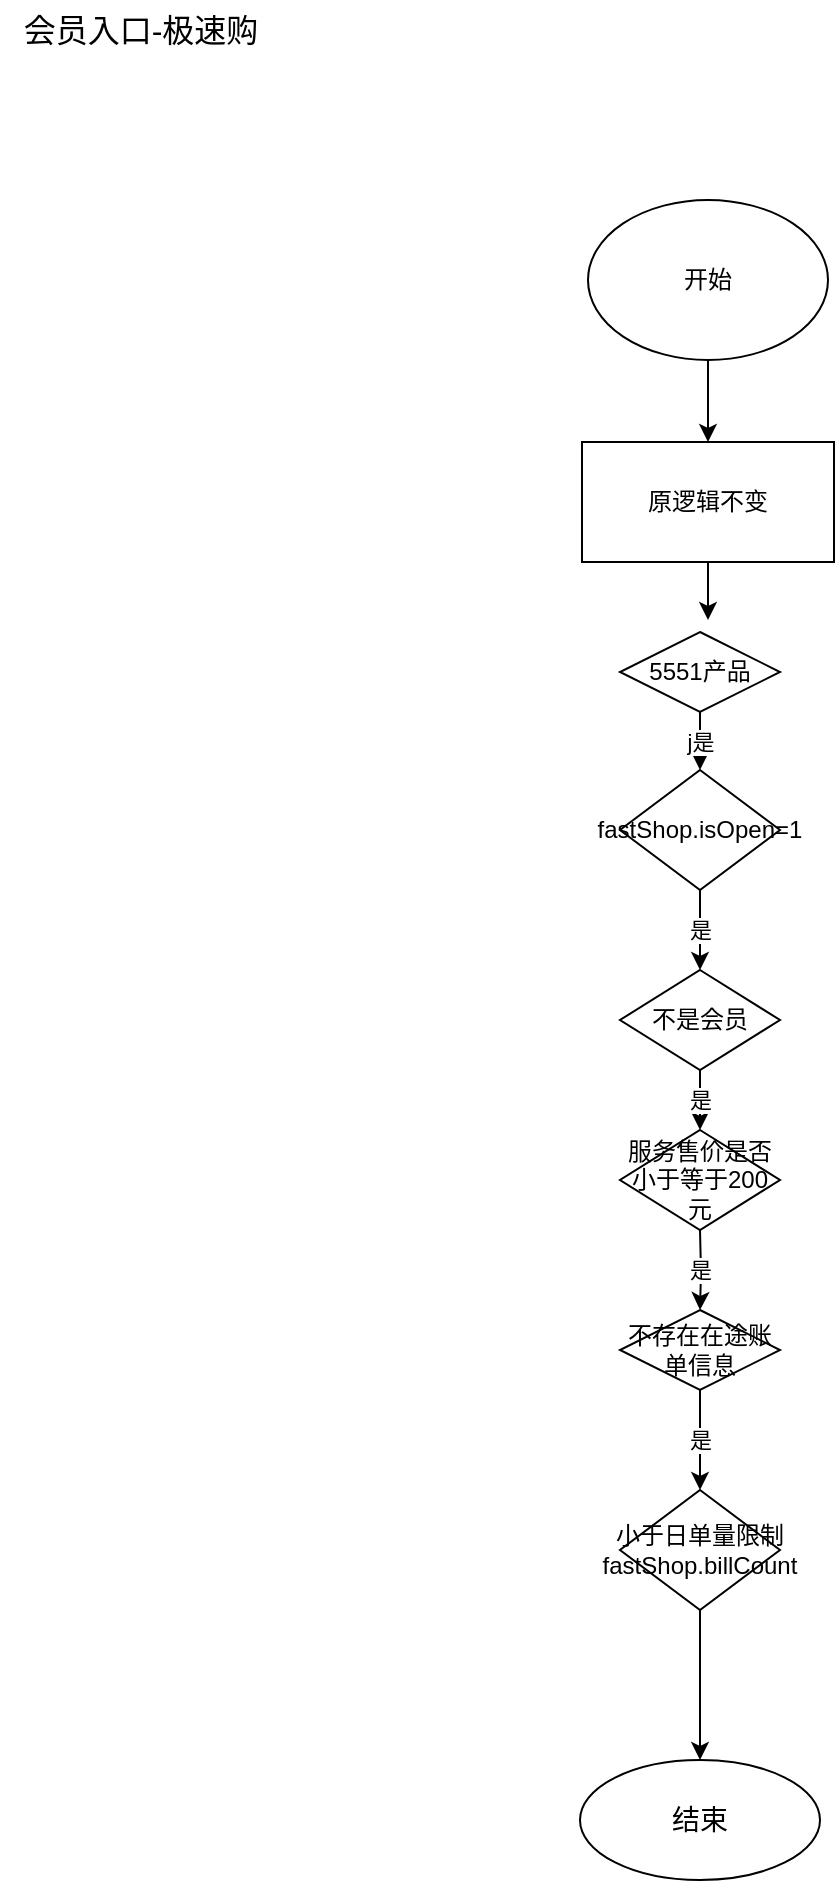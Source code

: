 <mxfile version="22.1.5" type="github" pages="16">
  <diagram id="l4Cj2leG0R0wFEhPTzwT" name="会员入口-极速购">
    <mxGraphModel dx="1242" dy="789" grid="1" gridSize="10" guides="1" tooltips="1" connect="1" arrows="1" fold="1" page="1" pageScale="1" pageWidth="827" pageHeight="1169" math="0" shadow="0">
      <root>
        <mxCell id="0" />
        <mxCell id="1" parent="0" />
        <mxCell id="savcVzk-f5BRL2VxX_FF-1" style="edgeStyle=orthogonalEdgeStyle;rounded=0;orthogonalLoop=1;jettySize=auto;html=1;exitX=0.5;exitY=1;exitDx=0;exitDy=0;entryX=0.5;entryY=0;entryDx=0;entryDy=0;" parent="1" source="savcVzk-f5BRL2VxX_FF-2" target="savcVzk-f5BRL2VxX_FF-4" edge="1">
          <mxGeometry relative="1" as="geometry" />
        </mxCell>
        <mxCell id="savcVzk-f5BRL2VxX_FF-2" value="开始" style="ellipse;whiteSpace=wrap;html=1;" parent="1" vertex="1">
          <mxGeometry x="354" y="150" width="120" height="80" as="geometry" />
        </mxCell>
        <mxCell id="savcVzk-f5BRL2VxX_FF-3" style="edgeStyle=orthogonalEdgeStyle;rounded=0;orthogonalLoop=1;jettySize=auto;html=1;" parent="1" source="savcVzk-f5BRL2VxX_FF-4" edge="1">
          <mxGeometry relative="1" as="geometry">
            <mxPoint x="414" y="360" as="targetPoint" />
          </mxGeometry>
        </mxCell>
        <mxCell id="savcVzk-f5BRL2VxX_FF-4" value="原逻辑不变" style="rounded=0;whiteSpace=wrap;html=1;" parent="1" vertex="1">
          <mxGeometry x="351" y="271" width="126" height="60" as="geometry" />
        </mxCell>
        <mxCell id="savcVzk-f5BRL2VxX_FF-5" value="j是" style="edgeStyle=orthogonalEdgeStyle;rounded=0;orthogonalLoop=1;jettySize=auto;html=1;" parent="1" source="savcVzk-f5BRL2VxX_FF-6" edge="1">
          <mxGeometry relative="1" as="geometry">
            <mxPoint x="410" y="435" as="targetPoint" />
          </mxGeometry>
        </mxCell>
        <mxCell id="savcVzk-f5BRL2VxX_FF-6" value="5551产品" style="rhombus;whiteSpace=wrap;html=1;" parent="1" vertex="1">
          <mxGeometry x="370" y="366" width="80" height="40" as="geometry" />
        </mxCell>
        <mxCell id="savcVzk-f5BRL2VxX_FF-7" value="是" style="edgeStyle=orthogonalEdgeStyle;rounded=0;orthogonalLoop=1;jettySize=auto;html=1;exitX=0.5;exitY=1;exitDx=0;exitDy=0;entryX=0.5;entryY=0;entryDx=0;entryDy=0;" parent="1" source="savcVzk-f5BRL2VxX_FF-8" target="savcVzk-f5BRL2VxX_FF-10" edge="1">
          <mxGeometry relative="1" as="geometry">
            <mxPoint as="offset" />
          </mxGeometry>
        </mxCell>
        <mxCell id="savcVzk-f5BRL2VxX_FF-8" value="fastShop.isOpen=1" style="rhombus;whiteSpace=wrap;html=1;" parent="1" vertex="1">
          <mxGeometry x="370" y="435" width="80" height="60" as="geometry" />
        </mxCell>
        <mxCell id="savcVzk-f5BRL2VxX_FF-9" value="是" style="edgeStyle=orthogonalEdgeStyle;rounded=0;orthogonalLoop=1;jettySize=auto;html=1;exitX=0.5;exitY=1;exitDx=0;exitDy=0;entryX=0.5;entryY=0;entryDx=0;entryDy=0;" parent="1" source="savcVzk-f5BRL2VxX_FF-10" target="savcVzk-f5BRL2VxX_FF-14" edge="1">
          <mxGeometry relative="1" as="geometry" />
        </mxCell>
        <mxCell id="savcVzk-f5BRL2VxX_FF-10" value="不是会员" style="rhombus;whiteSpace=wrap;html=1;" parent="1" vertex="1">
          <mxGeometry x="370" y="535" width="80" height="50" as="geometry" />
        </mxCell>
        <mxCell id="savcVzk-f5BRL2VxX_FF-11" style="edgeStyle=orthogonalEdgeStyle;rounded=0;orthogonalLoop=1;jettySize=auto;html=1;" parent="1" source="savcVzk-f5BRL2VxX_FF-12" target="savcVzk-f5BRL2VxX_FF-17" edge="1">
          <mxGeometry relative="1" as="geometry" />
        </mxCell>
        <mxCell id="savcVzk-f5BRL2VxX_FF-12" value="小于日单量限制 fastShop.billCount" style="rhombus;whiteSpace=wrap;html=1;" parent="1" vertex="1">
          <mxGeometry x="370" y="795" width="80" height="60" as="geometry" />
        </mxCell>
        <mxCell id="savcVzk-f5BRL2VxX_FF-13" value="是" style="edgeStyle=orthogonalEdgeStyle;rounded=0;orthogonalLoop=1;jettySize=auto;html=1;entryX=0.5;entryY=0;entryDx=0;entryDy=0;" parent="1" target="savcVzk-f5BRL2VxX_FF-16" edge="1">
          <mxGeometry relative="1" as="geometry">
            <mxPoint x="410" y="735" as="targetPoint" />
            <mxPoint x="410" y="665" as="sourcePoint" />
          </mxGeometry>
        </mxCell>
        <mxCell id="savcVzk-f5BRL2VxX_FF-14" value="服务售价是否小于等于200元" style="rhombus;whiteSpace=wrap;html=1;" parent="1" vertex="1">
          <mxGeometry x="370" y="615" width="80" height="50" as="geometry" />
        </mxCell>
        <mxCell id="savcVzk-f5BRL2VxX_FF-15" value="是" style="edgeStyle=orthogonalEdgeStyle;rounded=0;orthogonalLoop=1;jettySize=auto;html=1;entryX=0.5;entryY=0;entryDx=0;entryDy=0;" parent="1" source="savcVzk-f5BRL2VxX_FF-16" target="savcVzk-f5BRL2VxX_FF-12" edge="1">
          <mxGeometry relative="1" as="geometry" />
        </mxCell>
        <mxCell id="savcVzk-f5BRL2VxX_FF-16" value="不存在在途账单信息" style="rhombus;whiteSpace=wrap;html=1;" parent="1" vertex="1">
          <mxGeometry x="370" y="705" width="80" height="40" as="geometry" />
        </mxCell>
        <mxCell id="savcVzk-f5BRL2VxX_FF-17" value="结束" style="ellipse;whiteSpace=wrap;html=1;fontSize=14;rounded=0;" parent="1" vertex="1">
          <mxGeometry x="350" y="930" width="120" height="60" as="geometry" />
        </mxCell>
        <mxCell id="2ekhlXl-fIYN4ke2bPKh-1" value="会员入口-极速购" style="text;html=1;align=center;verticalAlign=middle;resizable=0;points=[];autosize=1;strokeColor=none;fillColor=none;fontSize=16;" parent="1" vertex="1">
          <mxGeometry x="60" y="50" width="140" height="30" as="geometry" />
        </mxCell>
      </root>
    </mxGraphModel>
  </diagram>
  <diagram id="WR9bwrBVt8_hbh488IPd" name="账单已关联借款单job">
    <mxGraphModel dx="1426" dy="877" grid="1" gridSize="10" guides="1" tooltips="1" connect="1" arrows="1" fold="1" page="1" pageScale="1" pageWidth="827" pageHeight="1169" math="0" shadow="0">
      <root>
        <mxCell id="0" />
        <mxCell id="1" parent="0" />
        <mxCell id="tq0MYcZ4fcOQXifpBAu8-1" style="edgeStyle=orthogonalEdgeStyle;rounded=0;orthogonalLoop=1;jettySize=auto;html=1;exitX=0.5;exitY=1;exitDx=0;exitDy=0;entryX=0.5;entryY=0;entryDx=0;entryDy=0;" parent="1" source="tq0MYcZ4fcOQXifpBAu8-2" target="tq0MYcZ4fcOQXifpBAu8-70" edge="1">
          <mxGeometry relative="1" as="geometry" />
        </mxCell>
        <mxCell id="tq0MYcZ4fcOQXifpBAu8-2" value="根据用户账单轮询&lt;br style=&quot;font-size: 13px;&quot;&gt;（状态为初始化，起止时间为创建时间前30天至当前时间2h）" style="whiteSpace=wrap;html=1;fontSize=13;" parent="1" vertex="1">
          <mxGeometry x="324.78" y="70" width="227.93" height="65" as="geometry" />
        </mxCell>
        <mxCell id="tq0MYcZ4fcOQXifpBAu8-3" style="edgeStyle=orthogonalEdgeStyle;rounded=0;orthogonalLoop=1;jettySize=auto;html=1;exitX=0.5;exitY=1;exitDx=0;exitDy=0;entryX=0.5;entryY=0;entryDx=0;entryDy=0;fontSize=13;strokeWidth=1;" parent="1" source="tq0MYcZ4fcOQXifpBAu8-4" target="tq0MYcZ4fcOQXifpBAu8-2" edge="1">
          <mxGeometry relative="1" as="geometry" />
        </mxCell>
        <mxCell id="tq0MYcZ4fcOQXifpBAu8-4" value="开始" style="ellipse;whiteSpace=wrap;html=1;fontSize=13;" parent="1" vertex="1">
          <mxGeometry x="389.52" y="10" width="102.36" height="40" as="geometry" />
        </mxCell>
        <mxCell id="tq0MYcZ4fcOQXifpBAu8-5" style="edgeStyle=orthogonalEdgeStyle;rounded=0;orthogonalLoop=1;jettySize=auto;html=1;exitX=0.5;exitY=1;exitDx=0;exitDy=0;fontSize=13;strokeWidth=1;entryX=0.5;entryY=0;entryDx=0;entryDy=0;" parent="1" source="tq0MYcZ4fcOQXifpBAu8-6" target="tq0MYcZ4fcOQXifpBAu8-55" edge="1">
          <mxGeometry relative="1" as="geometry">
            <mxPoint x="441.4" y="474.006" as="targetPoint" />
          </mxGeometry>
        </mxCell>
        <mxCell id="tq0MYcZ4fcOQXifpBAu8-6" value="&lt;div&gt;通过cbs请求营销系统&lt;/div&gt;&lt;div&gt;查询券详情&lt;/div&gt;" style="whiteSpace=wrap;html=1;fontSize=13;" parent="1" vertex="1">
          <mxGeometry x="360.22" y="470" width="162.8" height="33" as="geometry" />
        </mxCell>
        <mxCell id="tq0MYcZ4fcOQXifpBAu8-7" value="账单是否关联借款单" style="rhombus;whiteSpace=wrap;html=1;fontSize=13;" parent="1" vertex="1">
          <mxGeometry x="375.2" y="250" width="131.94" height="50" as="geometry" />
        </mxCell>
        <mxCell id="tq0MYcZ4fcOQXifpBAu8-8" style="edgeStyle=orthogonalEdgeStyle;rounded=0;orthogonalLoop=1;jettySize=auto;html=1;exitX=0.5;exitY=1;exitDx=0;exitDy=0;entryX=1;entryY=0.5;entryDx=0;entryDy=0;fontSize=13;strokeWidth=1;" parent="1" source="tq0MYcZ4fcOQXifpBAu8-9" target="tq0MYcZ4fcOQXifpBAu8-27" edge="1">
          <mxGeometry relative="1" as="geometry" />
        </mxCell>
        <mxCell id="tq0MYcZ4fcOQXifpBAu8-9" value="账单未关联借款单job处理" style="shape=process;whiteSpace=wrap;html=1;backgroundOutline=1;fontSize=13;" parent="1" vertex="1">
          <mxGeometry x="705" y="240.51" width="110" height="68.99" as="geometry" />
        </mxCell>
        <mxCell id="tq0MYcZ4fcOQXifpBAu8-10" style="edgeStyle=orthogonalEdgeStyle;rounded=0;orthogonalLoop=1;jettySize=auto;html=1;exitX=1;exitY=0.5;exitDx=0;exitDy=0;entryX=0;entryY=0.5;entryDx=0;entryDy=0;fontSize=13;strokeWidth=1;" parent="1" source="tq0MYcZ4fcOQXifpBAu8-7" target="tq0MYcZ4fcOQXifpBAu8-9" edge="1">
          <mxGeometry relative="1" as="geometry" />
        </mxCell>
        <mxCell id="tq0MYcZ4fcOQXifpBAu8-11" value="否" style="edgeLabel;html=1;align=center;verticalAlign=middle;resizable=0;points=[];fontSize=13;" parent="tq0MYcZ4fcOQXifpBAu8-10" vertex="1" connectable="0">
          <mxGeometry x="-0.242" y="-2" relative="1" as="geometry">
            <mxPoint x="1" y="-2" as="offset" />
          </mxGeometry>
        </mxCell>
        <mxCell id="tq0MYcZ4fcOQXifpBAu8-12" style="edgeStyle=orthogonalEdgeStyle;rounded=0;orthogonalLoop=1;jettySize=auto;html=1;exitX=0.5;exitY=1;exitDx=0;exitDy=0;fontSize=13;strokeWidth=1;entryX=0.5;entryY=0;entryDx=0;entryDy=0;" parent="1" source="tq0MYcZ4fcOQXifpBAu8-14" target="tq0MYcZ4fcOQXifpBAu8-6" edge="1">
          <mxGeometry relative="1" as="geometry">
            <mxPoint x="441.6" y="404" as="targetPoint" />
          </mxGeometry>
        </mxCell>
        <mxCell id="tq0MYcZ4fcOQXifpBAu8-13" value="否" style="edgeLabel;html=1;align=center;verticalAlign=middle;resizable=0;points=[];fontSize=13;" parent="tq0MYcZ4fcOQXifpBAu8-12" vertex="1" connectable="0">
          <mxGeometry x="-0.142" relative="1" as="geometry">
            <mxPoint x="-1" y="-1" as="offset" />
          </mxGeometry>
        </mxCell>
        <mxCell id="tq0MYcZ4fcOQXifpBAu8-14" value="&lt;div&gt;是否已使用权益&lt;/div&gt;&lt;div&gt;（优惠券）&lt;/div&gt;" style="rhombus;whiteSpace=wrap;html=1;fontSize=13;" parent="1" vertex="1">
          <mxGeometry x="374.07" y="389" width="134.2" height="56" as="geometry" />
        </mxCell>
        <mxCell id="tq0MYcZ4fcOQXifpBAu8-15" value="" style="edgeStyle=orthogonalEdgeStyle;rounded=0;orthogonalLoop=1;jettySize=auto;html=1;fontSize=13;strokeWidth=1;entryX=0.5;entryY=0;entryDx=0;entryDy=0;" parent="1" source="tq0MYcZ4fcOQXifpBAu8-7" target="tq0MYcZ4fcOQXifpBAu8-52" edge="1">
          <mxGeometry relative="1" as="geometry">
            <mxPoint x="445.133" y="299" as="targetPoint" />
          </mxGeometry>
        </mxCell>
        <mxCell id="tq0MYcZ4fcOQXifpBAu8-16" value="是" style="edgeLabel;html=1;align=center;verticalAlign=middle;resizable=0;points=[];fontSize=13;" parent="tq0MYcZ4fcOQXifpBAu8-15" vertex="1" connectable="0">
          <mxGeometry x="-0.56" relative="1" as="geometry">
            <mxPoint x="-1" y="5" as="offset" />
          </mxGeometry>
        </mxCell>
        <mxCell id="tq0MYcZ4fcOQXifpBAu8-17" value="" style="edgeStyle=orthogonalEdgeStyle;rounded=0;orthogonalLoop=1;jettySize=auto;html=1;fontSize=13;strokeWidth=1;entryX=0.5;entryY=0;entryDx=0;entryDy=0;" parent="1" source="tq0MYcZ4fcOQXifpBAu8-14" target="tq0MYcZ4fcOQXifpBAu8-23" edge="1">
          <mxGeometry relative="1" as="geometry">
            <mxPoint x="180" y="570" as="targetPoint" />
          </mxGeometry>
        </mxCell>
        <mxCell id="tq0MYcZ4fcOQXifpBAu8-18" value="是（状态4）" style="edgeLabel;html=1;align=center;verticalAlign=middle;resizable=0;points=[];fontSize=13;" parent="tq0MYcZ4fcOQXifpBAu8-17" vertex="1" connectable="0">
          <mxGeometry x="-0.135" y="5" relative="1" as="geometry">
            <mxPoint y="-6" as="offset" />
          </mxGeometry>
        </mxCell>
        <mxCell id="tq0MYcZ4fcOQXifpBAu8-19" style="edgeStyle=orthogonalEdgeStyle;rounded=0;orthogonalLoop=1;jettySize=auto;html=1;exitX=1;exitY=0.5;exitDx=0;exitDy=0;entryX=1;entryY=0.5;entryDx=0;entryDy=0;fontSize=13;strokeWidth=1;" parent="1" source="tq0MYcZ4fcOQXifpBAu8-56" target="tq0MYcZ4fcOQXifpBAu8-27" edge="1">
          <mxGeometry relative="1" as="geometry">
            <mxPoint x="499.58" y="499" as="sourcePoint" />
            <mxPoint x="509.79" y="796.75" as="targetPoint" />
            <Array as="points">
              <mxPoint x="680" y="648" />
              <mxPoint x="723" y="648" />
              <mxPoint x="723" y="1043" />
            </Array>
          </mxGeometry>
        </mxCell>
        <mxCell id="tq0MYcZ4fcOQXifpBAu8-20" value="进件中" style="edgeLabel;html=1;align=center;verticalAlign=middle;resizable=0;points=[];fontSize=13;" parent="tq0MYcZ4fcOQXifpBAu8-19" vertex="1" connectable="0">
          <mxGeometry x="-0.724" relative="1" as="geometry">
            <mxPoint x="31" as="offset" />
          </mxGeometry>
        </mxCell>
        <mxCell id="tq0MYcZ4fcOQXifpBAu8-21" style="edgeStyle=orthogonalEdgeStyle;rounded=0;orthogonalLoop=1;jettySize=auto;html=1;exitX=0.5;exitY=1;exitDx=0;exitDy=0;entryX=0;entryY=0.5;entryDx=0;entryDy=0;fontSize=13;strokeWidth=1;" parent="1" source="tq0MYcZ4fcOQXifpBAu8-23" target="tq0MYcZ4fcOQXifpBAu8-27" edge="1">
          <mxGeometry relative="1" as="geometry" />
        </mxCell>
        <mxCell id="tq0MYcZ4fcOQXifpBAu8-22" style="edgeStyle=orthogonalEdgeStyle;rounded=0;orthogonalLoop=1;jettySize=auto;html=1;exitX=1;exitY=0.5;exitDx=0;exitDy=0;entryX=0.417;entryY=0;entryDx=0;entryDy=0;entryPerimeter=0;dashed=1;dashPattern=8 8;" parent="1" source="tq0MYcZ4fcOQXifpBAu8-23" target="tq0MYcZ4fcOQXifpBAu8-26" edge="1">
          <mxGeometry relative="1" as="geometry" />
        </mxCell>
        <mxCell id="tq0MYcZ4fcOQXifpBAu8-23" value="更新账单为待付款" style="shape=process;whiteSpace=wrap;html=1;backgroundOutline=1;fontSize=13;" parent="1" vertex="1">
          <mxGeometry x="50.0" y="890" width="120" height="60" as="geometry" />
        </mxCell>
        <mxCell id="tq0MYcZ4fcOQXifpBAu8-24" style="edgeStyle=orthogonalEdgeStyle;rounded=0;orthogonalLoop=1;jettySize=auto;html=1;exitX=0;exitY=0.5;exitDx=0;exitDy=0;entryX=0.5;entryY=0;entryDx=0;entryDy=0;fontSize=13;strokeWidth=1;" parent="1" source="tq0MYcZ4fcOQXifpBAu8-55" target="tq0MYcZ4fcOQXifpBAu8-23" edge="1">
          <mxGeometry relative="1" as="geometry">
            <mxPoint x="392.97" y="599" as="sourcePoint" />
          </mxGeometry>
        </mxCell>
        <mxCell id="tq0MYcZ4fcOQXifpBAu8-25" value="是" style="edgeLabel;html=1;align=center;verticalAlign=middle;resizable=0;points=[];fontSize=13;" parent="tq0MYcZ4fcOQXifpBAu8-24" vertex="1" connectable="0">
          <mxGeometry x="-0.542" y="-1" relative="1" as="geometry">
            <mxPoint x="-58" y="1" as="offset" />
          </mxGeometry>
        </mxCell>
        <mxCell id="tq0MYcZ4fcOQXifpBAu8-26" value="发短信" style="whiteSpace=wrap;html=1;fontSize=13;" parent="1" vertex="1">
          <mxGeometry x="160" y="990" width="90" height="30" as="geometry" />
        </mxCell>
        <mxCell id="tq0MYcZ4fcOQXifpBAu8-27" value="结束" style="ellipse;whiteSpace=wrap;html=1;fontSize=13;" parent="1" vertex="1">
          <mxGeometry x="377.29" y="1020" width="126.82" height="45.5" as="geometry" />
        </mxCell>
        <mxCell id="tq0MYcZ4fcOQXifpBAu8-28" value="账单已关联借款单job" style="text;html=1;align=center;verticalAlign=middle;resizable=0;points=[];autosize=1;strokeColor=none;fillColor=none;fontSize=17;" parent="1" vertex="1">
          <mxGeometry x="12.84" y="20" width="180" height="30" as="geometry" />
        </mxCell>
        <mxCell id="tq0MYcZ4fcOQXifpBAu8-51" style="edgeStyle=orthogonalEdgeStyle;rounded=0;orthogonalLoop=1;jettySize=auto;html=1;exitX=0.5;exitY=1;exitDx=0;exitDy=0;entryX=0.5;entryY=0;entryDx=0;entryDy=0;fontSize=13;strokeWidth=1;" parent="1" source="tq0MYcZ4fcOQXifpBAu8-52" target="tq0MYcZ4fcOQXifpBAu8-14" edge="1">
          <mxGeometry relative="1" as="geometry" />
        </mxCell>
        <mxCell id="tq0MYcZ4fcOQXifpBAu8-52" value="获取账单关联的服务单权益列表" style="rounded=0;whiteSpace=wrap;html=1;fontSize=13;" parent="1" vertex="1">
          <mxGeometry x="390.47" y="333.5" width="101.82" height="40" as="geometry" />
        </mxCell>
        <mxCell id="tq0MYcZ4fcOQXifpBAu8-53" value="" style="swimlane;startSize=0;fontSize=13;container=0;fillColor=#fff2cc;strokeColor=#d6b656;" parent="1" vertex="1">
          <mxGeometry x="210" y="513.5" width="470" height="336.5" as="geometry">
            <mxRectangle x="298.83" y="400" width="50" height="40" as="alternateBounds" />
          </mxGeometry>
        </mxCell>
        <mxCell id="tq0MYcZ4fcOQXifpBAu8-54" value="否" style="edgeStyle=orthogonalEdgeStyle;rounded=0;orthogonalLoop=1;jettySize=auto;html=1;exitX=1;exitY=0.5;exitDx=0;exitDy=0;entryX=0.5;entryY=0;entryDx=0;entryDy=0;" parent="tq0MYcZ4fcOQXifpBAu8-53" source="tq0MYcZ4fcOQXifpBAu8-55" target="tq0MYcZ4fcOQXifpBAu8-56" edge="1">
          <mxGeometry relative="1" as="geometry" />
        </mxCell>
        <mxCell id="tq0MYcZ4fcOQXifpBAu8-55" value="是否已使用" style="rhombus;whiteSpace=wrap;html=1;fontSize=13;" parent="tq0MYcZ4fcOQXifpBAu8-53" vertex="1">
          <mxGeometry x="177.12" y="39.76" width="109" height="54" as="geometry" />
        </mxCell>
        <mxCell id="tq0MYcZ4fcOQXifpBAu8-56" value="是否冻结" style="rhombus;whiteSpace=wrap;html=1;fontSize=13;" parent="tq0MYcZ4fcOQXifpBAu8-53" vertex="1">
          <mxGeometry x="353.61" y="93.76" width="116.39" height="50" as="geometry" />
        </mxCell>
        <mxCell id="tq0MYcZ4fcOQXifpBAu8-57" value="循环判断，有终态跳出，无终态顺序执行" style="shape=note;whiteSpace=wrap;html=1;backgroundOutline=1;fontColor=#000000;darkOpacity=0.05;fillColor=#FFF9B2;strokeColor=none;fillStyle=solid;direction=west;gradientDirection=north;gradientColor=#FFF2A1;shadow=1;size=20;pointerEvents=1;" parent="tq0MYcZ4fcOQXifpBAu8-53" vertex="1">
          <mxGeometry x="330" y="3" width="130.67" height="47" as="geometry" />
        </mxCell>
        <mxCell id="tq0MYcZ4fcOQXifpBAu8-58" value="" style="edgeStyle=orthogonalEdgeStyle;rounded=0;orthogonalLoop=1;jettySize=auto;html=1;entryX=0.5;entryY=0;entryDx=0;entryDy=0;" parent="tq0MYcZ4fcOQXifpBAu8-53" source="tq0MYcZ4fcOQXifpBAu8-60" target="tq0MYcZ4fcOQXifpBAu8-63" edge="1">
          <mxGeometry relative="1" as="geometry">
            <mxPoint x="60" y="156.5" as="targetPoint" />
          </mxGeometry>
        </mxCell>
        <mxCell id="tq0MYcZ4fcOQXifpBAu8-59" value="否" style="edgeLabel;html=1;align=center;verticalAlign=middle;resizable=0;points=[];" parent="tq0MYcZ4fcOQXifpBAu8-58" vertex="1" connectable="0">
          <mxGeometry x="-0.4" relative="1" as="geometry">
            <mxPoint as="offset" />
          </mxGeometry>
        </mxCell>
        <mxCell id="tq0MYcZ4fcOQXifpBAu8-60" value="是否折扣券" style="rhombus;whiteSpace=wrap;html=1;fontSize=13;" parent="tq0MYcZ4fcOQXifpBAu8-53" vertex="1">
          <mxGeometry x="193.15" y="102.39" width="92.97" height="32.75" as="geometry" />
        </mxCell>
        <mxCell id="tq0MYcZ4fcOQXifpBAu8-61" value="" style="edgeStyle=orthogonalEdgeStyle;rounded=0;orthogonalLoop=1;jettySize=auto;html=1;" parent="tq0MYcZ4fcOQXifpBAu8-53" source="tq0MYcZ4fcOQXifpBAu8-56" target="tq0MYcZ4fcOQXifpBAu8-60" edge="1">
          <mxGeometry relative="1" as="geometry" />
        </mxCell>
        <mxCell id="tq0MYcZ4fcOQXifpBAu8-62" value="是" style="edgeLabel;html=1;align=center;verticalAlign=middle;resizable=0;points=[];" parent="tq0MYcZ4fcOQXifpBAu8-61" vertex="1" connectable="0">
          <mxGeometry x="-0.516" y="1" relative="1" as="geometry">
            <mxPoint as="offset" />
          </mxGeometry>
        </mxCell>
        <mxCell id="tq0MYcZ4fcOQXifpBAu8-63" value="查询BillLoan记录DiscountFlag" style="rhombus;whiteSpace=wrap;html=1;" parent="tq0MYcZ4fcOQXifpBAu8-53" vertex="1">
          <mxGeometry x="40" y="156.5" width="120" height="53.5" as="geometry" />
        </mxCell>
        <mxCell id="tq0MYcZ4fcOQXifpBAu8-64" value="&lt;div&gt;是否在退订&lt;/div&gt;&lt;div&gt;时间窗口内&lt;/div&gt;" style="rhombus;whiteSpace=wrap;html=1;" parent="tq0MYcZ4fcOQXifpBAu8-53" vertex="1">
          <mxGeometry x="48" y="245" width="105" height="63.5" as="geometry" />
        </mxCell>
        <mxCell id="tq0MYcZ4fcOQXifpBAu8-65" value="" style="edgeStyle=orthogonalEdgeStyle;rounded=0;orthogonalLoop=1;jettySize=auto;html=1;" parent="tq0MYcZ4fcOQXifpBAu8-53" source="tq0MYcZ4fcOQXifpBAu8-63" target="tq0MYcZ4fcOQXifpBAu8-64" edge="1">
          <mxGeometry relative="1" as="geometry" />
        </mxCell>
        <mxCell id="tq0MYcZ4fcOQXifpBAu8-66" style="edgeStyle=orthogonalEdgeStyle;rounded=0;orthogonalLoop=1;jettySize=auto;html=1;exitX=0.5;exitY=1;exitDx=0;exitDy=0;entryX=0.5;entryY=0;entryDx=0;entryDy=0;" parent="1" source="tq0MYcZ4fcOQXifpBAu8-70" target="tq0MYcZ4fcOQXifpBAu8-7" edge="1">
          <mxGeometry relative="1" as="geometry" />
        </mxCell>
        <mxCell id="tq0MYcZ4fcOQXifpBAu8-67" value="否" style="edgeLabel;html=1;align=center;verticalAlign=middle;resizable=0;points=[];fontSize=13;" parent="tq0MYcZ4fcOQXifpBAu8-66" vertex="1" connectable="0">
          <mxGeometry x="-0.154" y="2" relative="1" as="geometry">
            <mxPoint x="-3" as="offset" />
          </mxGeometry>
        </mxCell>
        <mxCell id="tq0MYcZ4fcOQXifpBAu8-68" style="edgeStyle=orthogonalEdgeStyle;rounded=0;orthogonalLoop=1;jettySize=auto;html=1;exitX=0;exitY=0.5;exitDx=0;exitDy=0;entryX=0;entryY=0.5;entryDx=0;entryDy=0;fontSize=13;" parent="1" source="tq0MYcZ4fcOQXifpBAu8-70" target="tq0MYcZ4fcOQXifpBAu8-27" edge="1">
          <mxGeometry relative="1" as="geometry">
            <Array as="points">
              <mxPoint x="40" y="185" />
              <mxPoint x="40" y="1043" />
            </Array>
          </mxGeometry>
        </mxCell>
        <mxCell id="tq0MYcZ4fcOQXifpBAu8-69" value="是" style="edgeLabel;html=1;align=center;verticalAlign=middle;resizable=0;points=[];fontSize=13;" parent="tq0MYcZ4fcOQXifpBAu8-68" vertex="1" connectable="0">
          <mxGeometry x="-0.764" y="1" relative="1" as="geometry">
            <mxPoint as="offset" />
          </mxGeometry>
        </mxCell>
        <mxCell id="tq0MYcZ4fcOQXifpBAu8-70" value="账单关联的订单是否支付成功或处理中" style="rhombus;whiteSpace=wrap;html=1;fontSize=13;" parent="1" vertex="1">
          <mxGeometry x="349.4" y="160" width="184.8" height="50" as="geometry" />
        </mxCell>
        <mxCell id="tq0MYcZ4fcOQXifpBAu8-77" style="edgeStyle=orthogonalEdgeStyle;rounded=0;orthogonalLoop=1;jettySize=auto;html=1;exitX=0;exitY=0.5;exitDx=0;exitDy=0;entryX=0.5;entryY=0;entryDx=0;entryDy=0;" parent="1" source="tq0MYcZ4fcOQXifpBAu8-63" target="tq0MYcZ4fcOQXifpBAu8-23" edge="1">
          <mxGeometry relative="1" as="geometry" />
        </mxCell>
        <mxCell id="tq0MYcZ4fcOQXifpBAu8-78" value="已使用（2）" style="edgeLabel;html=1;align=center;verticalAlign=middle;resizable=0;points=[];" parent="tq0MYcZ4fcOQXifpBAu8-77" vertex="1" connectable="0">
          <mxGeometry x="0.048" y="2" relative="1" as="geometry">
            <mxPoint as="offset" />
          </mxGeometry>
        </mxCell>
        <mxCell id="tq0MYcZ4fcOQXifpBAu8-79" style="edgeStyle=orthogonalEdgeStyle;rounded=0;orthogonalLoop=1;jettySize=auto;html=1;exitX=0;exitY=0.5;exitDx=0;exitDy=0;entryX=0.633;entryY=0;entryDx=0;entryDy=0;entryPerimeter=0;dashed=1;dashPattern=8 8;" parent="1" source="tq0MYcZ4fcOQXifpBAu8-81" target="tq0MYcZ4fcOQXifpBAu8-26" edge="1">
          <mxGeometry relative="1" as="geometry" />
        </mxCell>
        <mxCell id="tq0MYcZ4fcOQXifpBAu8-80" style="edgeStyle=orthogonalEdgeStyle;rounded=0;orthogonalLoop=1;jettySize=auto;html=1;exitX=0.5;exitY=1;exitDx=0;exitDy=0;entryX=0.5;entryY=0;entryDx=0;entryDy=0;" parent="1" source="tq0MYcZ4fcOQXifpBAu8-81" target="tq0MYcZ4fcOQXifpBAu8-27" edge="1">
          <mxGeometry relative="1" as="geometry">
            <Array as="points">
              <mxPoint x="303" y="990" />
              <mxPoint x="441" y="990" />
            </Array>
          </mxGeometry>
        </mxCell>
        <mxCell id="tq0MYcZ4fcOQXifpBAu8-81" value="退订账单" style="whiteSpace=wrap;html=1;" parent="1" vertex="1">
          <mxGeometry x="250" y="889.995" width="120" height="60" as="geometry" />
        </mxCell>
        <mxCell id="tq0MYcZ4fcOQXifpBAu8-82" value="" style="edgeStyle=orthogonalEdgeStyle;rounded=0;orthogonalLoop=1;jettySize=auto;html=1;" parent="1" source="tq0MYcZ4fcOQXifpBAu8-64" target="tq0MYcZ4fcOQXifpBAu8-81" edge="1">
          <mxGeometry relative="1" as="geometry" />
        </mxCell>
        <mxCell id="tq0MYcZ4fcOQXifpBAu8-83" value="是" style="edgeLabel;html=1;align=center;verticalAlign=middle;resizable=0;points=[];" parent="tq0MYcZ4fcOQXifpBAu8-82" vertex="1" connectable="0">
          <mxGeometry x="0.202" y="4" relative="1" as="geometry">
            <mxPoint as="offset" />
          </mxGeometry>
        </mxCell>
        <mxCell id="tq0MYcZ4fcOQXifpBAu8-84" style="edgeStyle=orthogonalEdgeStyle;rounded=0;orthogonalLoop=1;jettySize=auto;html=1;exitX=0.5;exitY=1;exitDx=0;exitDy=0;entryX=0.5;entryY=0;entryDx=0;entryDy=0;" parent="1" source="tq0MYcZ4fcOQXifpBAu8-85" target="tq0MYcZ4fcOQXifpBAu8-27" edge="1">
          <mxGeometry relative="1" as="geometry">
            <Array as="points">
              <mxPoint x="506" y="990" />
              <mxPoint x="441" y="990" />
            </Array>
          </mxGeometry>
        </mxCell>
        <mxCell id="tq0MYcZ4fcOQXifpBAu8-85" value="本次不处理" style="whiteSpace=wrap;html=1;fontSize=13;" parent="1" vertex="1">
          <mxGeometry x="452.71" y="880" width="107.29" height="50" as="geometry" />
        </mxCell>
        <mxCell id="tq0MYcZ4fcOQXifpBAu8-86" style="edgeStyle=orthogonalEdgeStyle;rounded=0;orthogonalLoop=1;jettySize=auto;html=1;exitX=1;exitY=0.5;exitDx=0;exitDy=0;entryX=0;entryY=0.5;entryDx=0;entryDy=0;" parent="1" source="tq0MYcZ4fcOQXifpBAu8-64" target="tq0MYcZ4fcOQXifpBAu8-85" edge="1">
          <mxGeometry relative="1" as="geometry" />
        </mxCell>
        <mxCell id="tq0MYcZ4fcOQXifpBAu8-87" value="否" style="edgeLabel;html=1;align=center;verticalAlign=middle;resizable=0;points=[];" parent="tq0MYcZ4fcOQXifpBAu8-86" vertex="1" connectable="0">
          <mxGeometry x="0.262" y="2" relative="1" as="geometry">
            <mxPoint as="offset" />
          </mxGeometry>
        </mxCell>
        <mxCell id="tq0MYcZ4fcOQXifpBAu8-88" style="edgeStyle=orthogonalEdgeStyle;rounded=0;orthogonalLoop=1;jettySize=auto;html=1;exitX=1;exitY=0.5;exitDx=0;exitDy=0;entryX=0.59;entryY=0.02;entryDx=0;entryDy=0;entryPerimeter=0;" parent="1" source="tq0MYcZ4fcOQXifpBAu8-63" target="tq0MYcZ4fcOQXifpBAu8-85" edge="1">
          <mxGeometry relative="1" as="geometry">
            <Array as="points">
              <mxPoint x="516" y="697" />
            </Array>
          </mxGeometry>
        </mxCell>
        <mxCell id="tq0MYcZ4fcOQXifpBAu8-89" value="进行中（1）" style="edgeLabel;html=1;align=center;verticalAlign=middle;resizable=0;points=[];" parent="tq0MYcZ4fcOQXifpBAu8-88" vertex="1" connectable="0">
          <mxGeometry x="0.261" y="2" relative="1" as="geometry">
            <mxPoint as="offset" />
          </mxGeometry>
        </mxCell>
        <mxCell id="tq0MYcZ4fcOQXifpBAu8-90" style="edgeStyle=orthogonalEdgeStyle;rounded=0;orthogonalLoop=1;jettySize=auto;html=1;exitX=0.5;exitY=1;exitDx=0;exitDy=0;entryX=1;entryY=0.5;entryDx=0;entryDy=0;" parent="1" source="tq0MYcZ4fcOQXifpBAu8-60" target="tq0MYcZ4fcOQXifpBAu8-85" edge="1">
          <mxGeometry relative="1" as="geometry">
            <Array as="points">
              <mxPoint x="450" y="670" />
              <mxPoint x="580" y="670" />
              <mxPoint x="580" y="905" />
            </Array>
          </mxGeometry>
        </mxCell>
        <mxCell id="tq0MYcZ4fcOQXifpBAu8-91" value="是" style="edgeLabel;html=1;align=center;verticalAlign=middle;resizable=0;points=[];" parent="tq0MYcZ4fcOQXifpBAu8-90" vertex="1" connectable="0">
          <mxGeometry x="0.031" y="-2" relative="1" as="geometry">
            <mxPoint as="offset" />
          </mxGeometry>
        </mxCell>
      </root>
    </mxGraphModel>
  </diagram>
  <diagram id="zbX8WrFNNNUKAlqWa0Zx" name="账单未关联借款单job">
    <mxGraphModel dx="1426" dy="-292" grid="1" gridSize="10" guides="1" tooltips="1" connect="1" arrows="1" fold="1" page="1" pageScale="1" pageWidth="827" pageHeight="1169" math="0" shadow="0">
      <root>
        <mxCell id="0" />
        <mxCell id="1" parent="0" />
        <mxCell id="0pN_9ah-fuLOu2WrTvcP-1" value="账单未关联借款单job" style="text;html=1;align=center;verticalAlign=middle;resizable=0;points=[];autosize=1;strokeColor=none;fillColor=none;fontSize=17;" parent="1" vertex="1">
          <mxGeometry x="40" y="1420" width="180" height="30" as="geometry" />
        </mxCell>
        <mxCell id="0pN_9ah-fuLOu2WrTvcP-2" style="edgeStyle=orthogonalEdgeStyle;rounded=0;orthogonalLoop=1;jettySize=auto;html=1;exitX=0.5;exitY=1;exitDx=0;exitDy=0;entryX=0.5;entryY=0;entryDx=0;entryDy=0;fontSize=13;" parent="1" source="0pN_9ah-fuLOu2WrTvcP-3" target="0pN_9ah-fuLOu2WrTvcP-27" edge="1">
          <mxGeometry relative="1" as="geometry" />
        </mxCell>
        <mxCell id="0pN_9ah-fuLOu2WrTvcP-3" value="根据用户账单轮询&lt;br style=&quot;font-size: 13px;&quot;&gt;（状态为初始化）" style="whiteSpace=wrap;html=1;fontSize=13;" parent="1" vertex="1">
          <mxGeometry x="220.0" y="1474.49" width="132.582" height="38.5" as="geometry" />
        </mxCell>
        <mxCell id="0pN_9ah-fuLOu2WrTvcP-4" style="edgeStyle=orthogonalEdgeStyle;rounded=0;orthogonalLoop=1;jettySize=auto;html=1;exitX=1;exitY=0.5;exitDx=0;exitDy=0;entryX=0;entryY=0.5;entryDx=0;entryDy=0;fontSize=13;strokeWidth=1;" parent="1" source="0pN_9ah-fuLOu2WrTvcP-5" target="0pN_9ah-fuLOu2WrTvcP-3" edge="1">
          <mxGeometry relative="1" as="geometry" />
        </mxCell>
        <mxCell id="0pN_9ah-fuLOu2WrTvcP-5" value="开始" style="ellipse;whiteSpace=wrap;html=1;fontSize=13;" parent="1" vertex="1">
          <mxGeometry x="67.16" y="1474.49" width="102.36" height="40" as="geometry" />
        </mxCell>
        <mxCell id="0pN_9ah-fuLOu2WrTvcP-6" value="账单是否关联借款单" style="rhombus;whiteSpace=wrap;html=1;fontSize=13;" parent="1" vertex="1">
          <mxGeometry x="397.58" y="1469.49" width="131.94" height="50" as="geometry" />
        </mxCell>
        <mxCell id="0pN_9ah-fuLOu2WrTvcP-7" style="edgeStyle=orthogonalEdgeStyle;rounded=0;orthogonalLoop=1;jettySize=auto;html=1;exitX=1;exitY=0.5;exitDx=0;exitDy=0;entryX=1;entryY=0.5;entryDx=0;entryDy=0;fontSize=13;strokeWidth=1;" parent="1" source="0pN_9ah-fuLOu2WrTvcP-8" target="0pN_9ah-fuLOu2WrTvcP-22" edge="1">
          <mxGeometry relative="1" as="geometry" />
        </mxCell>
        <mxCell id="0pN_9ah-fuLOu2WrTvcP-8" value="账单已关联借款单job处理" style="shape=process;whiteSpace=wrap;html=1;backgroundOutline=1;fontSize=13;" parent="1" vertex="1">
          <mxGeometry x="647.16" y="1460" width="110" height="68.99" as="geometry" />
        </mxCell>
        <mxCell id="0pN_9ah-fuLOu2WrTvcP-9" style="edgeStyle=orthogonalEdgeStyle;rounded=0;orthogonalLoop=1;jettySize=auto;html=1;exitX=1;exitY=0.5;exitDx=0;exitDy=0;entryX=0;entryY=0.5;entryDx=0;entryDy=0;fontSize=13;strokeWidth=1;" parent="1" source="0pN_9ah-fuLOu2WrTvcP-6" target="0pN_9ah-fuLOu2WrTvcP-8" edge="1">
          <mxGeometry relative="1" as="geometry" />
        </mxCell>
        <mxCell id="0pN_9ah-fuLOu2WrTvcP-10" value="是" style="edgeLabel;html=1;align=center;verticalAlign=middle;resizable=0;points=[];fontSize=13;" parent="0pN_9ah-fuLOu2WrTvcP-9" vertex="1" connectable="0">
          <mxGeometry x="-0.242" y="-2" relative="1" as="geometry">
            <mxPoint x="1" y="-2" as="offset" />
          </mxGeometry>
        </mxCell>
        <mxCell id="0pN_9ah-fuLOu2WrTvcP-11" value="" style="edgeStyle=orthogonalEdgeStyle;rounded=0;orthogonalLoop=1;jettySize=auto;html=1;fontSize=17;strokeWidth=1;entryX=0.5;entryY=0;entryDx=0;entryDy=0;" parent="1" source="0pN_9ah-fuLOu2WrTvcP-15" target="0pN_9ah-fuLOu2WrTvcP-19" edge="1">
          <mxGeometry relative="1" as="geometry">
            <mxPoint x="462.76" y="1640.49" as="targetPoint" />
          </mxGeometry>
        </mxCell>
        <mxCell id="0pN_9ah-fuLOu2WrTvcP-12" value="是" style="edgeLabel;html=1;align=center;verticalAlign=middle;resizable=0;points=[];fontSize=13;" parent="0pN_9ah-fuLOu2WrTvcP-11" vertex="1" connectable="0">
          <mxGeometry x="-0.334" y="1" relative="1" as="geometry">
            <mxPoint x="-3" y="2" as="offset" />
          </mxGeometry>
        </mxCell>
        <mxCell id="0pN_9ah-fuLOu2WrTvcP-13" style="edgeStyle=orthogonalEdgeStyle;rounded=0;orthogonalLoop=1;jettySize=auto;html=1;exitX=1;exitY=0.5;exitDx=0;exitDy=0;fontSize=13;strokeWidth=1;" parent="1" source="0pN_9ah-fuLOu2WrTvcP-15" target="0pN_9ah-fuLOu2WrTvcP-21" edge="1">
          <mxGeometry relative="1" as="geometry" />
        </mxCell>
        <mxCell id="0pN_9ah-fuLOu2WrTvcP-14" value="否" style="edgeLabel;html=1;align=center;verticalAlign=middle;resizable=0;points=[];fontSize=13;" parent="0pN_9ah-fuLOu2WrTvcP-13" vertex="1" connectable="0">
          <mxGeometry x="-0.095" relative="1" as="geometry">
            <mxPoint as="offset" />
          </mxGeometry>
        </mxCell>
        <mxCell id="0pN_9ah-fuLOu2WrTvcP-15" value="是否使用会员权益" style="rhombus;whiteSpace=wrap;html=1;fontSize=13;" parent="1" vertex="1">
          <mxGeometry x="399.06" y="1561.49" width="128.68" height="40" as="geometry" />
        </mxCell>
        <mxCell id="0pN_9ah-fuLOu2WrTvcP-16" value="" style="edgeStyle=orthogonalEdgeStyle;rounded=0;orthogonalLoop=1;jettySize=auto;html=1;fontSize=13;strokeWidth=1;" parent="1" source="0pN_9ah-fuLOu2WrTvcP-6" target="0pN_9ah-fuLOu2WrTvcP-15" edge="1">
          <mxGeometry relative="1" as="geometry" />
        </mxCell>
        <mxCell id="0pN_9ah-fuLOu2WrTvcP-17" value="否" style="edgeLabel;html=1;align=center;verticalAlign=middle;resizable=0;points=[];fontSize=13;" parent="0pN_9ah-fuLOu2WrTvcP-16" vertex="1" connectable="0">
          <mxGeometry x="-0.456" y="-2" relative="1" as="geometry">
            <mxPoint x="2" y="8" as="offset" />
          </mxGeometry>
        </mxCell>
        <mxCell id="0pN_9ah-fuLOu2WrTvcP-18" style="edgeStyle=orthogonalEdgeStyle;rounded=0;orthogonalLoop=1;jettySize=auto;html=1;exitX=0.5;exitY=1;exitDx=0;exitDy=0;entryX=0.5;entryY=0;entryDx=0;entryDy=0;fontSize=13;strokeWidth=1;" parent="1" source="0pN_9ah-fuLOu2WrTvcP-19" target="0pN_9ah-fuLOu2WrTvcP-22" edge="1">
          <mxGeometry relative="1" as="geometry" />
        </mxCell>
        <mxCell id="0pN_9ah-fuLOu2WrTvcP-19" value="更新账单状态为待还款" style="whiteSpace=wrap;html=1;fontSize=13;" parent="1" vertex="1">
          <mxGeometry x="407.35" y="1638.487" width="112.836" height="33" as="geometry" />
        </mxCell>
        <mxCell id="0pN_9ah-fuLOu2WrTvcP-20" style="edgeStyle=orthogonalEdgeStyle;rounded=0;orthogonalLoop=1;jettySize=auto;html=1;exitX=0.5;exitY=1;exitDx=0;exitDy=0;entryX=1;entryY=0.5;entryDx=0;entryDy=0;fontSize=13;strokeWidth=1;" parent="1" source="0pN_9ah-fuLOu2WrTvcP-21" target="0pN_9ah-fuLOu2WrTvcP-22" edge="1">
          <mxGeometry relative="1" as="geometry" />
        </mxCell>
        <mxCell id="0pN_9ah-fuLOu2WrTvcP-21" value="发起退订" style="shape=process;whiteSpace=wrap;html=1;backgroundOutline=1;fontSize=13;" parent="1" vertex="1">
          <mxGeometry x="642.16" y="1551.49" width="120" height="60" as="geometry" />
        </mxCell>
        <mxCell id="0pN_9ah-fuLOu2WrTvcP-22" value="结束" style="ellipse;whiteSpace=wrap;html=1;fontSize=13;" parent="1" vertex="1">
          <mxGeometry x="409.81" y="1704.49" width="102.36" height="40" as="geometry" />
        </mxCell>
        <mxCell id="0pN_9ah-fuLOu2WrTvcP-23" style="edgeStyle=orthogonalEdgeStyle;rounded=0;orthogonalLoop=1;jettySize=auto;html=1;exitX=1;exitY=0.5;exitDx=0;exitDy=0;entryX=0;entryY=0.5;entryDx=0;entryDy=0;fontSize=13;" parent="1" source="0pN_9ah-fuLOu2WrTvcP-27" target="0pN_9ah-fuLOu2WrTvcP-6" edge="1">
          <mxGeometry relative="1" as="geometry" />
        </mxCell>
        <mxCell id="0pN_9ah-fuLOu2WrTvcP-24" value="否" style="edgeLabel;html=1;align=center;verticalAlign=middle;resizable=0;points=[];fontSize=13;" parent="0pN_9ah-fuLOu2WrTvcP-23" vertex="1" connectable="0">
          <mxGeometry x="0.002" y="-1" relative="1" as="geometry">
            <mxPoint as="offset" />
          </mxGeometry>
        </mxCell>
        <mxCell id="0pN_9ah-fuLOu2WrTvcP-25" style="edgeStyle=orthogonalEdgeStyle;rounded=0;orthogonalLoop=1;jettySize=auto;html=1;exitX=0.5;exitY=1;exitDx=0;exitDy=0;entryX=0;entryY=0.5;entryDx=0;entryDy=0;fontSize=13;" parent="1" source="0pN_9ah-fuLOu2WrTvcP-27" target="0pN_9ah-fuLOu2WrTvcP-22" edge="1">
          <mxGeometry relative="1" as="geometry" />
        </mxCell>
        <mxCell id="0pN_9ah-fuLOu2WrTvcP-26" value="是" style="edgeLabel;html=1;align=center;verticalAlign=middle;resizable=0;points=[];fontSize=13;" parent="0pN_9ah-fuLOu2WrTvcP-25" vertex="1" connectable="0">
          <mxGeometry x="-0.576" y="-1" relative="1" as="geometry">
            <mxPoint as="offset" />
          </mxGeometry>
        </mxCell>
        <mxCell id="0pN_9ah-fuLOu2WrTvcP-27" value="账单关联的订单是否支付成功或处理中" style="rhombus;whiteSpace=wrap;html=1;fontSize=13;" parent="1" vertex="1">
          <mxGeometry x="220.0" y="1561.49" width="131.94" height="50" as="geometry" />
        </mxCell>
      </root>
    </mxGraphModel>
  </diagram>
  <diagram id="GxRckqAJmVH20fCthGRb" name="账单主动还款">
    <mxGraphModel dx="1426" dy="877" grid="1" gridSize="10" guides="1" tooltips="1" connect="1" arrows="1" fold="1" page="1" pageScale="1" pageWidth="827" pageHeight="1169" math="0" shadow="0">
      <root>
        <mxCell id="0" />
        <mxCell id="1" parent="0" />
        <mxCell id="2Puyj6a2zpiCZFd1bAM0-1" value="账单主动还款" style="text;html=1;align=center;verticalAlign=middle;resizable=0;points=[];autosize=1;strokeColor=none;fillColor=none;fontSize=21;" parent="1" vertex="1">
          <mxGeometry x="50" y="50" width="150" height="40" as="geometry" />
        </mxCell>
        <mxCell id="GUEO7-mp0O6-m8w5HXDg-3" value="" style="edgeStyle=orthogonalEdgeStyle;rounded=0;orthogonalLoop=1;jettySize=auto;html=1;fontSize=13;startArrow=none;startFill=0;endArrow=classic;endFill=1;strokeWidth=1;entryX=0.5;entryY=0;entryDx=0;entryDy=0;" parent="1" source="GUEO7-mp0O6-m8w5HXDg-1" target="VtETt7zsWShCj_KQO5Nm-1" edge="1">
          <mxGeometry relative="1" as="geometry">
            <mxPoint x="414" y="190" as="targetPoint" />
          </mxGeometry>
        </mxCell>
        <mxCell id="GUEO7-mp0O6-m8w5HXDg-1" value="开始" style="ellipse;whiteSpace=wrap;html=1;fontSize=13;" parent="1" vertex="1">
          <mxGeometry x="364" y="100" width="100" height="50" as="geometry" />
        </mxCell>
        <mxCell id="LeO418ne05axi44xnyPm-2" value="" style="edgeStyle=orthogonalEdgeStyle;rounded=0;orthogonalLoop=1;jettySize=auto;html=1;fontSize=13;startArrow=none;startFill=0;endArrow=classic;endFill=1;strokeWidth=1;" parent="1" source="VtETt7zsWShCj_KQO5Nm-1" target="LeO418ne05axi44xnyPm-1" edge="1">
          <mxGeometry relative="1" as="geometry" />
        </mxCell>
        <mxCell id="VtETt7zsWShCj_KQO5Nm-1" value="支付发送短验逻辑" style="shape=process;whiteSpace=wrap;html=1;backgroundOutline=1;fontSize=13;" parent="1" vertex="1">
          <mxGeometry x="356" y="180" width="116" height="60" as="geometry" />
        </mxCell>
        <mxCell id="PykQmB-K6NyRhV1z_3cQ-2" style="edgeStyle=orthogonalEdgeStyle;rounded=0;orthogonalLoop=1;jettySize=auto;html=1;exitX=0.5;exitY=1;exitDx=0;exitDy=0;entryX=0.5;entryY=0;entryDx=0;entryDy=0;fontSize=13;startArrow=none;startFill=0;endArrow=classic;endFill=1;strokeWidth=1;" parent="1" source="LeO418ne05axi44xnyPm-1" target="PykQmB-K6NyRhV1z_3cQ-1" edge="1">
          <mxGeometry relative="1" as="geometry" />
        </mxCell>
        <mxCell id="LeO418ne05axi44xnyPm-1" value="加redis锁&lt;br&gt;（根据账单号）" style="whiteSpace=wrap;html=1;fontSize=13;" parent="1" vertex="1">
          <mxGeometry x="361" y="266" width="106" height="40" as="geometry" />
        </mxCell>
        <mxCell id="LeO418ne05axi44xnyPm-6" value="" style="edgeStyle=orthogonalEdgeStyle;rounded=0;orthogonalLoop=1;jettySize=auto;html=1;fontSize=13;startArrow=none;startFill=0;endArrow=classic;endFill=1;strokeWidth=1;entryX=0.5;entryY=0;entryDx=0;entryDy=0;" parent="1" source="LeO418ne05axi44xnyPm-3" target="H88JiUN3dutMm7Yb5FvI-5" edge="1">
          <mxGeometry relative="1" as="geometry" />
        </mxCell>
        <mxCell id="LeO418ne05axi44xnyPm-7" value="是" style="edgeLabel;html=1;align=center;verticalAlign=middle;resizable=0;points=[];fontSize=13;" parent="LeO418ne05axi44xnyPm-6" vertex="1" connectable="0">
          <mxGeometry x="-0.351" y="-2" relative="1" as="geometry">
            <mxPoint x="2" as="offset" />
          </mxGeometry>
        </mxCell>
        <mxCell id="H88JiUN3dutMm7Yb5FvI-12" style="edgeStyle=orthogonalEdgeStyle;rounded=0;orthogonalLoop=1;jettySize=auto;html=1;exitX=1;exitY=0.5;exitDx=0;exitDy=0;entryX=1;entryY=0.5;entryDx=0;entryDy=0;fontSize=13;" parent="1" source="LeO418ne05axi44xnyPm-3" target="GIb_LKvZr7vbbeE6dHqw-9" edge="1">
          <mxGeometry relative="1" as="geometry">
            <Array as="points">
              <mxPoint x="720" y="441" />
              <mxPoint x="720" y="895" />
            </Array>
          </mxGeometry>
        </mxCell>
        <mxCell id="H88JiUN3dutMm7Yb5FvI-13" value="否" style="edgeLabel;html=1;align=center;verticalAlign=middle;resizable=0;points=[];fontSize=13;" parent="H88JiUN3dutMm7Yb5FvI-12" vertex="1" connectable="0">
          <mxGeometry x="-0.825" relative="1" as="geometry">
            <mxPoint as="offset" />
          </mxGeometry>
        </mxCell>
        <mxCell id="LeO418ne05axi44xnyPm-3" value="账单是否处于待还款状态" style="rhombus;whiteSpace=wrap;html=1;fontSize=13;" parent="1" vertex="1">
          <mxGeometry x="352" y="416" width="124" height="50" as="geometry" />
        </mxCell>
        <mxCell id="76jtB_B9DRCSjzMBYOSa-2" style="edgeStyle=orthogonalEdgeStyle;rounded=0;orthogonalLoop=1;jettySize=auto;html=1;exitX=0.5;exitY=1;exitDx=0;exitDy=0;entryX=0.5;entryY=0;entryDx=0;entryDy=0;fontSize=13;startArrow=none;startFill=0;endArrow=classic;endFill=1;strokeWidth=1;" parent="1" source="LeO418ne05axi44xnyPm-5" target="76jtB_B9DRCSjzMBYOSa-1" edge="1">
          <mxGeometry relative="1" as="geometry" />
        </mxCell>
        <mxCell id="LeO418ne05axi44xnyPm-5" value="发起扣款" style="whiteSpace=wrap;html=1;fontSize=13;" parent="1" vertex="1">
          <mxGeometry x="351" y="573" width="126" height="40" as="geometry" />
        </mxCell>
        <mxCell id="PykQmB-K6NyRhV1z_3cQ-3" style="edgeStyle=orthogonalEdgeStyle;rounded=0;orthogonalLoop=1;jettySize=auto;html=1;exitX=0.5;exitY=1;exitDx=0;exitDy=0;entryX=0.5;entryY=0;entryDx=0;entryDy=0;fontSize=13;startArrow=none;startFill=0;endArrow=classic;endFill=1;strokeWidth=1;" parent="1" source="PykQmB-K6NyRhV1z_3cQ-1" target="LeO418ne05axi44xnyPm-3" edge="1">
          <mxGeometry relative="1" as="geometry" />
        </mxCell>
        <mxCell id="PykQmB-K6NyRhV1z_3cQ-4" value="是" style="edgeLabel;html=1;align=center;verticalAlign=middle;resizable=0;points=[];fontSize=13;" parent="PykQmB-K6NyRhV1z_3cQ-3" vertex="1" connectable="0">
          <mxGeometry x="-0.253" relative="1" as="geometry">
            <mxPoint as="offset" />
          </mxGeometry>
        </mxCell>
        <mxCell id="H88JiUN3dutMm7Yb5FvI-7" style="edgeStyle=orthogonalEdgeStyle;rounded=0;orthogonalLoop=1;jettySize=auto;html=1;exitX=1;exitY=0.5;exitDx=0;exitDy=0;entryX=1;entryY=0.5;entryDx=0;entryDy=0;fontSize=13;" parent="1" source="PykQmB-K6NyRhV1z_3cQ-1" target="GIb_LKvZr7vbbeE6dHqw-9" edge="1">
          <mxGeometry relative="1" as="geometry">
            <Array as="points">
              <mxPoint x="720" y="356" />
              <mxPoint x="720" y="895" />
            </Array>
          </mxGeometry>
        </mxCell>
        <mxCell id="H88JiUN3dutMm7Yb5FvI-11" value="否" style="edgeLabel;html=1;align=center;verticalAlign=middle;resizable=0;points=[];fontSize=13;" parent="H88JiUN3dutMm7Yb5FvI-7" vertex="1" connectable="0">
          <mxGeometry x="-0.815" relative="1" as="geometry">
            <mxPoint as="offset" />
          </mxGeometry>
        </mxCell>
        <mxCell id="PykQmB-K6NyRhV1z_3cQ-1" value="验证码是否正确" style="rhombus;whiteSpace=wrap;html=1;fontSize=13;" parent="1" vertex="1">
          <mxGeometry x="356" y="331" width="116" height="50" as="geometry" />
        </mxCell>
        <mxCell id="PykQmB-K6NyRhV1z_3cQ-5" value="结束" style="ellipse;whiteSpace=wrap;html=1;fontSize=13;" parent="1" vertex="1">
          <mxGeometry x="363" y="935" width="100" height="50" as="geometry" />
        </mxCell>
        <mxCell id="GIb_LKvZr7vbbeE6dHqw-2" value="" style="edgeStyle=orthogonalEdgeStyle;rounded=0;orthogonalLoop=1;jettySize=auto;html=1;fontSize=13;startArrow=none;startFill=0;endArrow=classic;endFill=1;strokeWidth=1;" parent="1" source="76jtB_B9DRCSjzMBYOSa-1" target="GIb_LKvZr7vbbeE6dHqw-1" edge="1">
          <mxGeometry relative="1" as="geometry" />
        </mxCell>
        <mxCell id="GIb_LKvZr7vbbeE6dHqw-3" value="是" style="edgeLabel;html=1;align=center;verticalAlign=middle;resizable=0;points=[];fontSize=13;" parent="GIb_LKvZr7vbbeE6dHqw-2" vertex="1" connectable="0">
          <mxGeometry x="-0.394" y="-1" relative="1" as="geometry">
            <mxPoint x="1" y="3" as="offset" />
          </mxGeometry>
        </mxCell>
        <mxCell id="H88JiUN3dutMm7Yb5FvI-8" style="edgeStyle=orthogonalEdgeStyle;rounded=0;orthogonalLoop=1;jettySize=auto;html=1;exitX=1;exitY=0.5;exitDx=0;exitDy=0;entryX=0;entryY=0.5;entryDx=0;entryDy=0;fontSize=13;" parent="1" source="76jtB_B9DRCSjzMBYOSa-1" target="H88JiUN3dutMm7Yb5FvI-1" edge="1">
          <mxGeometry relative="1" as="geometry" />
        </mxCell>
        <mxCell id="H88JiUN3dutMm7Yb5FvI-9" value="否" style="edgeLabel;html=1;align=center;verticalAlign=middle;resizable=0;points=[];fontSize=13;" parent="H88JiUN3dutMm7Yb5FvI-8" vertex="1" connectable="0">
          <mxGeometry x="-0.114" y="2" relative="1" as="geometry">
            <mxPoint y="2" as="offset" />
          </mxGeometry>
        </mxCell>
        <mxCell id="76jtB_B9DRCSjzMBYOSa-1" value="扣款是否成功" style="rhombus;whiteSpace=wrap;html=1;fontSize=13;" parent="1" vertex="1">
          <mxGeometry x="347" y="638" width="132" height="50" as="geometry" />
        </mxCell>
        <mxCell id="H88JiUN3dutMm7Yb5FvI-15" style="edgeStyle=orthogonalEdgeStyle;rounded=0;orthogonalLoop=1;jettySize=auto;html=1;exitX=0.5;exitY=1;exitDx=0;exitDy=0;entryX=0.5;entryY=0;entryDx=0;entryDy=0;fontSize=13;" parent="1" source="GIb_LKvZr7vbbeE6dHqw-1" target="GIb_LKvZr7vbbeE6dHqw-6" edge="1">
          <mxGeometry relative="1" as="geometry" />
        </mxCell>
        <mxCell id="GIb_LKvZr7vbbeE6dHqw-1" value="更新账单状态&lt;br style=&quot;font-size: 13px;&quot;&gt;&lt;span style=&quot;font-size: 13px;&quot;&gt;t_emc_bill_record新增记录&lt;/span&gt;" style="whiteSpace=wrap;html=1;fontSize=13;" parent="1" vertex="1">
          <mxGeometry x="340.25" y="730" width="145.5" height="60" as="geometry" />
        </mxCell>
        <mxCell id="H88JiUN3dutMm7Yb5FvI-14" style="edgeStyle=orthogonalEdgeStyle;rounded=0;orthogonalLoop=1;jettySize=auto;html=1;exitX=0.5;exitY=1;exitDx=0;exitDy=0;entryX=0.5;entryY=0;entryDx=0;entryDy=0;fontSize=13;" parent="1" source="GIb_LKvZr7vbbeE6dHqw-6" target="GIb_LKvZr7vbbeE6dHqw-9" edge="1">
          <mxGeometry relative="1" as="geometry" />
        </mxCell>
        <mxCell id="GIb_LKvZr7vbbeE6dHqw-6" value="更新主订单金额，子订单状态" style="whiteSpace=wrap;html=1;fontSize=13;" parent="1" vertex="1">
          <mxGeometry x="350.5" y="817" width="125.5" height="40" as="geometry" />
        </mxCell>
        <mxCell id="GIb_LKvZr7vbbeE6dHqw-11" style="edgeStyle=orthogonalEdgeStyle;rounded=0;orthogonalLoop=1;jettySize=auto;html=1;exitX=0.5;exitY=1;exitDx=0;exitDy=0;entryX=0.5;entryY=0;entryDx=0;entryDy=0;fontSize=13;startArrow=none;startFill=0;endArrow=classic;endFill=1;strokeWidth=1;" parent="1" source="GIb_LKvZr7vbbeE6dHqw-9" target="PykQmB-K6NyRhV1z_3cQ-5" edge="1">
          <mxGeometry relative="1" as="geometry" />
        </mxCell>
        <mxCell id="GIb_LKvZr7vbbeE6dHqw-9" value="redis解锁" style="whiteSpace=wrap;html=1;fontSize=13;" parent="1" vertex="1">
          <mxGeometry x="354.5" y="880" width="117" height="29" as="geometry" />
        </mxCell>
        <mxCell id="H88JiUN3dutMm7Yb5FvI-10" style="edgeStyle=orthogonalEdgeStyle;rounded=0;orthogonalLoop=1;jettySize=auto;html=1;exitX=1;exitY=0.5;exitDx=0;exitDy=0;entryX=1;entryY=0.5;entryDx=0;entryDy=0;fontSize=13;" parent="1" source="H88JiUN3dutMm7Yb5FvI-1" target="GIb_LKvZr7vbbeE6dHqw-9" edge="1">
          <mxGeometry relative="1" as="geometry">
            <Array as="points">
              <mxPoint x="720" y="663" />
              <mxPoint x="720" y="895" />
            </Array>
          </mxGeometry>
        </mxCell>
        <mxCell id="H88JiUN3dutMm7Yb5FvI-1" value="还原账单状态" style="whiteSpace=wrap;html=1;fontSize=13;" parent="1" vertex="1">
          <mxGeometry x="570" y="648.5" width="117" height="29" as="geometry" />
        </mxCell>
        <mxCell id="H88JiUN3dutMm7Yb5FvI-6" style="edgeStyle=orthogonalEdgeStyle;rounded=0;orthogonalLoop=1;jettySize=auto;html=1;exitX=0.5;exitY=1;exitDx=0;exitDy=0;entryX=0.5;entryY=0;entryDx=0;entryDy=0;fontSize=13;" parent="1" source="H88JiUN3dutMm7Yb5FvI-5" target="LeO418ne05axi44xnyPm-5" edge="1">
          <mxGeometry relative="1" as="geometry" />
        </mxCell>
        <mxCell id="H88JiUN3dutMm7Yb5FvI-5" value="更新账单状态&lt;br&gt;（付款中）" style="whiteSpace=wrap;html=1;fontSize=13;" parent="1" vertex="1">
          <mxGeometry x="351" y="504" width="126" height="40" as="geometry" />
        </mxCell>
      </root>
    </mxGraphModel>
  </diagram>
  <diagram id="do1XDaPtj3gIf1iJguJS" name="退订">
    <mxGraphModel dx="1426" dy="877" grid="1" gridSize="10" guides="1" tooltips="1" connect="1" arrows="1" fold="1" page="1" pageScale="1" pageWidth="827" pageHeight="1169" math="0" shadow="0">
      <root>
        <mxCell id="0" />
        <mxCell id="1" parent="0" />
        <mxCell id="ort_DaZ8MVvbasx35YRO-1" value="退订" style="text;html=1;align=center;verticalAlign=middle;resizable=0;points=[];autosize=1;strokeColor=none;fillColor=none;fontSize=21;" parent="1" vertex="1">
          <mxGeometry x="60" y="50" width="70" height="40" as="geometry" />
        </mxCell>
        <mxCell id="ort_DaZ8MVvbasx35YRO-23" style="edgeStyle=orthogonalEdgeStyle;rounded=0;orthogonalLoop=1;jettySize=auto;html=1;exitX=0.5;exitY=1;exitDx=0;exitDy=0;entryX=0.5;entryY=0;entryDx=0;entryDy=0;fontSize=16;" parent="1" source="ort_DaZ8MVvbasx35YRO-3" target="ort_DaZ8MVvbasx35YRO-6" edge="1">
          <mxGeometry relative="1" as="geometry" />
        </mxCell>
        <mxCell id="ort_DaZ8MVvbasx35YRO-3" value="开始" style="ellipse;whiteSpace=wrap;html=1;fontSize=13;" parent="1" vertex="1">
          <mxGeometry x="260.5" y="120" width="126" height="60" as="geometry" />
        </mxCell>
        <mxCell id="ort_DaZ8MVvbasx35YRO-4" value="结束" style="ellipse;whiteSpace=wrap;html=1;fontSize=13;" parent="1" vertex="1">
          <mxGeometry x="265.5" y="930" width="116" height="60" as="geometry" />
        </mxCell>
        <mxCell id="ort_DaZ8MVvbasx35YRO-5" value="" style="edgeStyle=orthogonalEdgeStyle;rounded=0;orthogonalLoop=1;jettySize=auto;html=1;fontSize=13;startArrow=none;startFill=0;endArrow=classic;endFill=1;strokeWidth=1;" parent="1" source="ort_DaZ8MVvbasx35YRO-6" target="ort_DaZ8MVvbasx35YRO-8" edge="1">
          <mxGeometry relative="1" as="geometry" />
        </mxCell>
        <mxCell id="ort_DaZ8MVvbasx35YRO-6" value="更新订单域状态&lt;br&gt;（t_emc_order、t_emc_order_sub、t_emc_order_item）" style="whiteSpace=wrap;html=1;fontSize=13;" parent="1" vertex="1">
          <mxGeometry x="239.5" y="230" width="166.75" height="62" as="geometry" />
        </mxCell>
        <mxCell id="ort_DaZ8MVvbasx35YRO-7" value="" style="edgeStyle=orthogonalEdgeStyle;rounded=0;orthogonalLoop=1;jettySize=auto;html=1;fontSize=13;startArrow=none;startFill=0;endArrow=classic;endFill=1;strokeWidth=1;" parent="1" source="ort_DaZ8MVvbasx35YRO-8" target="ort_DaZ8MVvbasx35YRO-10" edge="1">
          <mxGeometry relative="1" as="geometry" />
        </mxCell>
        <mxCell id="ort_DaZ8MVvbasx35YRO-8" value="更新服务、权益状态，结束时间&lt;br&gt;（t_emc_service_order、t_emc_service_order_item、t_emc_privilege_record）" style="whiteSpace=wrap;html=1;fontSize=13;" parent="1" vertex="1">
          <mxGeometry x="230" y="332" width="186.5" height="80" as="geometry" />
        </mxCell>
        <mxCell id="ort_DaZ8MVvbasx35YRO-9" value="" style="edgeStyle=orthogonalEdgeStyle;rounded=0;orthogonalLoop=1;jettySize=auto;html=1;fontSize=13;startArrow=none;startFill=0;endArrow=classic;endFill=1;strokeWidth=1;entryX=0.5;entryY=0;entryDx=0;entryDy=0;" parent="1" source="ort_DaZ8MVvbasx35YRO-10" target="ort_DaZ8MVvbasx35YRO-16" edge="1">
          <mxGeometry relative="1" as="geometry" />
        </mxCell>
        <mxCell id="ort_DaZ8MVvbasx35YRO-10" value="更新会员状态，会员结束时间&lt;br&gt;（t_emc_user_info）" style="whiteSpace=wrap;html=1;fontSize=13;" parent="1" vertex="1">
          <mxGeometry x="247.75" y="456" width="151" height="70" as="geometry" />
        </mxCell>
        <mxCell id="ort_DaZ8MVvbasx35YRO-12" value="" style="edgeStyle=orthogonalEdgeStyle;rounded=0;orthogonalLoop=1;jettySize=auto;html=1;fontSize=13;startArrow=none;startFill=0;endArrow=classic;endFill=1;strokeWidth=1;dashed=1;" parent="1" source="ort_DaZ8MVvbasx35YRO-13" target="ort_DaZ8MVvbasx35YRO-14" edge="1">
          <mxGeometry relative="1" as="geometry" />
        </mxCell>
        <mxCell id="ort_DaZ8MVvbasx35YRO-24" style="edgeStyle=orthogonalEdgeStyle;rounded=0;orthogonalLoop=1;jettySize=auto;html=1;exitX=0.5;exitY=1;exitDx=0;exitDy=0;entryX=0.5;entryY=0;entryDx=0;entryDy=0;fontSize=16;" parent="1" source="ort_DaZ8MVvbasx35YRO-13" target="ort_DaZ8MVvbasx35YRO-22" edge="1">
          <mxGeometry relative="1" as="geometry" />
        </mxCell>
        <mxCell id="ort_DaZ8MVvbasx35YRO-13" value="更新账单状态（作废）&lt;br&gt;更新t_emc_bill_info，&lt;br&gt;t_emc_bill_record新增记录" style="whiteSpace=wrap;html=1;fontSize=13;" parent="1" vertex="1">
          <mxGeometry x="253" y="698" width="141" height="70" as="geometry" />
        </mxCell>
        <mxCell id="ort_DaZ8MVvbasx35YRO-14" value="发送退订短信" style="whiteSpace=wrap;html=1;fontSize=13;" parent="1" vertex="1">
          <mxGeometry x="489" y="712" width="109" height="40" as="geometry" />
        </mxCell>
        <mxCell id="ort_DaZ8MVvbasx35YRO-15" style="edgeStyle=orthogonalEdgeStyle;rounded=0;orthogonalLoop=1;jettySize=auto;html=1;exitX=0.5;exitY=1;exitDx=0;exitDy=0;" parent="1" source="ort_DaZ8MVvbasx35YRO-16" target="ort_DaZ8MVvbasx35YRO-13" edge="1">
          <mxGeometry relative="1" as="geometry">
            <mxPoint x="323" y="672" as="sourcePoint" />
          </mxGeometry>
        </mxCell>
        <mxCell id="ort_DaZ8MVvbasx35YRO-16" value="新增退订记录&lt;br&gt;t_emc_order_refund" style="whiteSpace=wrap;html=1;fontSize=13;" parent="1" vertex="1">
          <mxGeometry x="243.5" y="575" width="160" height="80" as="geometry" />
        </mxCell>
        <mxCell id="ort_DaZ8MVvbasx35YRO-17" value="&lt;div&gt;&lt;span style=&quot;font-size: 13px;&quot;&gt;t_emc_order、t_emc_order_sub &lt;/span&gt;&lt;br&gt;&lt;/div&gt;&lt;div&gt;更新状态 91-退订关闭及取消原因TD001&lt;/div&gt;&lt;span style=&quot;font-size: 13px;&quot;&gt;t_emc_order_item 新增退款状态&lt;/span&gt;61-退订成功" style="text;html=1;align=center;verticalAlign=middle;resizable=0;points=[];autosize=1;strokeColor=none;fillColor=none;" parent="1" vertex="1">
          <mxGeometry x="468.5" y="231" width="270" height="60" as="geometry" />
        </mxCell>
        <mxCell id="ort_DaZ8MVvbasx35YRO-18" value="&lt;span style=&quot;font-size: 13px;&quot;&gt;t_emc_order_refund&lt;/span&gt;&lt;br&gt;&lt;span style=&quot;font-size: 13px;&quot;&gt;新增状态&amp;nbsp;61-退订成功&lt;/span&gt;&lt;br&gt;&lt;span style=&quot;font-size: 13px;&quot;&gt;新增退款类型 unsubscribe-退订&lt;/span&gt;" style="text;html=1;align=center;verticalAlign=middle;resizable=0;points=[];autosize=1;strokeColor=none;fillColor=none;" parent="1" vertex="1">
          <mxGeometry x="438.5" y="585" width="210" height="60" as="geometry" />
        </mxCell>
        <mxCell id="ort_DaZ8MVvbasx35YRO-19" value="t_emc_service_order、t_emc_service_order_item&lt;br&gt;&lt;div&gt;更新状态 61-已退订，ServiceEndTime&lt;/div&gt;&lt;div&gt;t_emc_privilege_record&lt;/div&gt;&lt;div&gt;状态更新为5-已失效及privilegeEndTime&lt;br&gt;&lt;span style=&quot;font-size: 13px;&quot;&gt;&lt;/span&gt;&lt;/div&gt;" style="text;html=1;align=center;verticalAlign=middle;resizable=0;points=[];autosize=1;strokeColor=none;fillColor=none;" parent="1" vertex="1">
          <mxGeometry x="448.5" y="337" width="290" height="70" as="geometry" />
        </mxCell>
        <mxCell id="ort_DaZ8MVvbasx35YRO-25" style="edgeStyle=orthogonalEdgeStyle;rounded=0;orthogonalLoop=1;jettySize=auto;html=1;exitX=0.5;exitY=1;exitDx=0;exitDy=0;entryX=0.5;entryY=0;entryDx=0;entryDy=0;fontSize=16;" parent="1" source="ort_DaZ8MVvbasx35YRO-22" target="ort_DaZ8MVvbasx35YRO-4" edge="1">
          <mxGeometry relative="1" as="geometry" />
        </mxCell>
        <mxCell id="ort_DaZ8MVvbasx35YRO-22" value="调用cbs请求营销系统作废券" style="whiteSpace=wrap;html=1;fontSize=13;" parent="1" vertex="1">
          <mxGeometry x="263.5" y="820" width="120" height="60" as="geometry" />
        </mxCell>
      </root>
    </mxGraphModel>
  </diagram>
  <diagram id="pVPi41V1SXsI6dmQ1je1" name="给ctc推送应收流水job">
    <mxGraphModel dx="1426" dy="877" grid="1" gridSize="10" guides="1" tooltips="1" connect="1" arrows="1" fold="1" page="1" pageScale="1" pageWidth="827" pageHeight="1169" math="0" shadow="0">
      <root>
        <mxCell id="0" />
        <mxCell id="1" parent="0" />
        <mxCell id="4cMjxk5Uoq1tQViQGPmw-1" style="edgeStyle=orthogonalEdgeStyle;rounded=0;orthogonalLoop=1;jettySize=auto;html=1;" parent="1" source="4cMjxk5Uoq1tQViQGPmw-2" edge="1">
          <mxGeometry relative="1" as="geometry">
            <mxPoint x="340" y="240" as="targetPoint" />
          </mxGeometry>
        </mxCell>
        <mxCell id="4cMjxk5Uoq1tQViQGPmw-2" value="开始" style="ellipse;whiteSpace=wrap;html=1;" parent="1" vertex="1">
          <mxGeometry x="280" y="130" width="120" height="70" as="geometry" />
        </mxCell>
        <mxCell id="4cMjxk5Uoq1tQViQGPmw-3" style="edgeStyle=orthogonalEdgeStyle;rounded=0;orthogonalLoop=1;jettySize=auto;html=1;entryX=0.5;entryY=0;entryDx=0;entryDy=0;" parent="1" source="4cMjxk5Uoq1tQViQGPmw-4" target="4cMjxk5Uoq1tQViQGPmw-6" edge="1">
          <mxGeometry relative="1" as="geometry" />
        </mxCell>
        <mxCell id="4cMjxk5Uoq1tQViQGPmw-4" value="查询账单日早于等于当前日期的待付款、逾期待付款账单" style="rounded=1;whiteSpace=wrap;html=1;" parent="1" vertex="1">
          <mxGeometry x="280" y="251" width="120" height="60" as="geometry" />
        </mxCell>
        <mxCell id="4cMjxk5Uoq1tQViQGPmw-5" style="edgeStyle=orthogonalEdgeStyle;rounded=0;orthogonalLoop=1;jettySize=auto;html=1;" parent="1" source="4cMjxk5Uoq1tQViQGPmw-6" edge="1">
          <mxGeometry relative="1" as="geometry">
            <mxPoint x="340" y="500" as="targetPoint" />
          </mxGeometry>
        </mxCell>
        <mxCell id="4cMjxk5Uoq1tQViQGPmw-6" value="向CTC推送账单计提流水" style="rounded=1;whiteSpace=wrap;html=1;" parent="1" vertex="1">
          <mxGeometry x="280" y="381" width="120" height="60" as="geometry" />
        </mxCell>
        <mxCell id="4cMjxk5Uoq1tQViQGPmw-7" style="edgeStyle=orthogonalEdgeStyle;rounded=0;orthogonalLoop=1;jettySize=auto;html=1;" parent="1" source="4cMjxk5Uoq1tQViQGPmw-8" edge="1">
          <mxGeometry relative="1" as="geometry">
            <mxPoint x="340" y="610" as="targetPoint" />
          </mxGeometry>
        </mxCell>
        <mxCell id="4cMjxk5Uoq1tQViQGPmw-8" value="更新账单推送标识&lt;br&gt;t_emc_bill_info&lt;br&gt;f_push_receivable=1" style="rounded=1;whiteSpace=wrap;html=1;" parent="1" vertex="1">
          <mxGeometry x="280" y="501" width="120" height="60" as="geometry" />
        </mxCell>
        <mxCell id="4cMjxk5Uoq1tQViQGPmw-9" value="结束" style="ellipse;whiteSpace=wrap;html=1;" parent="1" vertex="1">
          <mxGeometry x="280" y="616" width="120" height="80" as="geometry" />
        </mxCell>
        <mxCell id="4cMjxk5Uoq1tQViQGPmw-10" value="定时任务：billAccountsReceivableFlowJobRunner" style="text;html=1;strokeColor=none;fillColor=none;align=center;verticalAlign=middle;whiteSpace=wrap;rounded=0;" parent="1" vertex="1">
          <mxGeometry x="480" y="140" width="230" height="60" as="geometry" />
        </mxCell>
        <mxCell id="pF5znph5AysEg_ItLbVW-1" value="给ctc推送应收流水job" style="text;html=1;align=center;verticalAlign=middle;resizable=0;points=[];autosize=1;strokeColor=none;fillColor=none;fontSize=16;" parent="1" vertex="1">
          <mxGeometry x="60" y="80" width="180" height="30" as="geometry" />
        </mxCell>
      </root>
    </mxGraphModel>
  </diagram>
  <diagram id="RQMfUnvD2LJDzeBSUPPZ" name="MQ处理账单、借款单关系">
    <mxGraphModel dx="1426" dy="877" grid="1" gridSize="10" guides="1" tooltips="1" connect="1" arrows="1" fold="1" page="1" pageScale="1" pageWidth="827" pageHeight="1169" math="0" shadow="0">
      <root>
        <mxCell id="0" />
        <mxCell id="1" parent="0" />
        <mxCell id="UOQ5JSlCoPMVItx6HWIu-2" style="edgeStyle=orthogonalEdgeStyle;rounded=0;orthogonalLoop=1;jettySize=auto;html=1;" parent="1" source="UOQ5JSlCoPMVItx6HWIu-3" edge="1">
          <mxGeometry relative="1" as="geometry">
            <mxPoint x="370" y="200" as="targetPoint" />
          </mxGeometry>
        </mxCell>
        <mxCell id="UOQ5JSlCoPMVItx6HWIu-3" value="接收CBS推送MQ" style="ellipse;whiteSpace=wrap;html=1;" parent="1" vertex="1">
          <mxGeometry x="310" y="110" width="120" height="60" as="geometry" />
        </mxCell>
        <mxCell id="UOQ5JSlCoPMVItx6HWIu-4" style="edgeStyle=orthogonalEdgeStyle;rounded=0;orthogonalLoop=1;jettySize=auto;html=1;" parent="1" source="UOQ5JSlCoPMVItx6HWIu-5" edge="1">
          <mxGeometry relative="1" as="geometry">
            <mxPoint x="370" y="320" as="targetPoint" />
          </mxGeometry>
        </mxCell>
        <mxCell id="UOQ5JSlCoPMVItx6HWIu-5" value="是否存在使用中服务订单" style="rhombus;whiteSpace=wrap;html=1;" parent="1" vertex="1">
          <mxGeometry x="300" y="210" width="140" height="80" as="geometry" />
        </mxCell>
        <mxCell id="UOQ5JSlCoPMVItx6HWIu-6" value="userId&lt;br&gt;orderStatus=3" style="shape=callout;whiteSpace=wrap;html=1;perimeter=calloutPerimeter;position2=0;size=40;position=0;" parent="1" vertex="1">
          <mxGeometry x="440" y="170" width="120" height="80" as="geometry" />
        </mxCell>
        <mxCell id="UOQ5JSlCoPMVItx6HWIu-7" style="edgeStyle=orthogonalEdgeStyle;rounded=0;orthogonalLoop=1;jettySize=auto;html=1;entryX=0.5;entryY=0;entryDx=0;entryDy=0;" parent="1" source="UOQ5JSlCoPMVItx6HWIu-8" target="UOQ5JSlCoPMVItx6HWIu-11" edge="1">
          <mxGeometry relative="1" as="geometry" />
        </mxCell>
        <mxCell id="UOQ5JSlCoPMVItx6HWIu-8" value="校验权益" style="rhombus;whiteSpace=wrap;html=1;" parent="1" vertex="1">
          <mxGeometry x="306" y="330" width="130" height="80" as="geometry" />
        </mxCell>
        <mxCell id="UOQ5JSlCoPMVItx6HWIu-9" value="userId&lt;br&gt;couponId&lt;br&gt;服务订单orderNo" style="shape=callout;whiteSpace=wrap;html=1;perimeter=calloutPerimeter;position2=0;" parent="1" vertex="1">
          <mxGeometry x="435" y="290" width="120" height="80" as="geometry" />
        </mxCell>
        <mxCell id="UOQ5JSlCoPMVItx6HWIu-10" style="edgeStyle=orthogonalEdgeStyle;rounded=0;orthogonalLoop=1;jettySize=auto;html=1;entryX=0.5;entryY=0;entryDx=0;entryDy=0;" parent="1" source="UOQ5JSlCoPMVItx6HWIu-11" target="UOQ5JSlCoPMVItx6HWIu-14" edge="1">
          <mxGeometry relative="1" as="geometry" />
        </mxCell>
        <mxCell id="UOQ5JSlCoPMVItx6HWIu-11" value="查询账单" style="rhombus;whiteSpace=wrap;html=1;" parent="1" vertex="1">
          <mxGeometry x="302" y="460" width="138" height="80" as="geometry" />
        </mxCell>
        <mxCell id="UOQ5JSlCoPMVItx6HWIu-12" value="userId&lt;br&gt;mallOrderNo" style="shape=callout;whiteSpace=wrap;html=1;perimeter=calloutPerimeter;position2=0;" parent="1" vertex="1">
          <mxGeometry x="440" y="420" width="120" height="80" as="geometry" />
        </mxCell>
        <mxCell id="UOQ5JSlCoPMVItx6HWIu-13" style="edgeStyle=orthogonalEdgeStyle;rounded=0;orthogonalLoop=1;jettySize=auto;html=1;entryX=0.5;entryY=0;entryDx=0;entryDy=0;" parent="1" source="UOQ5JSlCoPMVItx6HWIu-14" target="UOQ5JSlCoPMVItx6HWIu-15" edge="1">
          <mxGeometry relative="1" as="geometry" />
        </mxCell>
        <mxCell id="UOQ5JSlCoPMVItx6HWIu-14" value="关联账单借款单insert&lt;br&gt;t_emc_bill_loan" style="rounded=1;whiteSpace=wrap;html=1;" parent="1" vertex="1">
          <mxGeometry x="311" y="590" width="120" height="60" as="geometry" />
        </mxCell>
        <mxCell id="UOQ5JSlCoPMVItx6HWIu-15" value="结束" style="ellipse;whiteSpace=wrap;html=1;" parent="1" vertex="1">
          <mxGeometry x="311" y="710" width="120" height="50" as="geometry" />
        </mxCell>
        <mxCell id="UOQ5JSlCoPMVItx6HWIu-16" value="&lt;div&gt;CouponId&lt;/div&gt;&lt;div&gt;ServiceOrderNo&lt;/div&gt;&lt;div&gt;BillNo&lt;/div&gt;&lt;div&gt;MallOrderNo&lt;/div&gt;&lt;div&gt;LoanNo&lt;/div&gt;" style="shape=callout;whiteSpace=wrap;html=1;perimeter=calloutPerimeter;position2=0;size=30;position=0.08;" parent="1" vertex="1">
          <mxGeometry x="435" y="510" width="155" height="110" as="geometry" />
        </mxCell>
        <mxCell id="UOQ5JSlCoPMVItx6HWIu-17" value="MQ处理账单、借款单关系" style="text;html=1;align=center;verticalAlign=middle;resizable=0;points=[];autosize=1;strokeColor=none;fillColor=none;fontSize=16;" parent="1" vertex="1">
          <mxGeometry x="55" y="70" width="210" height="30" as="geometry" />
        </mxCell>
      </root>
    </mxGraphModel>
  </diagram>
  <diagram id="4WvbQ3mPZx6ahraU6FRs" name="支付扣款（先享后付）">
    <mxGraphModel dx="1234" dy="876" grid="1" gridSize="10" guides="1" tooltips="1" connect="1" arrows="1" fold="1" page="1" pageScale="1" pageWidth="827" pageHeight="1169" math="0" shadow="0">
      <root>
        <mxCell id="0" />
        <mxCell id="1" parent="0" />
        <mxCell id="SttraMfUvX_IL4Ydgw0a-1" value="输入短验，发起扣款" style="text;html=1;align=center;verticalAlign=middle;resizable=0;points=[];autosize=1;strokeColor=none;fillColor=none;fontSize=21;" parent="1" vertex="1">
          <mxGeometry x="20" y="40" width="210" height="40" as="geometry" />
        </mxCell>
        <mxCell id="pxCf8_gjEvBLxa2_L34S-5" style="edgeStyle=orthogonalEdgeStyle;rounded=0;orthogonalLoop=1;jettySize=auto;html=1;exitX=0.5;exitY=1;exitDx=0;exitDy=0;entryX=0.5;entryY=0;entryDx=0;entryDy=0;fontSize=13;" parent="1" source="SttraMfUvX_IL4Ydgw0a-2" target="pxCf8_gjEvBLxa2_L34S-1" edge="1">
          <mxGeometry relative="1" as="geometry" />
        </mxCell>
        <mxCell id="SttraMfUvX_IL4Ydgw0a-2" value="开始" style="ellipse;whiteSpace=wrap;html=1;fontSize=15;" parent="1" vertex="1">
          <mxGeometry x="358" y="60" width="116" height="55" as="geometry" />
        </mxCell>
        <mxCell id="pxCf8_gjEvBLxa2_L34S-2" style="edgeStyle=orthogonalEdgeStyle;rounded=0;orthogonalLoop=1;jettySize=auto;html=1;exitX=0.5;exitY=1;exitDx=0;exitDy=0;entryX=0.5;entryY=0;entryDx=0;entryDy=0;fontSize=13;" parent="1" source="SttraMfUvX_IL4Ydgw0a-3" target="ugS2c36PFZvM5RjGSSj9-1" edge="1">
          <mxGeometry relative="1" as="geometry" />
        </mxCell>
        <mxCell id="pxCf8_gjEvBLxa2_L34S-3" value="是" style="edgeLabel;html=1;align=center;verticalAlign=middle;resizable=0;points=[];fontSize=13;" parent="pxCf8_gjEvBLxa2_L34S-2" vertex="1" connectable="0">
          <mxGeometry x="-0.185" relative="1" as="geometry">
            <mxPoint as="offset" />
          </mxGeometry>
        </mxCell>
        <mxCell id="pxCf8_gjEvBLxa2_L34S-8" style="edgeStyle=orthogonalEdgeStyle;rounded=0;orthogonalLoop=1;jettySize=auto;html=1;exitX=1;exitY=0.5;exitDx=0;exitDy=0;entryX=1;entryY=0.5;entryDx=0;entryDy=0;fontSize=13;" parent="1" source="SttraMfUvX_IL4Ydgw0a-3" target="UpqM-fRpCXFXaDy3pWOs-6" edge="1">
          <mxGeometry relative="1" as="geometry">
            <Array as="points">
              <mxPoint x="790" y="241" />
              <mxPoint x="790" y="1010" />
            </Array>
          </mxGeometry>
        </mxCell>
        <mxCell id="pxCf8_gjEvBLxa2_L34S-9" value="否" style="edgeLabel;html=1;align=center;verticalAlign=middle;resizable=0;points=[];fontSize=13;" parent="pxCf8_gjEvBLxa2_L34S-8" vertex="1" connectable="0">
          <mxGeometry x="-0.841" relative="1" as="geometry">
            <mxPoint as="offset" />
          </mxGeometry>
        </mxCell>
        <mxCell id="SttraMfUvX_IL4Ydgw0a-3" value="短信验证码是否正确" style="rhombus;whiteSpace=wrap;html=1;fontSize=15;" parent="1" vertex="1">
          <mxGeometry x="360.25" y="216" width="111.5" height="50" as="geometry" />
        </mxCell>
        <mxCell id="SttraMfUvX_IL4Ydgw0a-5" value="结束" style="ellipse;whiteSpace=wrap;html=1;fontSize=15;" parent="1" vertex="1">
          <mxGeometry x="356" y="1060" width="120" height="60" as="geometry" />
        </mxCell>
        <mxCell id="8sinGT3x7wJpgPYWWMvP-2" value="" style="edgeStyle=orthogonalEdgeStyle;rounded=0;orthogonalLoop=1;jettySize=auto;html=1;fontSize=15;" parent="1" source="8mGkgkXp8rtElvk_LI7p-1" target="8sinGT3x7wJpgPYWWMvP-1" edge="1">
          <mxGeometry relative="1" as="geometry" />
        </mxCell>
        <mxCell id="8mGkgkXp8rtElvk_LI7p-1" value="发起扣款" style="whiteSpace=wrap;html=1;fontSize=15;" parent="1" vertex="1">
          <mxGeometry x="354" y="400" width="126" height="30" as="geometry" />
        </mxCell>
        <mxCell id="8sinGT3x7wJpgPYWWMvP-4" value="" style="edgeStyle=orthogonalEdgeStyle;rounded=0;orthogonalLoop=1;jettySize=auto;html=1;fontSize=15;entryX=1;entryY=0.5;entryDx=0;entryDy=0;" parent="1" source="8sinGT3x7wJpgPYWWMvP-1" target="DtLDv6GBwC8Vo4x3pISA-1" edge="1">
          <mxGeometry relative="1" as="geometry">
            <mxPoint x="170" y="420" as="targetPoint" />
          </mxGeometry>
        </mxCell>
        <mxCell id="8sinGT3x7wJpgPYWWMvP-5" value="是" style="edgeLabel;html=1;align=center;verticalAlign=middle;resizable=0;points=[];fontSize=15;" parent="8sinGT3x7wJpgPYWWMvP-4" vertex="1" connectable="0">
          <mxGeometry x="-0.059" y="2" relative="1" as="geometry">
            <mxPoint y="-4" as="offset" />
          </mxGeometry>
        </mxCell>
        <mxCell id="8sinGT3x7wJpgPYWWMvP-7" value="" style="edgeStyle=orthogonalEdgeStyle;rounded=0;orthogonalLoop=1;jettySize=auto;html=1;fontSize=15;entryX=0.5;entryY=0;entryDx=0;entryDy=0;" parent="1" source="8sinGT3x7wJpgPYWWMvP-1" target="8sinGT3x7wJpgPYWWMvP-10" edge="1">
          <mxGeometry relative="1" as="geometry">
            <mxPoint x="414" y="516" as="targetPoint" />
          </mxGeometry>
        </mxCell>
        <mxCell id="8sinGT3x7wJpgPYWWMvP-8" value="否" style="edgeLabel;html=1;align=center;verticalAlign=middle;resizable=0;points=[];fontSize=15;" parent="8sinGT3x7wJpgPYWWMvP-7" vertex="1" connectable="0">
          <mxGeometry x="-0.244" relative="1" as="geometry">
            <mxPoint as="offset" />
          </mxGeometry>
        </mxCell>
        <mxCell id="8sinGT3x7wJpgPYWWMvP-1" value="扣款是否成功" style="rhombus;whiteSpace=wrap;html=1;fontSize=15;" parent="1" vertex="1">
          <mxGeometry x="350.5" y="460" width="132" height="50" as="geometry" />
        </mxCell>
        <mxCell id="8sinGT3x7wJpgPYWWMvP-9" style="edgeStyle=orthogonalEdgeStyle;rounded=0;orthogonalLoop=1;jettySize=auto;html=1;exitX=0.5;exitY=1;exitDx=0;exitDy=0;entryX=0;entryY=0.5;entryDx=0;entryDy=0;fontSize=15;" parent="1" source="DtLDv6GBwC8Vo4x3pISA-1" target="UpqM-fRpCXFXaDy3pWOs-6" edge="1">
          <mxGeometry relative="1" as="geometry">
            <mxPoint x="110" y="450" as="sourcePoint" />
          </mxGeometry>
        </mxCell>
        <mxCell id="8sinGT3x7wJpgPYWWMvP-12" value="" style="edgeStyle=orthogonalEdgeStyle;rounded=0;orthogonalLoop=1;jettySize=auto;html=1;fontSize=15;" parent="1" source="8sinGT3x7wJpgPYWWMvP-10" target="8sinGT3x7wJpgPYWWMvP-11" edge="1">
          <mxGeometry relative="1" as="geometry" />
        </mxCell>
        <mxCell id="CqpEOjA8cn_IrEbBz-6Q-1" value="是" style="edgeLabel;html=1;align=center;verticalAlign=middle;resizable=0;points=[];fontSize=15;" parent="8sinGT3x7wJpgPYWWMvP-12" vertex="1" connectable="0">
          <mxGeometry x="-0.24" y="1" relative="1" as="geometry">
            <mxPoint as="offset" />
          </mxGeometry>
        </mxCell>
        <mxCell id="8sinGT3x7wJpgPYWWMvP-14" value="" style="edgeStyle=orthogonalEdgeStyle;rounded=0;orthogonalLoop=1;jettySize=auto;html=1;fontSize=15;" parent="1" source="8sinGT3x7wJpgPYWWMvP-10" target="8sinGT3x7wJpgPYWWMvP-13" edge="1">
          <mxGeometry relative="1" as="geometry" />
        </mxCell>
        <mxCell id="8sinGT3x7wJpgPYWWMvP-15" value="否" style="edgeLabel;html=1;align=center;verticalAlign=middle;resizable=0;points=[];fontSize=15;" parent="8sinGT3x7wJpgPYWWMvP-14" vertex="1" connectable="0">
          <mxGeometry x="-0.178" y="-3" relative="1" as="geometry">
            <mxPoint x="2" y="-3" as="offset" />
          </mxGeometry>
        </mxCell>
        <mxCell id="8sinGT3x7wJpgPYWWMvP-10" value="是否支持先享后付" style="rhombus;whiteSpace=wrap;html=1;fontSize=15;" parent="1" vertex="1">
          <mxGeometry x="347.5" y="548" width="137" height="53" as="geometry" />
        </mxCell>
        <mxCell id="CqpEOjA8cn_IrEbBz-6Q-3" value="" style="edgeStyle=orthogonalEdgeStyle;rounded=0;orthogonalLoop=1;jettySize=auto;html=1;fontSize=15;" parent="1" source="8sinGT3x7wJpgPYWWMvP-11" target="CqpEOjA8cn_IrEbBz-6Q-2" edge="1">
          <mxGeometry relative="1" as="geometry" />
        </mxCell>
        <mxCell id="8sinGT3x7wJpgPYWWMvP-11" value="更新支付单状态&lt;br&gt;（支付失败）" style="whiteSpace=wrap;html=1;fontSize=15;" parent="1" vertex="1">
          <mxGeometry x="354" y="641" width="124" height="50" as="geometry" />
        </mxCell>
        <mxCell id="8sinGT3x7wJpgPYWWMvP-16" style="edgeStyle=orthogonalEdgeStyle;rounded=0;orthogonalLoop=1;jettySize=auto;html=1;exitX=0.5;exitY=1;exitDx=0;exitDy=0;entryX=1;entryY=0.5;entryDx=0;entryDy=0;fontSize=15;" parent="1" source="8sinGT3x7wJpgPYWWMvP-13" target="UpqM-fRpCXFXaDy3pWOs-6" edge="1">
          <mxGeometry relative="1" as="geometry" />
        </mxCell>
        <mxCell id="8sinGT3x7wJpgPYWWMvP-13" value="返回支付失败" style="whiteSpace=wrap;html=1;fontSize=15;" parent="1" vertex="1">
          <mxGeometry x="640" y="544.5" width="120" height="60" as="geometry" />
        </mxCell>
        <mxCell id="CqpEOjA8cn_IrEbBz-6Q-5" value="" style="edgeStyle=orthogonalEdgeStyle;rounded=0;orthogonalLoop=1;jettySize=auto;html=1;fontSize=15;entryX=0.5;entryY=0;entryDx=0;entryDy=0;" parent="1" source="CqpEOjA8cn_IrEbBz-6Q-2" target="CqpEOjA8cn_IrEbBz-6Q-6" edge="1">
          <mxGeometry relative="1" as="geometry" />
        </mxCell>
        <mxCell id="CqpEOjA8cn_IrEbBz-6Q-2" value="更新主订单状态、支付方式（先享后付）、订单金额（实付0元），&lt;br&gt;生成子订单" style="whiteSpace=wrap;html=1;fontSize=15;" parent="1" vertex="1">
          <mxGeometry x="326.5" y="720" width="179" height="80" as="geometry" />
        </mxCell>
        <mxCell id="UpqM-fRpCXFXaDy3pWOs-7" value="" style="edgeStyle=orthogonalEdgeStyle;rounded=0;orthogonalLoop=1;jettySize=auto;html=1;fontSize=15;strokeWidth=1;" parent="1" source="CqpEOjA8cn_IrEbBz-6Q-4" target="UpqM-fRpCXFXaDy3pWOs-6" edge="1">
          <mxGeometry relative="1" as="geometry" />
        </mxCell>
        <mxCell id="CqpEOjA8cn_IrEbBz-6Q-4" value="开通会员，更新服务单状态，下发权益，领取金融券" style="whiteSpace=wrap;html=1;fontSize=15;" parent="1" vertex="1">
          <mxGeometry x="342" y="904" width="148" height="60" as="geometry" />
        </mxCell>
        <mxCell id="CqpEOjA8cn_IrEbBz-6Q-9" value="" style="edgeStyle=orthogonalEdgeStyle;rounded=0;orthogonalLoop=1;jettySize=auto;html=1;fontSize=15;dashed=1;strokeWidth=1;exitX=0;exitY=0.5;exitDx=0;exitDy=0;" parent="1" source="CqpEOjA8cn_IrEbBz-6Q-4" target="CqpEOjA8cn_IrEbBz-6Q-8" edge="1">
          <mxGeometry relative="1" as="geometry" />
        </mxCell>
        <mxCell id="CqpEOjA8cn_IrEbBz-6Q-11" value="" style="edgeStyle=orthogonalEdgeStyle;rounded=0;orthogonalLoop=1;jettySize=auto;html=1;fontSize=15;dashed=1;strokeWidth=1;exitX=1;exitY=0.5;exitDx=0;exitDy=0;" parent="1" source="CqpEOjA8cn_IrEbBz-6Q-4" target="CqpEOjA8cn_IrEbBz-6Q-10" edge="1">
          <mxGeometry relative="1" as="geometry" />
        </mxCell>
        <mxCell id="CqpEOjA8cn_IrEbBz-6Q-12" style="edgeStyle=orthogonalEdgeStyle;rounded=0;orthogonalLoop=1;jettySize=auto;html=1;exitX=0.5;exitY=1;exitDx=0;exitDy=0;entryX=0.5;entryY=0;entryDx=0;entryDy=0;fontSize=15;strokeWidth=1;" parent="1" source="CqpEOjA8cn_IrEbBz-6Q-6" target="CqpEOjA8cn_IrEbBz-6Q-4" edge="1">
          <mxGeometry relative="1" as="geometry">
            <Array as="points">
              <mxPoint x="416" y="900" />
            </Array>
          </mxGeometry>
        </mxCell>
        <mxCell id="CqpEOjA8cn_IrEbBz-6Q-6" value="生成账单（初始化），记账单状态变化表" style="whiteSpace=wrap;html=1;fontSize=15;" parent="1" vertex="1">
          <mxGeometry x="335.5" y="827" width="161" height="50" as="geometry" />
        </mxCell>
        <mxCell id="CqpEOjA8cn_IrEbBz-6Q-8" value="协议签章落库" style="whiteSpace=wrap;html=1;fontSize=15;" parent="1" vertex="1">
          <mxGeometry x="140" y="914" width="110" height="40" as="geometry" />
        </mxCell>
        <mxCell id="CqpEOjA8cn_IrEbBz-6Q-10" value="发送短信" style="whiteSpace=wrap;html=1;fontSize=15;" parent="1" vertex="1">
          <mxGeometry x="550" y="914" width="120" height="40" as="geometry" />
        </mxCell>
        <mxCell id="UpqM-fRpCXFXaDy3pWOs-8" style="edgeStyle=orthogonalEdgeStyle;rounded=0;orthogonalLoop=1;jettySize=auto;html=1;exitX=0.5;exitY=1;exitDx=0;exitDy=0;fontSize=15;strokeWidth=1;" parent="1" source="UpqM-fRpCXFXaDy3pWOs-6" target="SttraMfUvX_IL4Ydgw0a-5" edge="1">
          <mxGeometry relative="1" as="geometry" />
        </mxCell>
        <mxCell id="UpqM-fRpCXFXaDy3pWOs-6" value="redis解锁" style="whiteSpace=wrap;html=1;fontSize=15;" parent="1" vertex="1">
          <mxGeometry x="349.5" y="990" width="134" height="40" as="geometry" />
        </mxCell>
        <mxCell id="DtLDv6GBwC8Vo4x3pISA-1" value="银行卡支付成功后后续逻辑" style="shape=process;whiteSpace=wrap;html=1;backgroundOutline=1;fontSize=15;" parent="1" vertex="1">
          <mxGeometry x="30" y="455" width="120" height="60" as="geometry" />
        </mxCell>
        <mxCell id="ugS2c36PFZvM5RjGSSj9-5" style="edgeStyle=orthogonalEdgeStyle;rounded=0;orthogonalLoop=1;jettySize=auto;html=1;exitX=0.5;exitY=1;exitDx=0;exitDy=0;entryX=0.5;entryY=0;entryDx=0;entryDy=0;fontSize=14;startArrow=none;startFill=0;endArrow=classic;endFill=1;strokeWidth=1;" parent="1" source="ugS2c36PFZvM5RjGSSj9-1" target="8mGkgkXp8rtElvk_LI7p-1" edge="1">
          <mxGeometry relative="1" as="geometry" />
        </mxCell>
        <mxCell id="ugS2c36PFZvM5RjGSSj9-7" value="否" style="edgeLabel;html=1;align=center;verticalAlign=middle;resizable=0;points=[];fontSize=14;" parent="ugS2c36PFZvM5RjGSSj9-5" vertex="1" connectable="0">
          <mxGeometry x="-0.429" y="-1" relative="1" as="geometry">
            <mxPoint y="4" as="offset" />
          </mxGeometry>
        </mxCell>
        <mxCell id="pxCf8_gjEvBLxa2_L34S-7" style="edgeStyle=orthogonalEdgeStyle;rounded=0;orthogonalLoop=1;jettySize=auto;html=1;exitX=1;exitY=0.5;exitDx=0;exitDy=0;entryX=1;entryY=0.5;entryDx=0;entryDy=0;fontSize=13;" parent="1" source="ugS2c36PFZvM5RjGSSj9-1" target="UpqM-fRpCXFXaDy3pWOs-6" edge="1">
          <mxGeometry relative="1" as="geometry">
            <Array as="points">
              <mxPoint x="790" y="331" />
              <mxPoint x="790" y="1010" />
            </Array>
          </mxGeometry>
        </mxCell>
        <mxCell id="pxCf8_gjEvBLxa2_L34S-10" value="否" style="edgeLabel;html=1;align=center;verticalAlign=middle;resizable=0;points=[];fontSize=13;" parent="pxCf8_gjEvBLxa2_L34S-7" vertex="1" connectable="0">
          <mxGeometry x="-0.87" y="1" relative="1" as="geometry">
            <mxPoint as="offset" />
          </mxGeometry>
        </mxCell>
        <mxCell id="ugS2c36PFZvM5RjGSSj9-1" value="判断订单是否支付成功" style="rhombus;whiteSpace=wrap;html=1;fontSize=14;" parent="1" vertex="1">
          <mxGeometry x="351.5" y="306" width="130" height="50" as="geometry" />
        </mxCell>
        <mxCell id="pxCf8_gjEvBLxa2_L34S-6" style="edgeStyle=orthogonalEdgeStyle;rounded=0;orthogonalLoop=1;jettySize=auto;html=1;exitX=0.5;exitY=1;exitDx=0;exitDy=0;entryX=0.5;entryY=0;entryDx=0;entryDy=0;fontSize=13;" parent="1" source="pxCf8_gjEvBLxa2_L34S-1" target="SttraMfUvX_IL4Ydgw0a-3" edge="1">
          <mxGeometry relative="1" as="geometry" />
        </mxCell>
        <mxCell id="pxCf8_gjEvBLxa2_L34S-1" value="加redis锁&lt;br&gt;（根据订单号）" style="whiteSpace=wrap;html=1;fontSize=15;" parent="1" vertex="1">
          <mxGeometry x="346.75" y="150" width="138.5" height="36" as="geometry" />
        </mxCell>
      </root>
    </mxGraphModel>
  </diagram>
  <diagram id="KUPF1rWfR0JIfTcanDQA" name="极速购付款">
    <mxGraphModel dx="1234" dy="876" grid="1" gridSize="10" guides="1" tooltips="1" connect="1" arrows="1" fold="1" page="1" pageScale="1" pageWidth="827" pageHeight="1169" math="0" shadow="0">
      <root>
        <mxCell id="0" />
        <mxCell id="1" parent="0" />
        <mxCell id="RhXSYuH8bTCCS6jWZMSx-1" value="" style="edgeStyle=orthogonalEdgeStyle;rounded=0;orthogonalLoop=1;jettySize=auto;html=1;" parent="1" source="RhXSYuH8bTCCS6jWZMSx-2" target="RhXSYuH8bTCCS6jWZMSx-4" edge="1">
          <mxGeometry relative="1" as="geometry" />
        </mxCell>
        <mxCell id="RhXSYuH8bTCCS6jWZMSx-2" value="创建订单并申请支付&lt;br&gt;createOrderAndPayApply" style="rounded=0;whiteSpace=wrap;html=1;" parent="1" vertex="1">
          <mxGeometry x="80" y="250" width="140" height="60" as="geometry" />
        </mxCell>
        <mxCell id="RhXSYuH8bTCCS6jWZMSx-3" value="" style="edgeStyle=orthogonalEdgeStyle;rounded=0;orthogonalLoop=1;jettySize=auto;html=1;" parent="1" source="RhXSYuH8bTCCS6jWZMSx-4" target="RhXSYuH8bTCCS6jWZMSx-6" edge="1">
          <mxGeometry relative="1" as="geometry" />
        </mxCell>
        <mxCell id="RhXSYuH8bTCCS6jWZMSx-4" value="短信发送次数校验&lt;br&gt;用户相同paySceneType&lt;br&gt;30分钟内5次以上锁定30分钟" style="rounded=0;whiteSpace=wrap;html=1;" parent="1" vertex="1">
          <mxGeometry x="310" y="250" width="140" height="60" as="geometry" />
        </mxCell>
        <mxCell id="RhXSYuH8bTCCS6jWZMSx-5" value="" style="edgeStyle=orthogonalEdgeStyle;rounded=0;orthogonalLoop=1;jettySize=auto;html=1;" parent="1" source="RhXSYuH8bTCCS6jWZMSx-6" target="RhXSYuH8bTCCS6jWZMSx-8" edge="1">
          <mxGeometry relative="1" as="geometry" />
        </mxCell>
        <mxCell id="RhXSYuH8bTCCS6jWZMSx-6" value="检查支付时间限制&lt;br&gt;（老逻辑没改动）&lt;br&gt;checkPayTimeLimit" style="rounded=0;whiteSpace=wrap;html=1;" parent="1" vertex="1">
          <mxGeometry x="550" y="250" width="140" height="60" as="geometry" />
        </mxCell>
        <mxCell id="RhXSYuH8bTCCS6jWZMSx-7" value="" style="edgeStyle=orthogonalEdgeStyle;rounded=0;orthogonalLoop=1;jettySize=auto;html=1;" parent="1" source="RhXSYuH8bTCCS6jWZMSx-8" target="RhXSYuH8bTCCS6jWZMSx-10" edge="1">
          <mxGeometry relative="1" as="geometry" />
        </mxCell>
        <mxCell id="RhXSYuH8bTCCS6jWZMSx-8" value="用户有状态&amp;lt;5的账单&lt;br&gt;返回异常" style="rounded=0;whiteSpace=wrap;html=1;" parent="1" vertex="1">
          <mxGeometry x="770" y="250" width="140" height="60" as="geometry" />
        </mxCell>
        <mxCell id="RhXSYuH8bTCCS6jWZMSx-9" value="" style="edgeStyle=orthogonalEdgeStyle;rounded=0;orthogonalLoop=1;jettySize=auto;html=1;" parent="1" source="RhXSYuH8bTCCS6jWZMSx-10" target="RhXSYuH8bTCCS6jWZMSx-11" edge="1">
          <mxGeometry relative="1" as="geometry" />
        </mxCell>
        <mxCell id="RhXSYuH8bTCCS6jWZMSx-10" value="&lt;span&gt;创建订单、服务单&lt;br&gt;&lt;/span&gt;（老逻辑没改动）&lt;br&gt;&lt;span&gt;submitServiceOrder&lt;br&gt;&lt;/span&gt;" style="rounded=0;whiteSpace=wrap;html=1;" parent="1" vertex="1">
          <mxGeometry x="990" y="250" width="140" height="60" as="geometry" />
        </mxCell>
        <mxCell id="RhXSYuH8bTCCS6jWZMSx-11" value="&amp;nbsp;创建支付单、发短验&lt;span&gt;&lt;br&gt;后续继续走&lt;/span&gt;payApply&lt;br&gt;paySceneType=1&lt;span&gt;&lt;br&gt;&lt;/span&gt;" style="rounded=0;whiteSpace=wrap;html=1;" parent="1" vertex="1">
          <mxGeometry x="1210" y="250" width="140" height="60" as="geometry" />
        </mxCell>
        <mxCell id="RhXSYuH8bTCCS6jWZMSx-12" value="账单状态码:&lt;br&gt;1-初始化，2-待付款，3-逾期待付款，4-付款中，5-提前结清，6-已结清，9-已作废" style="rounded=0;whiteSpace=wrap;html=1;" parent="1" vertex="1">
          <mxGeometry x="970" y="90" width="170" height="60" as="geometry" />
        </mxCell>
        <mxCell id="RhXSYuH8bTCCS6jWZMSx-13" value="支付单状态码:&lt;br&gt;0-初始化，1-支付中，2-支付成功，3-支付失败，4-已退款" style="rounded=0;whiteSpace=wrap;html=1;" parent="1" vertex="1">
          <mxGeometry x="700" y="90" width="180" height="60" as="geometry" />
        </mxCell>
        <mxCell id="RhXSYuH8bTCCS6jWZMSx-14" value="订单状态码：&lt;br&gt;0-初始化，1-已创建，2-待付款，3-审核中，4-待发货，5-待收货，6-交易完成，7-已拒收入库，9-交易关闭，91-退订关闭，99-订单异常关闭" style="rounded=0;whiteSpace=wrap;html=1;" parent="1" vertex="1">
          <mxGeometry x="280" y="90" width="340" height="60" as="geometry" />
        </mxCell>
        <mxCell id="RhXSYuH8bTCCS6jWZMSx-15" value="" style="edgeStyle=orthogonalEdgeStyle;rounded=0;orthogonalLoop=1;jettySize=auto;html=1;" parent="1" source="RhXSYuH8bTCCS6jWZMSx-17" target="RhXSYuH8bTCCS6jWZMSx-31" edge="1">
          <mxGeometry relative="1" as="geometry" />
        </mxCell>
        <mxCell id="RhXSYuH8bTCCS6jWZMSx-16" value="" style="edgeStyle=orthogonalEdgeStyle;rounded=0;orthogonalLoop=1;jettySize=auto;html=1;" parent="1" source="RhXSYuH8bTCCS6jWZMSx-17" target="RhXSYuH8bTCCS6jWZMSx-19" edge="1">
          <mxGeometry relative="1" as="geometry" />
        </mxCell>
        <mxCell id="RhXSYuH8bTCCS6jWZMSx-17" value="&lt;span&gt;支付申请&lt;br&gt;payApply&lt;/span&gt;" style="rounded=0;whiteSpace=wrap;html=1;" parent="1" vertex="1">
          <mxGeometry x="250" y="490" width="120" height="60" as="geometry" />
        </mxCell>
        <mxCell id="RhXSYuH8bTCCS6jWZMSx-18" value="" style="edgeStyle=orthogonalEdgeStyle;rounded=0;orthogonalLoop=1;jettySize=auto;html=1;" parent="1" source="RhXSYuH8bTCCS6jWZMSx-19" target="RhXSYuH8bTCCS6jWZMSx-22" edge="1">
          <mxGeometry relative="1" as="geometry" />
        </mxCell>
        <mxCell id="RhXSYuH8bTCCS6jWZMSx-19" value="账单还款&lt;br&gt;paySceneType=2" style="rounded=0;whiteSpace=wrap;html=1;" parent="1" vertex="1">
          <mxGeometry x="380" y="620" width="120" height="60" as="geometry" />
        </mxCell>
        <mxCell id="RhXSYuH8bTCCS6jWZMSx-20" value="" style="edgeStyle=orthogonalEdgeStyle;rounded=0;orthogonalLoop=1;jettySize=auto;html=1;" parent="1" source="RhXSYuH8bTCCS6jWZMSx-22" target="RhXSYuH8bTCCS6jWZMSx-29" edge="1">
          <mxGeometry relative="1" as="geometry" />
        </mxCell>
        <mxCell id="RhXSYuH8bTCCS6jWZMSx-21" value="" style="edgeStyle=orthogonalEdgeStyle;rounded=0;orthogonalLoop=1;jettySize=auto;html=1;" parent="1" source="RhXSYuH8bTCCS6jWZMSx-22" target="RhXSYuH8bTCCS6jWZMSx-24" edge="1">
          <mxGeometry relative="1" as="geometry" />
        </mxCell>
        <mxCell id="RhXSYuH8bTCCS6jWZMSx-22" value="1.订单的支付流水有支付成功的返回”数据重复“&lt;br&gt;2.如果银行卡支付，支付流水有支付中的返回”订单已发起支付“" style="rounded=0;whiteSpace=wrap;html=1;" parent="1" vertex="1">
          <mxGeometry x="755" y="480" width="170" height="60" as="geometry" />
        </mxCell>
        <mxCell id="RhXSYuH8bTCCS6jWZMSx-23" value="" style="edgeStyle=orthogonalEdgeStyle;rounded=0;orthogonalLoop=1;jettySize=auto;html=1;" parent="1" source="RhXSYuH8bTCCS6jWZMSx-24" target="RhXSYuH8bTCCS6jWZMSx-27" edge="1">
          <mxGeometry relative="1" as="geometry" />
        </mxCell>
        <mxCell id="RhXSYuH8bTCCS6jWZMSx-24" value="支付宝支付&lt;br&gt;payType=alipay" style="rounded=0;whiteSpace=wrap;html=1;" parent="1" vertex="1">
          <mxGeometry x="940" y="370" width="170" height="60" as="geometry" />
        </mxCell>
        <mxCell id="RhXSYuH8bTCCS6jWZMSx-25" style="edgeStyle=orthogonalEdgeStyle;rounded=0;orthogonalLoop=1;jettySize=auto;html=1;exitX=0.5;exitY=1;exitDx=0;exitDy=0;entryX=0.5;entryY=0;entryDx=0;entryDy=0;" parent="1" source="RhXSYuH8bTCCS6jWZMSx-27" target="RhXSYuH8bTCCS6jWZMSx-39" edge="1">
          <mxGeometry relative="1" as="geometry" />
        </mxCell>
        <mxCell id="RhXSYuH8bTCCS6jWZMSx-26" style="edgeStyle=orthogonalEdgeStyle;rounded=0;orthogonalLoop=1;jettySize=auto;html=1;exitX=1;exitY=0.5;exitDx=0;exitDy=0;entryX=0;entryY=0.5;entryDx=0;entryDy=0;" parent="1" source="RhXSYuH8bTCCS6jWZMSx-27" target="RhXSYuH8bTCCS6jWZMSx-41" edge="1">
          <mxGeometry relative="1" as="geometry" />
        </mxCell>
        <mxCell id="RhXSYuH8bTCCS6jWZMSx-27" value="根据单号幂等校验3秒内不能重复发 返回”订单已发起支付“" style="rounded=0;whiteSpace=wrap;html=1;" parent="1" vertex="1">
          <mxGeometry x="1190" y="370" width="170" height="60" as="geometry" />
        </mxCell>
        <mxCell id="RhXSYuH8bTCCS6jWZMSx-28" style="edgeStyle=orthogonalEdgeStyle;rounded=0;orthogonalLoop=1;jettySize=auto;html=1;exitX=1;exitY=0.5;exitDx=0;exitDy=0;entryX=0;entryY=0.5;entryDx=0;entryDy=0;" parent="1" source="RhXSYuH8bTCCS6jWZMSx-29" target="RhXSYuH8bTCCS6jWZMSx-36" edge="1">
          <mxGeometry relative="1" as="geometry" />
        </mxCell>
        <mxCell id="RhXSYuH8bTCCS6jWZMSx-29" value="银行卡支付&lt;br&gt;payType=bankCard&lt;br&gt;" style="rounded=0;whiteSpace=wrap;html=1;" parent="1" vertex="1">
          <mxGeometry x="940" y="730" width="170" height="60" as="geometry" />
        </mxCell>
        <mxCell id="RhXSYuH8bTCCS6jWZMSx-30" value="" style="edgeStyle=orthogonalEdgeStyle;rounded=0;orthogonalLoop=1;jettySize=auto;html=1;" parent="1" source="RhXSYuH8bTCCS6jWZMSx-31" target="RhXSYuH8bTCCS6jWZMSx-33" edge="1">
          <mxGeometry relative="1" as="geometry" />
        </mxCell>
        <mxCell id="RhXSYuH8bTCCS6jWZMSx-31" value="购买&lt;br&gt;paySceneType=1" style="rounded=0;whiteSpace=wrap;html=1;" parent="1" vertex="1">
          <mxGeometry x="380" y="370" width="120" height="60" as="geometry" />
        </mxCell>
        <mxCell id="RhXSYuH8bTCCS6jWZMSx-32" style="edgeStyle=orthogonalEdgeStyle;rounded=0;orthogonalLoop=1;jettySize=auto;html=1;exitX=1;exitY=0.5;exitDx=0;exitDy=0;entryX=0;entryY=0.5;entryDx=0;entryDy=0;" parent="1" source="RhXSYuH8bTCCS6jWZMSx-33" target="RhXSYuH8bTCCS6jWZMSx-22" edge="1">
          <mxGeometry relative="1" as="geometry" />
        </mxCell>
        <mxCell id="RhXSYuH8bTCCS6jWZMSx-33" value="如果订单bizType=member&lt;br&gt;且用户有状态&amp;lt;5的账单 &lt;br&gt;返回存在未结清账单" style="rounded=0;whiteSpace=wrap;html=1;" parent="1" vertex="1">
          <mxGeometry x="550" y="370" width="160" height="60" as="geometry" />
        </mxCell>
        <mxCell id="RhXSYuH8bTCCS6jWZMSx-34" value="" style="edgeStyle=orthogonalEdgeStyle;rounded=0;orthogonalLoop=1;jettySize=auto;html=1;" parent="1" source="RhXSYuH8bTCCS6jWZMSx-36" target="RhXSYuH8bTCCS6jWZMSx-46" edge="1">
          <mxGeometry relative="1" as="geometry" />
        </mxCell>
        <mxCell id="RhXSYuH8bTCCS6jWZMSx-35" value="" style="edgeStyle=orthogonalEdgeStyle;rounded=0;orthogonalLoop=1;jettySize=auto;html=1;" parent="1" source="RhXSYuH8bTCCS6jWZMSx-36" target="RhXSYuH8bTCCS6jWZMSx-38" edge="1">
          <mxGeometry relative="1" as="geometry" />
        </mxCell>
        <mxCell id="RhXSYuH8bTCCS6jWZMSx-36" value="短信发送次数校验&lt;br&gt;相同paySceneType&lt;br&gt;30分钟内5次以上锁定30分钟" style="rounded=0;whiteSpace=wrap;html=1;" parent="1" vertex="1">
          <mxGeometry x="1170" y="730" width="140" height="60" as="geometry" />
        </mxCell>
        <mxCell id="RhXSYuH8bTCCS6jWZMSx-37" style="edgeStyle=orthogonalEdgeStyle;rounded=0;orthogonalLoop=1;jettySize=auto;html=1;exitX=1;exitY=0.5;exitDx=0;exitDy=0;entryX=0;entryY=0.5;entryDx=0;entryDy=0;" parent="1" source="RhXSYuH8bTCCS6jWZMSx-38" target="RhXSYuH8bTCCS6jWZMSx-52" edge="1">
          <mxGeometry relative="1" as="geometry" />
        </mxCell>
        <mxCell id="RhXSYuH8bTCCS6jWZMSx-38" value="paySceneType=1&lt;br&gt;购买&lt;br&gt;mallBankCardApply" style="rounded=0;whiteSpace=wrap;html=1;" parent="1" vertex="1">
          <mxGeometry x="1380" y="590" width="140" height="60" as="geometry" />
        </mxCell>
        <mxCell id="RhXSYuH8bTCCS6jWZMSx-39" value="如果有支付中的支付流水&amp;amp;&amp;amp;paySceneType = 1&lt;br&gt;订单表保存&lt;br&gt;支付方式:alipay 状态:待付款&lt;br&gt;返回支付流水中的签名数据" style="rounded=0;whiteSpace=wrap;html=1;" parent="1" vertex="1">
          <mxGeometry x="1186.25" y="480" width="177.5" height="80" as="geometry" />
        </mxCell>
        <mxCell id="RhXSYuH8bTCCS6jWZMSx-40" value="" style="edgeStyle=orthogonalEdgeStyle;rounded=0;orthogonalLoop=1;jettySize=auto;html=1;" parent="1" source="RhXSYuH8bTCCS6jWZMSx-41" target="RhXSYuH8bTCCS6jWZMSx-43" edge="1">
          <mxGeometry relative="1" as="geometry" />
        </mxCell>
        <mxCell id="RhXSYuH8bTCCS6jWZMSx-41" value="单号加锁&lt;br&gt;检查订单状态" style="rounded=0;whiteSpace=wrap;html=1;" parent="1" vertex="1">
          <mxGeometry x="1440" y="370" width="140" height="60" as="geometry" />
        </mxCell>
        <mxCell id="RhXSYuH8bTCCS6jWZMSx-42" value="" style="edgeStyle=orthogonalEdgeStyle;rounded=0;orthogonalLoop=1;jettySize=auto;html=1;" parent="1" source="RhXSYuH8bTCCS6jWZMSx-43" target="RhXSYuH8bTCCS6jWZMSx-44" edge="1">
          <mxGeometry relative="1" as="geometry" />
        </mxCell>
        <mxCell id="RhXSYuH8bTCCS6jWZMSx-43" value="支付单保存流水status=支付中&lt;br&gt;如果paySceneType=2&amp;nbsp;&lt;br&gt;支付单paymentOrigin=bill&lt;br&gt;账单status=还款中&lt;br&gt;账单deductionType=主动还款" style="rounded=0;whiteSpace=wrap;html=1;" parent="1" vertex="1">
          <mxGeometry x="1660" y="345" width="220" height="110" as="geometry" />
        </mxCell>
        <mxCell id="RhXSYuH8bTCCS6jWZMSx-44" value="调ctc返回支付宝签名&lt;br&gt;支付单更新支付相关流水号、日期等数据&lt;br&gt;订单表保存&lt;br&gt;支付方式:alipay 状态:待付款" style="rounded=0;whiteSpace=wrap;html=1;" parent="1" vertex="1">
          <mxGeometry x="1940" y="360.63" width="170" height="78.75" as="geometry" />
        </mxCell>
        <mxCell id="RhXSYuH8bTCCS6jWZMSx-45" style="edgeStyle=orthogonalEdgeStyle;rounded=0;orthogonalLoop=1;jettySize=auto;html=1;exitX=1;exitY=0.5;exitDx=0;exitDy=0;entryX=0;entryY=0.5;entryDx=0;entryDy=0;" parent="1" source="RhXSYuH8bTCCS6jWZMSx-46" target="RhXSYuH8bTCCS6jWZMSx-54" edge="1">
          <mxGeometry relative="1" as="geometry" />
        </mxCell>
        <mxCell id="RhXSYuH8bTCCS6jWZMSx-46" value="paySceneType=2&lt;br&gt;账单还款&lt;br&gt;billBankCardApply" style="rounded=0;whiteSpace=wrap;html=1;" parent="1" vertex="1">
          <mxGeometry x="1380" y="860" width="140" height="60" as="geometry" />
        </mxCell>
        <mxCell id="RhXSYuH8bTCCS6jWZMSx-47" style="edgeStyle=orthogonalEdgeStyle;rounded=0;orthogonalLoop=1;jettySize=auto;html=1;exitX=1;exitY=0.5;exitDx=0;exitDy=0;entryX=0;entryY=0.5;entryDx=0;entryDy=0;" parent="1" source="RhXSYuH8bTCCS6jWZMSx-48" target="RhXSYuH8bTCCS6jWZMSx-17" edge="1">
          <mxGeometry relative="1" as="geometry" />
        </mxCell>
        <mxCell id="RhXSYuH8bTCCS6jWZMSx-48" value="账单还款申请&lt;br&gt;支付宝通过返回数据直接拉起&lt;br&gt;银行卡发短验然后调payConfirm" style="rounded=0;whiteSpace=wrap;html=1;" parent="1" vertex="1">
          <mxGeometry x="20" y="490" width="180" height="60" as="geometry" />
        </mxCell>
        <mxCell id="RhXSYuH8bTCCS6jWZMSx-49" value="" style="edgeStyle=orthogonalEdgeStyle;rounded=0;orthogonalLoop=1;jettySize=auto;html=1;" parent="1" source="RhXSYuH8bTCCS6jWZMSx-50" edge="1">
          <mxGeometry relative="1" as="geometry">
            <mxPoint x="300" y="1215" as="targetPoint" />
          </mxGeometry>
        </mxCell>
        <mxCell id="RhXSYuH8bTCCS6jWZMSx-50" value="支付确认&lt;br&gt;payConfirm" style="rounded=0;whiteSpace=wrap;html=1;" parent="1" vertex="1">
          <mxGeometry x="100" y="1185" width="120" height="60" as="geometry" />
        </mxCell>
        <mxCell id="RhXSYuH8bTCCS6jWZMSx-51" style="edgeStyle=orthogonalEdgeStyle;rounded=0;orthogonalLoop=1;jettySize=auto;html=1;exitX=1;exitY=0.5;exitDx=0;exitDy=0;entryX=0;entryY=0.5;entryDx=0;entryDy=0;" parent="1" source="RhXSYuH8bTCCS6jWZMSx-52" target="RhXSYuH8bTCCS6jWZMSx-55" edge="1">
          <mxGeometry relative="1" as="geometry" />
        </mxCell>
        <mxCell id="RhXSYuH8bTCCS6jWZMSx-52" value="支付单status=初始化&lt;br&gt;paymentOrigin=mall" style="rounded=0;whiteSpace=wrap;html=1;" parent="1" vertex="1">
          <mxGeometry x="1610" y="565" width="220" height="110" as="geometry" />
        </mxCell>
        <mxCell id="RhXSYuH8bTCCS6jWZMSx-53" style="edgeStyle=orthogonalEdgeStyle;rounded=0;orthogonalLoop=1;jettySize=auto;html=1;entryX=0;entryY=0.5;entryDx=0;entryDy=0;" parent="1" source="RhXSYuH8bTCCS6jWZMSx-54" target="RhXSYuH8bTCCS6jWZMSx-55" edge="1">
          <mxGeometry relative="1" as="geometry" />
        </mxCell>
        <mxCell id="RhXSYuH8bTCCS6jWZMSx-54" value="支付单status=初始化&lt;br&gt;支付流水paymentOrigin=bill" style="rounded=0;whiteSpace=wrap;html=1;" parent="1" vertex="1">
          <mxGeometry x="1610" y="835" width="220" height="110" as="geometry" />
        </mxCell>
        <mxCell id="RhXSYuH8bTCCS6jWZMSx-55" value="发短信验证码" style="rounded=0;whiteSpace=wrap;html=1;" parent="1" vertex="1">
          <mxGeometry x="1940" y="730" width="120" height="60" as="geometry" />
        </mxCell>
        <mxCell id="RhXSYuH8bTCCS6jWZMSx-56" style="edgeStyle=orthogonalEdgeStyle;rounded=0;orthogonalLoop=1;jettySize=auto;html=1;exitX=1;exitY=0.5;exitDx=0;exitDy=0;entryX=0;entryY=0.5;entryDx=0;entryDy=0;" parent="1" source="RhXSYuH8bTCCS6jWZMSx-57" target="RhXSYuH8bTCCS6jWZMSx-66" edge="1">
          <mxGeometry relative="1" as="geometry" />
        </mxCell>
        <mxCell id="RhXSYuH8bTCCS6jWZMSx-57" value="短信发送次数校验&lt;br&gt;用户相同paySceneType&lt;br&gt;30分钟内5次以上锁定30分钟" style="rounded=0;whiteSpace=wrap;html=1;" parent="1" vertex="1">
          <mxGeometry x="300" y="1185" width="140" height="60" as="geometry" />
        </mxCell>
        <mxCell id="RhXSYuH8bTCCS6jWZMSx-58" value="" style="edgeStyle=orthogonalEdgeStyle;rounded=0;orthogonalLoop=1;jettySize=auto;html=1;" parent="1" source="RhXSYuH8bTCCS6jWZMSx-59" target="RhXSYuH8bTCCS6jWZMSx-61" edge="1">
          <mxGeometry relative="1" as="geometry" />
        </mxCell>
        <mxCell id="RhXSYuH8bTCCS6jWZMSx-59" value="购买&lt;br&gt;paySceneType=1&lt;br&gt;mallBankCardPay" style="rounded=0;whiteSpace=wrap;html=1;" parent="1" vertex="1">
          <mxGeometry x="700" y="1065" width="120" height="60" as="geometry" />
        </mxCell>
        <mxCell id="RhXSYuH8bTCCS6jWZMSx-60" style="edgeStyle=orthogonalEdgeStyle;rounded=0;orthogonalLoop=1;jettySize=auto;html=1;entryX=0;entryY=0.5;entryDx=0;entryDy=0;" parent="1" source="RhXSYuH8bTCCS6jWZMSx-61" target="RhXSYuH8bTCCS6jWZMSx-68" edge="1">
          <mxGeometry relative="1" as="geometry" />
        </mxCell>
        <mxCell id="RhXSYuH8bTCCS6jWZMSx-61" value="1.校验订单是否有其他支付&lt;br&gt;2.如果有支付中/支付成功的支付单返回”订单已发起支付“&lt;br&gt;3.如果当前支付单非初始化状态返回&quot;数据重复&quot;" style="rounded=0;whiteSpace=wrap;html=1;" parent="1" vertex="1">
          <mxGeometry x="910" y="1050" width="160" height="90" as="geometry" />
        </mxCell>
        <mxCell id="RhXSYuH8bTCCS6jWZMSx-62" style="edgeStyle=orthogonalEdgeStyle;rounded=0;orthogonalLoop=1;jettySize=auto;html=1;entryX=0;entryY=0.5;entryDx=0;entryDy=0;" parent="1" target="RhXSYuH8bTCCS6jWZMSx-82" edge="1">
          <mxGeometry relative="1" as="geometry">
            <mxPoint x="820" y="1445" as="sourcePoint" />
          </mxGeometry>
        </mxCell>
        <mxCell id="RhXSYuH8bTCCS6jWZMSx-63" value="账单还款&lt;br&gt;paySceneType=2&lt;br&gt;billBankCardPay" style="rounded=0;whiteSpace=wrap;html=1;" parent="1" vertex="1">
          <mxGeometry x="700" y="1415" width="120" height="60" as="geometry" />
        </mxCell>
        <mxCell id="RhXSYuH8bTCCS6jWZMSx-64" style="edgeStyle=orthogonalEdgeStyle;rounded=0;orthogonalLoop=1;jettySize=auto;html=1;entryX=0.558;entryY=0.017;entryDx=0;entryDy=0;entryPerimeter=0;" parent="1" source="RhXSYuH8bTCCS6jWZMSx-66" target="RhXSYuH8bTCCS6jWZMSx-63" edge="1">
          <mxGeometry relative="1" as="geometry" />
        </mxCell>
        <mxCell id="RhXSYuH8bTCCS6jWZMSx-65" style="edgeStyle=orthogonalEdgeStyle;rounded=0;orthogonalLoop=1;jettySize=auto;html=1;entryX=0.558;entryY=1.033;entryDx=0;entryDy=0;entryPerimeter=0;" parent="1" source="RhXSYuH8bTCCS6jWZMSx-66" target="RhXSYuH8bTCCS6jWZMSx-59" edge="1">
          <mxGeometry relative="1" as="geometry" />
        </mxCell>
        <mxCell id="RhXSYuH8bTCCS6jWZMSx-66" value="根据单号幂等校验3秒内不能重复发 返回”订单已发起支付“" style="rounded=0;whiteSpace=wrap;html=1;" parent="1" vertex="1">
          <mxGeometry x="500" y="1185" width="170" height="60" as="geometry" />
        </mxCell>
        <mxCell id="RhXSYuH8bTCCS6jWZMSx-67" value="" style="edgeStyle=orthogonalEdgeStyle;rounded=0;orthogonalLoop=1;jettySize=auto;html=1;" parent="1" source="RhXSYuH8bTCCS6jWZMSx-68" target="RhXSYuH8bTCCS6jWZMSx-70" edge="1">
          <mxGeometry relative="1" as="geometry" />
        </mxCell>
        <mxCell id="RhXSYuH8bTCCS6jWZMSx-68" value="单号加锁&lt;br&gt;检查订单状态" style="rounded=0;whiteSpace=wrap;html=1;" parent="1" vertex="1">
          <mxGeometry x="1140" y="1065" width="140" height="60" as="geometry" />
        </mxCell>
        <mxCell id="RhXSYuH8bTCCS6jWZMSx-69" style="edgeStyle=orthogonalEdgeStyle;rounded=0;orthogonalLoop=1;jettySize=auto;html=1;" parent="1" source="RhXSYuH8bTCCS6jWZMSx-70" target="RhXSYuH8bTCCS6jWZMSx-74" edge="1">
          <mxGeometry relative="1" as="geometry" />
        </mxCell>
        <mxCell id="RhXSYuH8bTCCS6jWZMSx-70" value="校验订单状态&lt;br&gt;校验验证码&lt;br&gt;支付单更新为支付中" style="rounded=0;whiteSpace=wrap;html=1;" parent="1" vertex="1">
          <mxGeometry x="1350" y="1065" width="140" height="60" as="geometry" />
        </mxCell>
        <mxCell id="RhXSYuH8bTCCS6jWZMSx-71" style="edgeStyle=orthogonalEdgeStyle;rounded=0;orthogonalLoop=1;jettySize=auto;html=1;exitX=1;exitY=0.5;exitDx=0;exitDy=0;entryX=0;entryY=0.5;entryDx=0;entryDy=0;" parent="1" source="RhXSYuH8bTCCS6jWZMSx-74" target="RhXSYuH8bTCCS6jWZMSx-75" edge="1">
          <mxGeometry relative="1" as="geometry" />
        </mxCell>
        <mxCell id="RhXSYuH8bTCCS6jWZMSx-72" style="edgeStyle=orthogonalEdgeStyle;rounded=0;orthogonalLoop=1;jettySize=auto;html=1;" parent="1" source="RhXSYuH8bTCCS6jWZMSx-74" target="RhXSYuH8bTCCS6jWZMSx-77" edge="1">
          <mxGeometry relative="1" as="geometry" />
        </mxCell>
        <mxCell id="RhXSYuH8bTCCS6jWZMSx-73" style="edgeStyle=orthogonalEdgeStyle;rounded=0;orthogonalLoop=1;jettySize=auto;html=1;entryX=0;entryY=0.5;entryDx=0;entryDy=0;" parent="1" source="RhXSYuH8bTCCS6jWZMSx-74" target="RhXSYuH8bTCCS6jWZMSx-79" edge="1">
          <mxGeometry relative="1" as="geometry" />
        </mxCell>
        <mxCell id="RhXSYuH8bTCCS6jWZMSx-74" value="调ctc支付" style="rounded=0;whiteSpace=wrap;html=1;" parent="1" vertex="1">
          <mxGeometry x="1570" y="1065" width="120" height="60" as="geometry" />
        </mxCell>
        <mxCell id="RhXSYuH8bTCCS6jWZMSx-75" value="成功&lt;br&gt;支付单status=支付成功&lt;br&gt;成功时间=系统时间&lt;br&gt;订单status=支付成功&lt;br&gt;paymemtType=银行卡&lt;br&gt;子订单status=支付成功&lt;br&gt;开会员submitServiceOrderPayCallback" style="rounded=0;whiteSpace=wrap;html=1;" parent="1" vertex="1">
          <mxGeometry x="1790" y="962.5" width="200" height="117.5" as="geometry" />
        </mxCell>
        <mxCell id="RhXSYuH8bTCCS6jWZMSx-76" style="edgeStyle=orthogonalEdgeStyle;rounded=0;orthogonalLoop=1;jettySize=auto;html=1;" parent="1" source="RhXSYuH8bTCCS6jWZMSx-77" target="RhXSYuH8bTCCS6jWZMSx-80" edge="1">
          <mxGeometry relative="1" as="geometry" />
        </mxCell>
        <mxCell id="RhXSYuH8bTCCS6jWZMSx-77" value="失败&lt;br&gt;支付单status=失败&lt;br&gt;sceneFlag=2&amp;amp;&amp;amp;&lt;br&gt;order.bizType=member" style="rounded=0;whiteSpace=wrap;html=1;" parent="1" vertex="1">
          <mxGeometry x="2090" y="1047.5" width="140" height="95" as="geometry" />
        </mxCell>
        <mxCell id="RhXSYuH8bTCCS6jWZMSx-78" style="edgeStyle=orthogonalEdgeStyle;rounded=0;orthogonalLoop=1;jettySize=auto;html=1;entryX=0.5;entryY=1;entryDx=0;entryDy=0;" parent="1" source="RhXSYuH8bTCCS6jWZMSx-79" target="RhXSYuH8bTCCS6jWZMSx-80" edge="1">
          <mxGeometry relative="1" as="geometry" />
        </mxCell>
        <mxCell id="RhXSYuH8bTCCS6jWZMSx-79" value="处理中（异步）&lt;br&gt;支付单保存transNo" style="rounded=0;whiteSpace=wrap;html=1;" parent="1" vertex="1">
          <mxGeometry x="2270" y="1167.5" width="180" height="112.5" as="geometry" />
        </mxCell>
        <mxCell id="RhXSYuH8bTCCS6jWZMSx-80" value="开通先享后付&lt;br&gt;创建子订单status=已创建&lt;br&gt;创建账单status=初始化&lt;br&gt;记录账单状态&lt;br&gt;更新订单orderAmount=0,status=交易完成,sceneFlag=2" style="rounded=0;whiteSpace=wrap;html=1;" parent="1" vertex="1">
          <mxGeometry x="2510" y="1038.75" width="380" height="112.5" as="geometry" />
        </mxCell>
        <mxCell id="RhXSYuH8bTCCS6jWZMSx-81" style="edgeStyle=orthogonalEdgeStyle;rounded=0;orthogonalLoop=1;jettySize=auto;html=1;" parent="1" source="RhXSYuH8bTCCS6jWZMSx-82" target="RhXSYuH8bTCCS6jWZMSx-84" edge="1">
          <mxGeometry relative="1" as="geometry" />
        </mxCell>
        <mxCell id="RhXSYuH8bTCCS6jWZMSx-82" value="1.帐单不是待付款/逾期代付款&lt;br&gt;返回”账单已支付完成，不能重复发起支付“&lt;br&gt;2.如果当前支付单非初始化状态返回&quot;数据重复&quot;" style="rounded=0;whiteSpace=wrap;html=1;" parent="1" vertex="1">
          <mxGeometry x="910" y="1400" width="160" height="90" as="geometry" />
        </mxCell>
        <mxCell id="RhXSYuH8bTCCS6jWZMSx-83" value="" style="edgeStyle=orthogonalEdgeStyle;rounded=0;orthogonalLoop=1;jettySize=auto;html=1;" parent="1" source="RhXSYuH8bTCCS6jWZMSx-84" target="RhXSYuH8bTCCS6jWZMSx-86" edge="1">
          <mxGeometry relative="1" as="geometry" />
        </mxCell>
        <mxCell id="RhXSYuH8bTCCS6jWZMSx-84" value="单号加锁&lt;br&gt;检查订单状态" style="rounded=0;whiteSpace=wrap;html=1;" parent="1" vertex="1">
          <mxGeometry x="1140" y="1415" width="140" height="60" as="geometry" />
        </mxCell>
        <mxCell id="RhXSYuH8bTCCS6jWZMSx-85" style="edgeStyle=orthogonalEdgeStyle;rounded=0;orthogonalLoop=1;jettySize=auto;html=1;" parent="1" source="RhXSYuH8bTCCS6jWZMSx-86" target="RhXSYuH8bTCCS6jWZMSx-90" edge="1">
          <mxGeometry relative="1" as="geometry" />
        </mxCell>
        <mxCell id="RhXSYuH8bTCCS6jWZMSx-86" value="deductionType=1&lt;br&gt;校验验短信证码" style="rounded=0;whiteSpace=wrap;html=1;" parent="1" vertex="1">
          <mxGeometry x="1360" y="1415" width="140" height="60" as="geometry" />
        </mxCell>
        <mxCell id="RhXSYuH8bTCCS6jWZMSx-87" style="edgeStyle=orthogonalEdgeStyle;rounded=0;orthogonalLoop=1;jettySize=auto;html=1;entryX=0;entryY=0.5;entryDx=0;entryDy=0;" parent="1" source="RhXSYuH8bTCCS6jWZMSx-90" target="RhXSYuH8bTCCS6jWZMSx-91" edge="1">
          <mxGeometry relative="1" as="geometry" />
        </mxCell>
        <mxCell id="RhXSYuH8bTCCS6jWZMSx-88" style="edgeStyle=orthogonalEdgeStyle;rounded=0;orthogonalLoop=1;jettySize=auto;html=1;entryX=0;entryY=0.5;entryDx=0;entryDy=0;" parent="1" source="RhXSYuH8bTCCS6jWZMSx-90" target="RhXSYuH8bTCCS6jWZMSx-92" edge="1">
          <mxGeometry relative="1" as="geometry" />
        </mxCell>
        <mxCell id="RhXSYuH8bTCCS6jWZMSx-89" style="edgeStyle=orthogonalEdgeStyle;rounded=0;orthogonalLoop=1;jettySize=auto;html=1;" parent="1" source="RhXSYuH8bTCCS6jWZMSx-90" target="RhXSYuH8bTCCS6jWZMSx-93" edge="1">
          <mxGeometry relative="1" as="geometry" />
        </mxCell>
        <mxCell id="RhXSYuH8bTCCS6jWZMSx-90" value="调ctc支付" style="rounded=0;whiteSpace=wrap;html=1;" parent="1" vertex="1">
          <mxGeometry x="1570" y="1415" width="120" height="60" as="geometry" />
        </mxCell>
        <mxCell id="RhXSYuH8bTCCS6jWZMSx-91" value="成功&lt;br&gt;支付单status=支付成功&lt;br&gt;成功时间=系统时间&lt;br&gt;订单金额改为账单金额&lt;br&gt;子订单status=支付成功&lt;br&gt;deductionType=2发批扣成功短信&lt;br&gt;推ctc应收/实收&lt;br&gt;支付单记录应收实收推送状态" style="rounded=0;whiteSpace=wrap;html=1;" parent="1" vertex="1">
          <mxGeometry x="1780" y="1250" width="200" height="117.5" as="geometry" />
        </mxCell>
        <mxCell id="RhXSYuH8bTCCS6jWZMSx-92" value="失败&lt;br&gt;支付单status=失败&lt;br&gt;账单status=待付款/逾期待付款&lt;br&gt;deductionType=2发批扣失败短信" style="rounded=0;whiteSpace=wrap;html=1;" parent="1" vertex="1">
          <mxGeometry x="2030" y="1397.5" width="140" height="95" as="geometry" />
        </mxCell>
        <mxCell id="RhXSYuH8bTCCS6jWZMSx-93" value="处理中（异步）&lt;br&gt;账单保存deductionType&lt;br&gt;支付单保存transNo" style="rounded=0;whiteSpace=wrap;html=1;" parent="1" vertex="1">
          <mxGeometry x="2260" y="1460" width="180" height="112.5" as="geometry" />
        </mxCell>
        <mxCell id="RhXSYuH8bTCCS6jWZMSx-94" style="edgeStyle=orthogonalEdgeStyle;rounded=0;orthogonalLoop=1;jettySize=auto;html=1;entryX=0;entryY=0.5;entryDx=0;entryDy=0;" parent="1" source="RhXSYuH8bTCCS6jWZMSx-97" target="RhXSYuH8bTCCS6jWZMSx-98" edge="1">
          <mxGeometry relative="1" as="geometry" />
        </mxCell>
        <mxCell id="RhXSYuH8bTCCS6jWZMSx-95" style="edgeStyle=orthogonalEdgeStyle;rounded=0;orthogonalLoop=1;jettySize=auto;html=1;entryX=0;entryY=0.5;entryDx=0;entryDy=0;" parent="1" source="RhXSYuH8bTCCS6jWZMSx-97" target="RhXSYuH8bTCCS6jWZMSx-102" edge="1">
          <mxGeometry relative="1" as="geometry" />
        </mxCell>
        <mxCell id="RhXSYuH8bTCCS6jWZMSx-96" style="edgeStyle=orthogonalEdgeStyle;rounded=0;orthogonalLoop=1;jettySize=auto;html=1;entryX=0;entryY=0.5;entryDx=0;entryDy=0;" parent="1" source="RhXSYuH8bTCCS6jWZMSx-97" target="RhXSYuH8bTCCS6jWZMSx-100" edge="1">
          <mxGeometry relative="1" as="geometry" />
        </mxCell>
        <mxCell id="RhXSYuH8bTCCS6jWZMSx-97" value="支付结果异步回调" style="rounded=0;whiteSpace=wrap;html=1;" parent="1" vertex="1">
          <mxGeometry x="138.75" y="1860" width="120" height="60" as="geometry" />
        </mxCell>
        <mxCell id="RhXSYuH8bTCCS6jWZMSx-98" value="非先享后付&lt;br&gt;原流程" style="rounded=0;whiteSpace=wrap;html=1;" parent="1" vertex="1">
          <mxGeometry x="328.75" y="1740" width="120" height="60" as="geometry" />
        </mxCell>
        <mxCell id="RhXSYuH8bTCCS6jWZMSx-99" style="edgeStyle=orthogonalEdgeStyle;rounded=0;orthogonalLoop=1;jettySize=auto;html=1;entryX=0;entryY=0.5;entryDx=0;entryDy=0;" parent="1" source="RhXSYuH8bTCCS6jWZMSx-100" target="RhXSYuH8bTCCS6jWZMSx-110" edge="1">
          <mxGeometry relative="1" as="geometry" />
        </mxCell>
        <mxCell id="RhXSYuH8bTCCS6jWZMSx-100" value="账单" style="rounded=0;whiteSpace=wrap;html=1;" parent="1" vertex="1">
          <mxGeometry x="328.75" y="1980" width="120" height="60" as="geometry" />
        </mxCell>
        <mxCell id="RhXSYuH8bTCCS6jWZMSx-101" value="" style="edgeStyle=orthogonalEdgeStyle;rounded=0;orthogonalLoop=1;jettySize=auto;html=1;" parent="1" source="RhXSYuH8bTCCS6jWZMSx-102" target="RhXSYuH8bTCCS6jWZMSx-105" edge="1">
          <mxGeometry relative="1" as="geometry" />
        </mxCell>
        <mxCell id="RhXSYuH8bTCCS6jWZMSx-102" value="商城订单" style="rounded=0;whiteSpace=wrap;html=1;" parent="1" vertex="1">
          <mxGeometry x="328.75" y="1860" width="120" height="60" as="geometry" />
        </mxCell>
        <mxCell id="RhXSYuH8bTCCS6jWZMSx-103" style="edgeStyle=orthogonalEdgeStyle;rounded=0;orthogonalLoop=1;jettySize=auto;html=1;" parent="1" source="RhXSYuH8bTCCS6jWZMSx-105" target="RhXSYuH8bTCCS6jWZMSx-107" edge="1">
          <mxGeometry relative="1" as="geometry" />
        </mxCell>
        <mxCell id="RhXSYuH8bTCCS6jWZMSx-104" style="edgeStyle=orthogonalEdgeStyle;rounded=0;orthogonalLoop=1;jettySize=auto;html=1;entryX=0;entryY=0.5;entryDx=0;entryDy=0;" parent="1" source="RhXSYuH8bTCCS6jWZMSx-105" target="RhXSYuH8bTCCS6jWZMSx-106" edge="1">
          <mxGeometry relative="1" as="geometry" />
        </mxCell>
        <mxCell id="RhXSYuH8bTCCS6jWZMSx-105" value="单号加锁&lt;br&gt;未获取到锁重试3次每次等3秒" style="rounded=0;whiteSpace=wrap;html=1;" parent="1" vertex="1">
          <mxGeometry x="528.75" y="1860" width="120" height="60" as="geometry" />
        </mxCell>
        <mxCell id="RhXSYuH8bTCCS6jWZMSx-106" value="失败&lt;br&gt;支付单status=失败" style="rounded=0;whiteSpace=wrap;html=1;" parent="1" vertex="1">
          <mxGeometry x="1003.75" y="1860" width="120" height="60" as="geometry" />
        </mxCell>
        <mxCell id="RhXSYuH8bTCCS6jWZMSx-107" value="成功&lt;br&gt;查询订单是否已有成功的支付单 如有返回&lt;br&gt;账单状态如果是还款中、已结清、已作废返回&lt;br&gt;支付单status=成功&lt;br&gt;账单status=作废&lt;br&gt;cancelReason=TD002&lt;br&gt;订单sceneFlag=1&lt;br&gt;订单orderAmount=支付返回金额&lt;br&gt;子订单status=交易完成&lt;br&gt;ctc推原有买会员流水" style="rounded=0;whiteSpace=wrap;html=1;" parent="1" vertex="1">
          <mxGeometry x="698.75" y="1640" width="260" height="175" as="geometry" />
        </mxCell>
        <mxCell id="RhXSYuH8bTCCS6jWZMSx-108" style="edgeStyle=orthogonalEdgeStyle;rounded=0;orthogonalLoop=1;jettySize=auto;html=1;" parent="1" source="RhXSYuH8bTCCS6jWZMSx-110" target="RhXSYuH8bTCCS6jWZMSx-111" edge="1">
          <mxGeometry relative="1" as="geometry" />
        </mxCell>
        <mxCell id="RhXSYuH8bTCCS6jWZMSx-109" style="edgeStyle=orthogonalEdgeStyle;rounded=0;orthogonalLoop=1;jettySize=auto;html=1;" parent="1" source="RhXSYuH8bTCCS6jWZMSx-110" target="RhXSYuH8bTCCS6jWZMSx-112" edge="1">
          <mxGeometry relative="1" as="geometry" />
        </mxCell>
        <mxCell id="RhXSYuH8bTCCS6jWZMSx-110" value="单号加锁&lt;br&gt;未获取到锁重试3次每次等3秒" style="rounded=0;whiteSpace=wrap;html=1;" parent="1" vertex="1">
          <mxGeometry x="528.75" y="1980" width="120" height="60" as="geometry" />
        </mxCell>
        <mxCell id="RhXSYuH8bTCCS6jWZMSx-111" value="成功&lt;br&gt;账单状态如果是初始化、提前结清、已结清、已作废返回&lt;br&gt;支付单status=成功&lt;br&gt;账单status=提前结清/已结清&lt;br&gt;订单orderAmount=支付返回金额&lt;br&gt;子订单status=交易完成&lt;br&gt;如果deductionType=2&lt;br&gt;发批扣失败短信&lt;br&gt;ctc推应收、实收" style="rounded=0;whiteSpace=wrap;html=1;" parent="1" vertex="1">
          <mxGeometry x="698.75" y="2070" width="260" height="175" as="geometry" />
        </mxCell>
        <mxCell id="RhXSYuH8bTCCS6jWZMSx-112" value="失败&lt;br&gt;支付单status=失败&lt;br&gt;账单status=待付款/逾期待付款&lt;br&gt;如果deductionType=2&lt;br&gt;发批扣失败短信" style="rounded=0;whiteSpace=wrap;html=1;" parent="1" vertex="1">
          <mxGeometry x="1011.25" y="1955" width="175" height="110" as="geometry" />
        </mxCell>
        <mxCell id="RhXSYuH8bTCCS6jWZMSx-113" value="极速购付款" style="text;html=1;align=center;verticalAlign=middle;resizable=0;points=[];autosize=1;strokeColor=none;fillColor=none;fontSize=18;" parent="1" vertex="1">
          <mxGeometry x="55" y="40" width="110" height="40" as="geometry" />
        </mxCell>
      </root>
    </mxGraphModel>
  </diagram>
  <diagram id="jf4U8PpWAb3nLzFw0JIk" name="支付结果回调">
    <mxGraphModel dx="1234" dy="876" grid="1" gridSize="10" guides="1" tooltips="1" connect="1" arrows="1" fold="1" page="1" pageScale="1" pageWidth="827" pageHeight="1169" math="0" shadow="0">
      <root>
        <mxCell id="0" />
        <mxCell id="1" parent="0" />
        <mxCell id="W5U0tuAELygxYNODsWbC-5" style="edgeStyle=orthogonalEdgeStyle;rounded=0;orthogonalLoop=1;jettySize=auto;html=1;exitX=0.5;exitY=1;exitDx=0;exitDy=0;entryX=0.5;entryY=0;entryDx=0;entryDy=0;fontSize=15;strokeWidth=1;" parent="1" target="B-xwvY4AU5kIVD5yX0ps-25" edge="1">
          <mxGeometry relative="1" as="geometry">
            <mxPoint x="348" y="377" as="sourcePoint" />
            <mxPoint x="174" y="471" as="targetPoint" />
            <Array as="points">
              <mxPoint x="348" y="412" />
              <mxPoint x="174" y="412" />
            </Array>
          </mxGeometry>
        </mxCell>
        <mxCell id="W5U0tuAELygxYNODsWbC-6" value="处理中转失败" style="edgeLabel;html=1;align=center;verticalAlign=middle;resizable=0;points=[];fontSize=15;" parent="W5U0tuAELygxYNODsWbC-5" vertex="1" connectable="0">
          <mxGeometry x="0.313" y="3" relative="1" as="geometry">
            <mxPoint x="10" y="-3" as="offset" />
          </mxGeometry>
        </mxCell>
        <mxCell id="W5U0tuAELygxYNODsWbC-7" style="edgeStyle=orthogonalEdgeStyle;rounded=0;orthogonalLoop=1;jettySize=auto;html=1;exitX=0.5;exitY=1;exitDx=0;exitDy=0;entryX=0.5;entryY=0;entryDx=0;entryDy=0;fontSize=15;strokeWidth=1;" parent="1" target="B-xwvY4AU5kIVD5yX0ps-9" edge="1">
          <mxGeometry relative="1" as="geometry">
            <mxPoint x="348" y="374" as="sourcePoint" />
            <mxPoint x="574" y="449" as="targetPoint" />
            <Array as="points">
              <mxPoint x="348" y="412" />
              <mxPoint x="540" y="412" />
            </Array>
          </mxGeometry>
        </mxCell>
        <mxCell id="W5U0tuAELygxYNODsWbC-8" value="失败转成功" style="edgeLabel;html=1;align=center;verticalAlign=middle;resizable=0;points=[];fontSize=15;" parent="W5U0tuAELygxYNODsWbC-7" vertex="1" connectable="0">
          <mxGeometry x="-0.206" y="-2" relative="1" as="geometry">
            <mxPoint x="55" y="-4" as="offset" />
          </mxGeometry>
        </mxCell>
        <mxCell id="B-xwvY4AU5kIVD5yX0ps-3" value="" style="edgeStyle=orthogonalEdgeStyle;rounded=0;orthogonalLoop=1;jettySize=auto;html=1;fontSize=14;exitX=0.5;exitY=1;exitDx=0;exitDy=0;entryX=0.5;entryY=0;entryDx=0;entryDy=0;" parent="1" source="B-xwvY4AU5kIVD5yX0ps-16" target="B-xwvY4AU5kIVD5yX0ps-20" edge="1">
          <mxGeometry relative="1" as="geometry">
            <mxPoint x="335.5" y="191" as="sourcePoint" />
            <mxPoint x="341.5" y="231" as="targetPoint" />
          </mxGeometry>
        </mxCell>
        <mxCell id="B-xwvY4AU5kIVD5yX0ps-17" value="" style="edgeStyle=orthogonalEdgeStyle;rounded=0;orthogonalLoop=1;jettySize=auto;html=1;fontSize=14;entryX=0.5;entryY=0;entryDx=0;entryDy=0;exitX=0.5;exitY=1;exitDx=0;exitDy=0;" parent="1" source="gXPT7IpGKioI0x4b0nlG-2" target="B-xwvY4AU5kIVD5yX0ps-16" edge="1">
          <mxGeometry relative="1" as="geometry">
            <mxPoint x="341.5" y="91" as="sourcePoint" />
            <mxPoint x="341.5" y="141" as="targetPoint" />
          </mxGeometry>
        </mxCell>
        <mxCell id="B-xwvY4AU5kIVD5yX0ps-7" value="" style="edgeStyle=orthogonalEdgeStyle;rounded=0;orthogonalLoop=1;jettySize=auto;html=1;fontSize=14;exitX=0;exitY=0.5;exitDx=0;exitDy=0;entryX=0;entryY=0.5;entryDx=0;entryDy=0;" parent="1" source="B-xwvY4AU5kIVD5yX0ps-20" target="B-xwvY4AU5kIVD5yX0ps-53" edge="1">
          <mxGeometry relative="1" as="geometry">
            <mxPoint x="288" y="290" as="sourcePoint" />
            <Array as="points">
              <mxPoint x="279" y="246" />
              <mxPoint x="24" y="246" />
              <mxPoint x="24" y="930" />
            </Array>
          </mxGeometry>
        </mxCell>
        <mxCell id="B-xwvY4AU5kIVD5yX0ps-8" value="相等" style="edgeLabel;html=1;align=center;verticalAlign=middle;resizable=0;points=[];fontSize=14;" parent="B-xwvY4AU5kIVD5yX0ps-7" vertex="1" connectable="0">
          <mxGeometry x="0.025" y="4" relative="1" as="geometry">
            <mxPoint as="offset" />
          </mxGeometry>
        </mxCell>
        <mxCell id="B-xwvY4AU5kIVD5yX0ps-6" value="结束" style="ellipse;whiteSpace=wrap;html=1;fontSize=14;rounded=0;" parent="1" vertex="1">
          <mxGeometry x="288" y="1000" width="120" height="60" as="geometry" />
        </mxCell>
        <mxCell id="B-xwvY4AU5kIVD5yX0ps-45" style="edgeStyle=orthogonalEdgeStyle;rounded=0;orthogonalLoop=1;jettySize=auto;html=1;entryX=0.5;entryY=0;entryDx=0;entryDy=0;fontSize=14;" parent="1" source="B-xwvY4AU5kIVD5yX0ps-9" target="B-xwvY4AU5kIVD5yX0ps-41" edge="1">
          <mxGeometry relative="1" as="geometry" />
        </mxCell>
        <mxCell id="B-xwvY4AU5kIVD5yX0ps-9" value="cat报警" style="whiteSpace=wrap;html=1;fontSize=14;rounded=0;" parent="1" vertex="1">
          <mxGeometry x="480" y="450" width="120" height="60" as="geometry" />
        </mxCell>
        <mxCell id="B-xwvY4AU5kIVD5yX0ps-16" value="加redis锁&lt;br&gt;（重试3次，间隔10秒）" style="whiteSpace=wrap;html=1;fontSize=14;rounded=0;" parent="1" vertex="1">
          <mxGeometry x="286.5" y="125" width="120" height="60" as="geometry" />
        </mxCell>
        <mxCell id="B-xwvY4AU5kIVD5yX0ps-23" value="" style="edgeStyle=orthogonalEdgeStyle;rounded=0;orthogonalLoop=1;jettySize=auto;html=1;fontSize=14;exitX=0.5;exitY=1;exitDx=0;exitDy=0;" parent="1" source="W5U0tuAELygxYNODsWbC-1" target="B-xwvY4AU5kIVD5yX0ps-22" edge="1">
          <mxGeometry relative="1" as="geometry" />
        </mxCell>
        <mxCell id="B-xwvY4AU5kIVD5yX0ps-28" value="处理中转成功" style="edgeLabel;html=1;align=center;verticalAlign=middle;resizable=0;points=[];fontSize=14;" parent="B-xwvY4AU5kIVD5yX0ps-23" vertex="1" connectable="0">
          <mxGeometry x="0.277" y="-1" relative="1" as="geometry">
            <mxPoint as="offset" />
          </mxGeometry>
        </mxCell>
        <mxCell id="W5U0tuAELygxYNODsWbC-4" value="是" style="edgeLabel;html=1;align=center;verticalAlign=middle;resizable=0;points=[];fontSize=15;" parent="B-xwvY4AU5kIVD5yX0ps-23" vertex="1" connectable="0">
          <mxGeometry x="-0.585" y="1" relative="1" as="geometry">
            <mxPoint x="-2" y="-17" as="offset" />
          </mxGeometry>
        </mxCell>
        <mxCell id="W5U0tuAELygxYNODsWbC-2" style="edgeStyle=orthogonalEdgeStyle;rounded=0;orthogonalLoop=1;jettySize=auto;html=1;exitX=0.5;exitY=1;exitDx=0;exitDy=0;entryX=0.5;entryY=0;entryDx=0;entryDy=0;fontSize=15;strokeWidth=1;" parent="1" source="B-xwvY4AU5kIVD5yX0ps-20" target="W5U0tuAELygxYNODsWbC-1" edge="1">
          <mxGeometry relative="1" as="geometry" />
        </mxCell>
        <mxCell id="W5U0tuAELygxYNODsWbC-3" value="不相等" style="edgeLabel;html=1;align=center;verticalAlign=middle;resizable=0;points=[];fontSize=15;" parent="W5U0tuAELygxYNODsWbC-2" vertex="1" connectable="0">
          <mxGeometry x="-0.425" y="-1" relative="1" as="geometry">
            <mxPoint x="2" y="6" as="offset" />
          </mxGeometry>
        </mxCell>
        <mxCell id="B-xwvY4AU5kIVD5yX0ps-20" value="幂等校验" style="rhombus;whiteSpace=wrap;html=1;fontSize=14;" parent="1" vertex="1">
          <mxGeometry x="279" y="220" width="135" height="50" as="geometry" />
        </mxCell>
        <mxCell id="B-xwvY4AU5kIVD5yX0ps-30" value="" style="edgeStyle=orthogonalEdgeStyle;rounded=0;orthogonalLoop=1;jettySize=auto;html=1;fontSize=14;" parent="1" source="B-xwvY4AU5kIVD5yX0ps-22" target="B-xwvY4AU5kIVD5yX0ps-29" edge="1">
          <mxGeometry relative="1" as="geometry" />
        </mxCell>
        <mxCell id="B-xwvY4AU5kIVD5yX0ps-22" value="更新支付单状态&lt;br&gt;（成功）" style="whiteSpace=wrap;html=1;fontSize=14;" parent="1" vertex="1">
          <mxGeometry x="288" y="529" width="120" height="60" as="geometry" />
        </mxCell>
        <mxCell id="B-xwvY4AU5kIVD5yX0ps-25" value="更新支付单状态&lt;br&gt;（失败）" style="rounded=0;whiteSpace=wrap;html=1;fontSize=14;" parent="1" vertex="1">
          <mxGeometry x="114" y="620" width="120" height="60" as="geometry" />
        </mxCell>
        <mxCell id="B-xwvY4AU5kIVD5yX0ps-27" value="" style="endArrow=classic;html=1;rounded=0;fontSize=14;exitX=0.5;exitY=1;exitDx=0;exitDy=0;entryX=0;entryY=0.5;entryDx=0;entryDy=0;" parent="1" source="B-xwvY4AU5kIVD5yX0ps-25" target="B-xwvY4AU5kIVD5yX0ps-53" edge="1">
          <mxGeometry width="50" height="50" relative="1" as="geometry">
            <mxPoint x="304" y="540" as="sourcePoint" />
            <mxPoint x="164" y="810" as="targetPoint" />
            <Array as="points">
              <mxPoint x="174" y="930" />
            </Array>
          </mxGeometry>
        </mxCell>
        <mxCell id="B-xwvY4AU5kIVD5yX0ps-32" value="" style="edgeStyle=orthogonalEdgeStyle;rounded=0;orthogonalLoop=1;jettySize=auto;html=1;fontSize=14;" parent="1" source="B-xwvY4AU5kIVD5yX0ps-29" target="B-xwvY4AU5kIVD5yX0ps-31" edge="1">
          <mxGeometry relative="1" as="geometry" />
        </mxCell>
        <mxCell id="B-xwvY4AU5kIVD5yX0ps-29" value="更新主订单支付方式、订单金额，子订单状态" style="whiteSpace=wrap;html=1;fontSize=14;" parent="1" vertex="1">
          <mxGeometry x="288" y="630" width="120" height="60" as="geometry" />
        </mxCell>
        <mxCell id="B-xwvY4AU5kIVD5yX0ps-54" value="" style="edgeStyle=orthogonalEdgeStyle;rounded=0;orthogonalLoop=1;jettySize=auto;html=1;fontSize=14;" parent="1" source="B-xwvY4AU5kIVD5yX0ps-31" target="B-xwvY4AU5kIVD5yX0ps-53" edge="1">
          <mxGeometry relative="1" as="geometry" />
        </mxCell>
        <mxCell id="B-xwvY4AU5kIVD5yX0ps-31" value="更新账单状态&lt;br&gt;（作废）" style="whiteSpace=wrap;html=1;fontSize=14;" parent="1" vertex="1">
          <mxGeometry x="288" y="760" width="120" height="60" as="geometry" />
        </mxCell>
        <mxCell id="B-xwvY4AU5kIVD5yX0ps-40" value="" style="edgeStyle=orthogonalEdgeStyle;rounded=0;orthogonalLoop=1;jettySize=auto;html=1;fontSize=14;" parent="1" source="B-xwvY4AU5kIVD5yX0ps-41" target="B-xwvY4AU5kIVD5yX0ps-43" edge="1">
          <mxGeometry relative="1" as="geometry" />
        </mxCell>
        <mxCell id="B-xwvY4AU5kIVD5yX0ps-41" value="更新支付单状态&lt;br&gt;（成功）" style="whiteSpace=wrap;html=1;fontSize=14;" parent="1" vertex="1">
          <mxGeometry x="480" y="540" width="120" height="60" as="geometry" />
        </mxCell>
        <mxCell id="B-xwvY4AU5kIVD5yX0ps-42" value="" style="edgeStyle=orthogonalEdgeStyle;rounded=0;orthogonalLoop=1;jettySize=auto;html=1;fontSize=14;startArrow=none;" parent="1" source="B-xwvY4AU5kIVD5yX0ps-46" target="B-xwvY4AU5kIVD5yX0ps-44" edge="1">
          <mxGeometry relative="1" as="geometry" />
        </mxCell>
        <mxCell id="B-xwvY4AU5kIVD5yX0ps-49" value="否" style="edgeLabel;html=1;align=center;verticalAlign=middle;resizable=0;points=[];fontSize=14;" parent="B-xwvY4AU5kIVD5yX0ps-42" vertex="1" connectable="0">
          <mxGeometry x="-0.214" y="3" relative="1" as="geometry">
            <mxPoint x="-3" y="1" as="offset" />
          </mxGeometry>
        </mxCell>
        <mxCell id="B-xwvY4AU5kIVD5yX0ps-48" style="edgeStyle=orthogonalEdgeStyle;rounded=0;orthogonalLoop=1;jettySize=auto;html=1;entryX=0.5;entryY=0;entryDx=0;entryDy=0;fontSize=14;" parent="1" source="B-xwvY4AU5kIVD5yX0ps-43" target="B-xwvY4AU5kIVD5yX0ps-46" edge="1">
          <mxGeometry relative="1" as="geometry" />
        </mxCell>
        <mxCell id="B-xwvY4AU5kIVD5yX0ps-43" value="更新主订单支付方式、订单金额，子订单状态" style="whiteSpace=wrap;html=1;fontSize=14;" parent="1" vertex="1">
          <mxGeometry x="480" y="630" width="120" height="60" as="geometry" />
        </mxCell>
        <mxCell id="B-xwvY4AU5kIVD5yX0ps-56" style="edgeStyle=orthogonalEdgeStyle;rounded=0;orthogonalLoop=1;jettySize=auto;html=1;exitX=0.5;exitY=1;exitDx=0;exitDy=0;entryX=1;entryY=0.5;entryDx=0;entryDy=0;fontSize=14;" parent="1" source="B-xwvY4AU5kIVD5yX0ps-44" target="B-xwvY4AU5kIVD5yX0ps-53" edge="1">
          <mxGeometry relative="1" as="geometry" />
        </mxCell>
        <mxCell id="B-xwvY4AU5kIVD5yX0ps-44" value="更新账单状态&lt;br&gt;（作废）" style="whiteSpace=wrap;html=1;fontSize=14;" parent="1" vertex="1">
          <mxGeometry x="480" y="820" width="120" height="60" as="geometry" />
        </mxCell>
        <mxCell id="B-xwvY4AU5kIVD5yX0ps-51" value="" style="edgeStyle=orthogonalEdgeStyle;rounded=0;orthogonalLoop=1;jettySize=auto;html=1;fontSize=14;" parent="1" source="B-xwvY4AU5kIVD5yX0ps-46" edge="1">
          <mxGeometry relative="1" as="geometry">
            <mxPoint x="650" y="750" as="targetPoint" />
          </mxGeometry>
        </mxCell>
        <mxCell id="B-xwvY4AU5kIVD5yX0ps-52" value="是" style="edgeLabel;html=1;align=center;verticalAlign=middle;resizable=0;points=[];fontSize=14;" parent="B-xwvY4AU5kIVD5yX0ps-51" vertex="1" connectable="0">
          <mxGeometry x="-0.307" y="3" relative="1" as="geometry">
            <mxPoint y="1" as="offset" />
          </mxGeometry>
        </mxCell>
        <mxCell id="B-xwvY4AU5kIVD5yX0ps-46" value="账单是否已还" style="rhombus;whiteSpace=wrap;html=1;fontSize=14;" parent="1" vertex="1">
          <mxGeometry x="485" y="720" width="110" height="60" as="geometry" />
        </mxCell>
        <mxCell id="B-xwvY4AU5kIVD5yX0ps-55" style="edgeStyle=orthogonalEdgeStyle;rounded=0;orthogonalLoop=1;jettySize=auto;html=1;entryX=1;entryY=0.5;entryDx=0;entryDy=0;fontSize=14;exitX=0.5;exitY=1;exitDx=0;exitDy=0;" parent="1" source="B-xwvY4AU5kIVD5yX0ps-50" target="B-xwvY4AU5kIVD5yX0ps-53" edge="1">
          <mxGeometry relative="1" as="geometry">
            <Array as="points">
              <mxPoint x="710" y="930" />
            </Array>
          </mxGeometry>
        </mxCell>
        <mxCell id="B-xwvY4AU5kIVD5yX0ps-50" value="cat报警&lt;br&gt;人工介入&lt;br&gt;（重复支付）" style="whiteSpace=wrap;html=1;fontSize=14;" parent="1" vertex="1">
          <mxGeometry x="650" y="720" width="120" height="60" as="geometry" />
        </mxCell>
        <mxCell id="B-xwvY4AU5kIVD5yX0ps-57" style="edgeStyle=orthogonalEdgeStyle;rounded=0;orthogonalLoop=1;jettySize=auto;html=1;exitX=0.5;exitY=1;exitDx=0;exitDy=0;entryX=0.5;entryY=0;entryDx=0;entryDy=0;fontSize=14;" parent="1" source="B-xwvY4AU5kIVD5yX0ps-53" target="B-xwvY4AU5kIVD5yX0ps-6" edge="1">
          <mxGeometry relative="1" as="geometry" />
        </mxCell>
        <mxCell id="B-xwvY4AU5kIVD5yX0ps-53" value="redis解锁" style="whiteSpace=wrap;html=1;fontSize=14;" parent="1" vertex="1">
          <mxGeometry x="288" y="900" width="120" height="60" as="geometry" />
        </mxCell>
        <mxCell id="gXPT7IpGKioI0x4b0nlG-1" value="&lt;font style=&quot;font-size: 21px;&quot;&gt;支付结果回调&lt;br&gt;支付处理中同步job&lt;/font&gt;" style="text;html=1;align=center;verticalAlign=middle;resizable=0;points=[];autosize=1;strokeColor=none;fillColor=none;fontSize=21;" parent="1" vertex="1">
          <mxGeometry x="15" y="10" width="200" height="60" as="geometry" />
        </mxCell>
        <mxCell id="gXPT7IpGKioI0x4b0nlG-2" value="开始" style="ellipse;whiteSpace=wrap;html=1;fontSize=14;rounded=0;" parent="1" vertex="1">
          <mxGeometry x="286.5" y="30" width="120" height="60" as="geometry" />
        </mxCell>
        <mxCell id="W5U0tuAELygxYNODsWbC-10" value="" style="edgeStyle=orthogonalEdgeStyle;rounded=0;orthogonalLoop=1;jettySize=auto;html=1;fontSize=15;strokeWidth=1;entryX=0;entryY=0.5;entryDx=0;entryDy=0;" parent="1" source="W5U0tuAELygxYNODsWbC-1" target="eYhoWXNwYVaegP4tDWla-1" edge="1">
          <mxGeometry relative="1" as="geometry">
            <mxPoint x="650" y="345" as="targetPoint" />
          </mxGeometry>
        </mxCell>
        <mxCell id="W5U0tuAELygxYNODsWbC-11" value="否" style="edgeLabel;html=1;align=center;verticalAlign=middle;resizable=0;points=[];fontSize=15;" parent="W5U0tuAELygxYNODsWbC-10" vertex="1" connectable="0">
          <mxGeometry x="-0.086" y="-1" relative="1" as="geometry">
            <mxPoint y="1" as="offset" />
          </mxGeometry>
        </mxCell>
        <mxCell id="W5U0tuAELygxYNODsWbC-1" value="是否先享后付" style="rhombus;whiteSpace=wrap;html=1;fontSize=15;" parent="1" vertex="1">
          <mxGeometry x="298" y="315" width="100" height="60" as="geometry" />
        </mxCell>
        <mxCell id="BjdXMulOc7CccohbMHdh-1" style="edgeStyle=orthogonalEdgeStyle;rounded=0;orthogonalLoop=1;jettySize=auto;html=1;exitX=1;exitY=0.5;exitDx=0;exitDy=0;entryX=1;entryY=0.5;entryDx=0;entryDy=0;fontSize=15;strokeWidth=1;" parent="1" source="eYhoWXNwYVaegP4tDWla-1" target="B-xwvY4AU5kIVD5yX0ps-53" edge="1">
          <mxGeometry relative="1" as="geometry">
            <mxPoint x="770" y="345" as="sourcePoint" />
            <Array as="points">
              <mxPoint x="800" y="345" />
              <mxPoint x="800" y="930" />
            </Array>
          </mxGeometry>
        </mxCell>
        <mxCell id="eYhoWXNwYVaegP4tDWla-1" value="常规银行卡支付逻辑" style="shape=process;whiteSpace=wrap;html=1;backgroundOutline=1;fontSize=15;" parent="1" vertex="1">
          <mxGeometry x="650" y="315" width="120" height="60" as="geometry" />
        </mxCell>
      </root>
    </mxGraphModel>
  </diagram>
  <diagram id="XiplTp-N3cdZUfZxRdSh" name="发送短验">
    <mxGraphModel dx="1234" dy="876" grid="1" gridSize="10" guides="1" tooltips="1" connect="1" arrows="1" fold="1" page="1" pageScale="1" pageWidth="827" pageHeight="1169" math="0" shadow="0">
      <root>
        <mxCell id="0" />
        <mxCell id="1" parent="0" />
        <mxCell id="laFZMd66GA9ja5jKcGGe-8" style="edgeStyle=orthogonalEdgeStyle;rounded=0;orthogonalLoop=1;jettySize=auto;html=1;exitX=0.5;exitY=1;exitDx=0;exitDy=0;entryX=1;entryY=0.5;entryDx=0;entryDy=0;fontSize=13;strokeWidth=1;" parent="1" source="3kVUEL6MV33j-QfyZV6_-1" target="Cmst-QC3IKm7gvBuS7K6-1" edge="1">
          <mxGeometry relative="1" as="geometry" />
        </mxCell>
        <mxCell id="3kVUEL6MV33j-QfyZV6_-1" value="提示超过错误次数" style="whiteSpace=wrap;html=1;fontSize=14;" parent="1" vertex="1">
          <mxGeometry x="548" y="235" width="120" height="55" as="geometry" />
        </mxCell>
        <mxCell id="3kVUEL6MV33j-QfyZV6_-3" style="edgeStyle=orthogonalEdgeStyle;rounded=0;orthogonalLoop=1;jettySize=auto;html=1;exitX=1;exitY=0.5;exitDx=0;exitDy=0;entryX=0;entryY=0.5;entryDx=0;entryDy=0;fontSize=14;" parent="1" source="3kVUEL6MV33j-QfyZV6_-2" target="3kVUEL6MV33j-QfyZV6_-1" edge="1">
          <mxGeometry relative="1" as="geometry">
            <mxPoint x="548" y="186" as="targetPoint" />
          </mxGeometry>
        </mxCell>
        <mxCell id="3kVUEL6MV33j-QfyZV6_-4" value="是" style="edgeLabel;html=1;align=center;verticalAlign=middle;resizable=0;points=[];fontSize=14;" parent="3kVUEL6MV33j-QfyZV6_-3" vertex="1" connectable="0">
          <mxGeometry x="-0.371" y="3" relative="1" as="geometry">
            <mxPoint x="20" y="3" as="offset" />
          </mxGeometry>
        </mxCell>
        <mxCell id="3kVUEL6MV33j-QfyZV6_-15" value="" style="edgeStyle=orthogonalEdgeStyle;rounded=0;orthogonalLoop=1;jettySize=auto;html=1;fontSize=14;" parent="1" source="3kVUEL6MV33j-QfyZV6_-2" target="3kVUEL6MV33j-QfyZV6_-14" edge="1">
          <mxGeometry relative="1" as="geometry" />
        </mxCell>
        <mxCell id="Cmst-QC3IKm7gvBuS7K6-3" value="否" style="edgeLabel;html=1;align=center;verticalAlign=middle;resizable=0;points=[];fontSize=14;" parent="3kVUEL6MV33j-QfyZV6_-15" vertex="1" connectable="0">
          <mxGeometry x="-0.25" y="-1" relative="1" as="geometry">
            <mxPoint as="offset" />
          </mxGeometry>
        </mxCell>
        <mxCell id="3kVUEL6MV33j-QfyZV6_-2" value="获取验证码次数是否超限（根据业务类型区分）" style="rhombus;whiteSpace=wrap;html=1;fontSize=14;" parent="1" vertex="1">
          <mxGeometry x="274.5" y="231" width="127" height="63" as="geometry" />
        </mxCell>
        <mxCell id="laFZMd66GA9ja5jKcGGe-5" style="edgeStyle=orthogonalEdgeStyle;rounded=0;orthogonalLoop=1;jettySize=auto;html=1;exitX=0.5;exitY=1;exitDx=0;exitDy=0;entryX=0.5;entryY=0;entryDx=0;entryDy=0;fontSize=13;strokeWidth=1;" parent="1" source="3kVUEL6MV33j-QfyZV6_-7" target="laFZMd66GA9ja5jKcGGe-4" edge="1">
          <mxGeometry relative="1" as="geometry" />
        </mxCell>
        <mxCell id="3kVUEL6MV33j-QfyZV6_-7" value="开始" style="ellipse;whiteSpace=wrap;html=1;fontSize=14;" parent="1" vertex="1">
          <mxGeometry x="288" y="61" width="100" height="50" as="geometry" />
        </mxCell>
        <mxCell id="3kVUEL6MV33j-QfyZV6_-17" value="" style="edgeStyle=orthogonalEdgeStyle;rounded=0;orthogonalLoop=1;jettySize=auto;html=1;fontSize=14;" parent="1" source="3kVUEL6MV33j-QfyZV6_-14" target="3kVUEL6MV33j-QfyZV6_-16" edge="1">
          <mxGeometry relative="1" as="geometry" />
        </mxCell>
        <mxCell id="3kVUEL6MV33j-QfyZV6_-20" value="是" style="edgeLabel;html=1;align=center;verticalAlign=middle;resizable=0;points=[];fontSize=14;" parent="3kVUEL6MV33j-QfyZV6_-17" vertex="1" connectable="0">
          <mxGeometry x="-0.213" y="1" relative="1" as="geometry">
            <mxPoint as="offset" />
          </mxGeometry>
        </mxCell>
        <mxCell id="laFZMd66GA9ja5jKcGGe-11" style="edgeStyle=orthogonalEdgeStyle;rounded=0;orthogonalLoop=1;jettySize=auto;html=1;exitX=1;exitY=0.5;exitDx=0;exitDy=0;entryX=1;entryY=0.5;entryDx=0;entryDy=0;fontSize=13;strokeWidth=1;" parent="1" source="3kVUEL6MV33j-QfyZV6_-14" target="Cmst-QC3IKm7gvBuS7K6-1" edge="1">
          <mxGeometry relative="1" as="geometry">
            <Array as="points">
              <mxPoint x="608" y="361" />
              <mxPoint x="608" y="876" />
            </Array>
          </mxGeometry>
        </mxCell>
        <mxCell id="laFZMd66GA9ja5jKcGGe-12" value="否" style="edgeLabel;html=1;align=center;verticalAlign=middle;resizable=0;points=[];fontSize=13;" parent="laFZMd66GA9ja5jKcGGe-11" vertex="1" connectable="0">
          <mxGeometry x="-0.818" y="2" relative="1" as="geometry">
            <mxPoint as="offset" />
          </mxGeometry>
        </mxCell>
        <mxCell id="3kVUEL6MV33j-QfyZV6_-14" value="是否可生成服务单" style="rhombus;whiteSpace=wrap;html=1;fontSize=14;" parent="1" vertex="1">
          <mxGeometry x="283" y="333" width="110" height="55" as="geometry" />
        </mxCell>
        <mxCell id="3kVUEL6MV33j-QfyZV6_-22" value="" style="edgeStyle=orthogonalEdgeStyle;rounded=0;orthogonalLoop=1;jettySize=auto;html=1;fontSize=14;" parent="1" source="3kVUEL6MV33j-QfyZV6_-16" target="3kVUEL6MV33j-QfyZV6_-21" edge="1">
          <mxGeometry relative="1" as="geometry" />
        </mxCell>
        <mxCell id="3kVUEL6MV33j-QfyZV6_-16" value="生成会员服务单" style="whiteSpace=wrap;html=1;fontSize=14;" parent="1" vertex="1">
          <mxGeometry x="283" y="433" width="110" height="40" as="geometry" />
        </mxCell>
        <mxCell id="3kVUEL6MV33j-QfyZV6_-26" value="" style="edgeStyle=orthogonalEdgeStyle;rounded=0;orthogonalLoop=1;jettySize=auto;html=1;fontSize=14;" parent="1" source="3kVUEL6MV33j-QfyZV6_-21" target="3kVUEL6MV33j-QfyZV6_-25" edge="1">
          <mxGeometry relative="1" as="geometry" />
        </mxCell>
        <mxCell id="Cmst-QC3IKm7gvBuS7K6-4" value="是" style="edgeLabel;html=1;align=center;verticalAlign=middle;resizable=0;points=[];fontSize=14;" parent="3kVUEL6MV33j-QfyZV6_-26" vertex="1" connectable="0">
          <mxGeometry x="-0.25" y="-2" relative="1" as="geometry">
            <mxPoint as="offset" />
          </mxGeometry>
        </mxCell>
        <mxCell id="laFZMd66GA9ja5jKcGGe-9" style="edgeStyle=orthogonalEdgeStyle;rounded=0;orthogonalLoop=1;jettySize=auto;html=1;exitX=1;exitY=0.5;exitDx=0;exitDy=0;entryX=1;entryY=0.5;entryDx=0;entryDy=0;fontSize=13;strokeWidth=1;" parent="1" source="3kVUEL6MV33j-QfyZV6_-21" target="Cmst-QC3IKm7gvBuS7K6-1" edge="1">
          <mxGeometry relative="1" as="geometry">
            <Array as="points">
              <mxPoint x="608" y="536" />
              <mxPoint x="608" y="876" />
            </Array>
          </mxGeometry>
        </mxCell>
        <mxCell id="laFZMd66GA9ja5jKcGGe-10" value="否" style="edgeLabel;html=1;align=center;verticalAlign=middle;resizable=0;points=[];fontSize=13;" parent="laFZMd66GA9ja5jKcGGe-9" vertex="1" connectable="0">
          <mxGeometry x="-0.319" y="1" relative="1" as="geometry">
            <mxPoint x="-111" y="-45" as="offset" />
          </mxGeometry>
        </mxCell>
        <mxCell id="3kVUEL6MV33j-QfyZV6_-21" value="是否可生成商城订单" style="rhombus;whiteSpace=wrap;html=1;fontSize=14;" parent="1" vertex="1">
          <mxGeometry x="286.5" y="511" width="103" height="50" as="geometry" />
        </mxCell>
        <mxCell id="3kVUEL6MV33j-QfyZV6_-28" value="" style="edgeStyle=orthogonalEdgeStyle;rounded=0;orthogonalLoop=1;jettySize=auto;html=1;fontSize=14;" parent="1" source="3kVUEL6MV33j-QfyZV6_-25" target="3kVUEL6MV33j-QfyZV6_-27" edge="1">
          <mxGeometry relative="1" as="geometry" />
        </mxCell>
        <mxCell id="3kVUEL6MV33j-QfyZV6_-25" value="生成商城订单" style="whiteSpace=wrap;html=1;fontSize=14;" parent="1" vertex="1">
          <mxGeometry x="278" y="611" width="120" height="40" as="geometry" />
        </mxCell>
        <mxCell id="3kVUEL6MV33j-QfyZV6_-30" value="" style="edgeStyle=orthogonalEdgeStyle;rounded=0;orthogonalLoop=1;jettySize=auto;html=1;fontSize=14;" parent="1" source="3kVUEL6MV33j-QfyZV6_-27" target="3kVUEL6MV33j-QfyZV6_-29" edge="1">
          <mxGeometry relative="1" as="geometry" />
        </mxCell>
        <mxCell id="3kVUEL6MV33j-QfyZV6_-27" value="生成支付单" style="whiteSpace=wrap;html=1;fontSize=14;" parent="1" vertex="1">
          <mxGeometry x="278" y="691" width="120" height="34" as="geometry" />
        </mxCell>
        <mxCell id="Cmst-QC3IKm7gvBuS7K6-2" value="" style="edgeStyle=orthogonalEdgeStyle;rounded=0;orthogonalLoop=1;jettySize=auto;html=1;fontSize=21;" parent="1" source="3kVUEL6MV33j-QfyZV6_-29" target="Cmst-QC3IKm7gvBuS7K6-1" edge="1">
          <mxGeometry relative="1" as="geometry" />
        </mxCell>
        <mxCell id="3kVUEL6MV33j-QfyZV6_-29" value="发送短信验证码&lt;br&gt;（区分业务类型）" style="whiteSpace=wrap;html=1;fontSize=14;" parent="1" vertex="1">
          <mxGeometry x="278" y="766" width="120" height="40" as="geometry" />
        </mxCell>
        <mxCell id="Cmst-QC3IKm7gvBuS7K6-1" value="结束" style="ellipse;whiteSpace=wrap;html=1;fontSize=14;" parent="1" vertex="1">
          <mxGeometry x="283" y="851" width="110" height="50" as="geometry" />
        </mxCell>
        <mxCell id="Cmst-QC3IKm7gvBuS7K6-5" value="下单并支付发送短验" style="text;html=1;align=center;verticalAlign=middle;resizable=0;points=[];autosize=1;strokeColor=none;fillColor=none;fontSize=21;" parent="1" vertex="1">
          <mxGeometry y="20" width="210" height="40" as="geometry" />
        </mxCell>
        <mxCell id="Cmst-QC3IKm7gvBuS7K6-6" value="支付发送短验" style="text;html=1;align=center;verticalAlign=middle;resizable=0;points=[];autosize=1;strokeColor=none;fillColor=none;fontSize=21;" parent="1" vertex="1">
          <mxGeometry x="30" y="946" width="150" height="40" as="geometry" />
        </mxCell>
        <mxCell id="Cmst-QC3IKm7gvBuS7K6-9" value="" style="edgeStyle=orthogonalEdgeStyle;rounded=0;orthogonalLoop=1;jettySize=auto;html=1;fontSize=14;entryX=0;entryY=0.5;entryDx=0;entryDy=0;" parent="1" source="Cmst-QC3IKm7gvBuS7K6-7" target="vO_unkUAC897aa2EK0k_-1" edge="1">
          <mxGeometry relative="1" as="geometry" />
        </mxCell>
        <mxCell id="Cmst-QC3IKm7gvBuS7K6-7" value="开始" style="ellipse;whiteSpace=wrap;html=1;fontSize=14;" parent="1" vertex="1">
          <mxGeometry x="30" y="1016" width="80" height="40" as="geometry" />
        </mxCell>
        <mxCell id="Cmst-QC3IKm7gvBuS7K6-11" value="" style="edgeStyle=orthogonalEdgeStyle;rounded=0;orthogonalLoop=1;jettySize=auto;html=1;fontSize=14;" parent="1" source="Cmst-QC3IKm7gvBuS7K6-8" target="Cmst-QC3IKm7gvBuS7K6-10" edge="1">
          <mxGeometry relative="1" as="geometry" />
        </mxCell>
        <mxCell id="Cmst-QC3IKm7gvBuS7K6-8" value="生成支付单" style="whiteSpace=wrap;html=1;fontSize=14;" parent="1" vertex="1">
          <mxGeometry x="370" y="1018.5" width="108.5" height="35" as="geometry" />
        </mxCell>
        <mxCell id="Cmst-QC3IKm7gvBuS7K6-15" style="edgeStyle=orthogonalEdgeStyle;rounded=0;orthogonalLoop=1;jettySize=auto;html=1;exitX=1;exitY=0.5;exitDx=0;exitDy=0;entryX=0;entryY=0.5;entryDx=0;entryDy=0;fontSize=14;" parent="1" source="Cmst-QC3IKm7gvBuS7K6-10" target="Cmst-QC3IKm7gvBuS7K6-14" edge="1">
          <mxGeometry relative="1" as="geometry" />
        </mxCell>
        <mxCell id="Cmst-QC3IKm7gvBuS7K6-10" value="发送短信验证码&lt;br&gt;（区分业务类型）" style="whiteSpace=wrap;html=1;fontSize=14;" parent="1" vertex="1">
          <mxGeometry x="540" y="1016" width="120" height="40" as="geometry" />
        </mxCell>
        <mxCell id="Cmst-QC3IKm7gvBuS7K6-14" value="结束" style="ellipse;whiteSpace=wrap;html=1;fontSize=14;" parent="1" vertex="1">
          <mxGeometry x="710" y="1016" width="89" height="40" as="geometry" />
        </mxCell>
        <mxCell id="laFZMd66GA9ja5jKcGGe-6" style="edgeStyle=orthogonalEdgeStyle;rounded=0;orthogonalLoop=1;jettySize=auto;html=1;exitX=0.5;exitY=1;exitDx=0;exitDy=0;fontSize=13;strokeWidth=1;" parent="1" source="laFZMd66GA9ja5jKcGGe-4" target="3kVUEL6MV33j-QfyZV6_-2" edge="1">
          <mxGeometry relative="1" as="geometry" />
        </mxCell>
        <mxCell id="laFZMd66GA9ja5jKcGGe-7" value="否" style="edgeLabel;html=1;align=center;verticalAlign=middle;resizable=0;points=[];fontSize=13;" parent="laFZMd66GA9ja5jKcGGe-6" vertex="1" connectable="0">
          <mxGeometry x="-0.227" y="1" relative="1" as="geometry">
            <mxPoint x="-2" as="offset" />
          </mxGeometry>
        </mxCell>
        <mxCell id="laFZMd66GA9ja5jKcGGe-13" style="edgeStyle=orthogonalEdgeStyle;rounded=0;orthogonalLoop=1;jettySize=auto;html=1;exitX=1;exitY=0.5;exitDx=0;exitDy=0;entryX=1;entryY=0.5;entryDx=0;entryDy=0;fontSize=13;strokeWidth=1;" parent="1" source="laFZMd66GA9ja5jKcGGe-4" target="Cmst-QC3IKm7gvBuS7K6-1" edge="1">
          <mxGeometry relative="1" as="geometry">
            <Array as="points">
              <mxPoint x="708" y="166" />
              <mxPoint x="708" y="876" />
            </Array>
          </mxGeometry>
        </mxCell>
        <mxCell id="laFZMd66GA9ja5jKcGGe-14" value="是" style="edgeLabel;html=1;align=center;verticalAlign=middle;resizable=0;points=[];fontSize=13;" parent="laFZMd66GA9ja5jKcGGe-13" vertex="1" connectable="0">
          <mxGeometry x="-0.857" relative="1" as="geometry">
            <mxPoint as="offset" />
          </mxGeometry>
        </mxCell>
        <mxCell id="laFZMd66GA9ja5jKcGGe-18" style="edgeStyle=orthogonalEdgeStyle;rounded=1;orthogonalLoop=1;jettySize=auto;html=1;fontSize=13;strokeWidth=1;startArrow=none;startFill=0;endArrow=none;endFill=0;" parent="1" edge="1">
          <mxGeometry relative="1" as="geometry">
            <mxPoint x="240" y="166" as="sourcePoint" />
            <mxPoint x="240" y="637" as="targetPoint" />
            <Array as="points">
              <mxPoint x="110" y="166" />
              <mxPoint x="110" y="637" />
              <mxPoint x="210" y="637" />
            </Array>
          </mxGeometry>
        </mxCell>
        <mxCell id="laFZMd66GA9ja5jKcGGe-4" value="用户是否存在未结清账单" style="rhombus;whiteSpace=wrap;html=1;fontSize=14;" parent="1" vertex="1">
          <mxGeometry x="283" y="141" width="110" height="50" as="geometry" />
        </mxCell>
        <mxCell id="laFZMd66GA9ja5jKcGGe-19" value="下&lt;br style=&quot;font-size: 17px;&quot;&gt;单&lt;br style=&quot;font-size: 17px;&quot;&gt;逻&lt;br style=&quot;font-size: 17px;&quot;&gt;辑" style="text;html=1;align=center;verticalAlign=middle;resizable=0;points=[];autosize=1;strokeColor=none;fillColor=none;fontSize=17;" parent="1" vertex="1">
          <mxGeometry x="103" y="323" width="40" height="100" as="geometry" />
        </mxCell>
        <mxCell id="vO_unkUAC897aa2EK0k_-5" style="edgeStyle=orthogonalEdgeStyle;rounded=0;orthogonalLoop=1;jettySize=auto;html=1;exitX=0.5;exitY=1;exitDx=0;exitDy=0;fontSize=14;startArrow=none;startFill=0;endArrow=classic;endFill=1;strokeWidth=1;entryX=0.5;entryY=1;entryDx=0;entryDy=0;" parent="1" source="vO_unkUAC897aa2EK0k_-1" target="Cmst-QC3IKm7gvBuS7K6-14" edge="1">
          <mxGeometry relative="1" as="geometry">
            <mxPoint x="630" y="1120" as="targetPoint" />
            <Array as="points">
              <mxPoint x="215" y="1100" />
              <mxPoint x="755" y="1100" />
            </Array>
          </mxGeometry>
        </mxCell>
        <mxCell id="vO_unkUAC897aa2EK0k_-6" value="是" style="edgeLabel;html=1;align=center;verticalAlign=middle;resizable=0;points=[];fontSize=14;" parent="vO_unkUAC897aa2EK0k_-5" vertex="1" connectable="0">
          <mxGeometry x="-0.095" relative="1" as="geometry">
            <mxPoint as="offset" />
          </mxGeometry>
        </mxCell>
        <mxCell id="QaBvoPZPrHjVQF1OQcKk-1" style="edgeStyle=orthogonalEdgeStyle;rounded=0;orthogonalLoop=1;jettySize=auto;html=1;exitX=1;exitY=0.5;exitDx=0;exitDy=0;entryX=0;entryY=0.5;entryDx=0;entryDy=0;fontSize=14;startArrow=none;startFill=0;endArrow=classic;endFill=1;strokeWidth=1;" parent="1" source="vO_unkUAC897aa2EK0k_-1" target="Cmst-QC3IKm7gvBuS7K6-8" edge="1">
          <mxGeometry relative="1" as="geometry" />
        </mxCell>
        <mxCell id="QaBvoPZPrHjVQF1OQcKk-2" value="否" style="edgeLabel;html=1;align=center;verticalAlign=middle;resizable=0;points=[];fontSize=14;" parent="QaBvoPZPrHjVQF1OQcKk-1" vertex="1" connectable="0">
          <mxGeometry x="-0.107" y="1" relative="1" as="geometry">
            <mxPoint as="offset" />
          </mxGeometry>
        </mxCell>
        <mxCell id="vO_unkUAC897aa2EK0k_-1" value="获取验证码次数是否超限（根据业务类型区分）" style="rhombus;whiteSpace=wrap;html=1;fontSize=14;" parent="1" vertex="1">
          <mxGeometry x="154.5" y="1001.5" width="120" height="69" as="geometry" />
        </mxCell>
      </root>
    </mxGraphModel>
  </diagram>
  <diagram id="jhihEd01B1AJkntwkpFb" name="创建订单并申请支付">
    <mxGraphModel dx="1234" dy="876" grid="1" gridSize="10" guides="1" tooltips="1" connect="1" arrows="1" fold="1" page="1" pageScale="1" pageWidth="827" pageHeight="1169" math="0" shadow="0">
      <root>
        <mxCell id="Bj_poSN_4iSF-yTs2QQZ-0" />
        <mxCell id="Bj_poSN_4iSF-yTs2QQZ-1" parent="Bj_poSN_4iSF-yTs2QQZ-0" />
        <mxCell id="LzZxJLU6-lEg-btEwVFV-0" value="" style="edgeStyle=orthogonalEdgeStyle;rounded=0;orthogonalLoop=1;jettySize=auto;html=1;" parent="Bj_poSN_4iSF-yTs2QQZ-1" source="LzZxJLU6-lEg-btEwVFV-1" target="LzZxJLU6-lEg-btEwVFV-3" edge="1">
          <mxGeometry relative="1" as="geometry" />
        </mxCell>
        <mxCell id="LzZxJLU6-lEg-btEwVFV-1" value="创建订单并申请支付&lt;br&gt;createOrderAndPayApply" style="rounded=0;whiteSpace=wrap;html=1;" parent="Bj_poSN_4iSF-yTs2QQZ-1" vertex="1">
          <mxGeometry x="280" y="150" width="140" height="60" as="geometry" />
        </mxCell>
        <mxCell id="LzZxJLU6-lEg-btEwVFV-2" value="" style="edgeStyle=orthogonalEdgeStyle;rounded=0;orthogonalLoop=1;jettySize=auto;html=1;" parent="Bj_poSN_4iSF-yTs2QQZ-1" source="LzZxJLU6-lEg-btEwVFV-3" target="LzZxJLU6-lEg-btEwVFV-5" edge="1">
          <mxGeometry relative="1" as="geometry" />
        </mxCell>
        <mxCell id="LzZxJLU6-lEg-btEwVFV-3" value="短信发送次数校验&lt;br&gt;用户相同paySceneType&lt;br&gt;30分钟内5次以上锁定30分钟" style="rounded=0;whiteSpace=wrap;html=1;" parent="Bj_poSN_4iSF-yTs2QQZ-1" vertex="1">
          <mxGeometry x="280" y="330" width="140" height="60" as="geometry" />
        </mxCell>
        <mxCell id="LzZxJLU6-lEg-btEwVFV-4" value="" style="edgeStyle=orthogonalEdgeStyle;rounded=0;orthogonalLoop=1;jettySize=auto;html=1;" parent="Bj_poSN_4iSF-yTs2QQZ-1" source="LzZxJLU6-lEg-btEwVFV-5" target="LzZxJLU6-lEg-btEwVFV-7" edge="1">
          <mxGeometry relative="1" as="geometry" />
        </mxCell>
        <mxCell id="LzZxJLU6-lEg-btEwVFV-5" value="检查支付时间限制&lt;br&gt;（老逻辑没改动）&lt;br&gt;checkPayTimeLimit" style="rounded=0;whiteSpace=wrap;html=1;" parent="Bj_poSN_4iSF-yTs2QQZ-1" vertex="1">
          <mxGeometry x="280" y="500" width="140" height="60" as="geometry" />
        </mxCell>
        <mxCell id="LzZxJLU6-lEg-btEwVFV-6" value="" style="edgeStyle=orthogonalEdgeStyle;rounded=0;orthogonalLoop=1;jettySize=auto;html=1;" parent="Bj_poSN_4iSF-yTs2QQZ-1" source="LzZxJLU6-lEg-btEwVFV-7" target="LzZxJLU6-lEg-btEwVFV-9" edge="1">
          <mxGeometry relative="1" as="geometry" />
        </mxCell>
        <mxCell id="LzZxJLU6-lEg-btEwVFV-7" value="用户有状态&amp;lt;5的账单&lt;br&gt;返回异常" style="rounded=0;whiteSpace=wrap;html=1;" parent="Bj_poSN_4iSF-yTs2QQZ-1" vertex="1">
          <mxGeometry x="280" y="680" width="140" height="60" as="geometry" />
        </mxCell>
        <mxCell id="LzZxJLU6-lEg-btEwVFV-8" value="" style="edgeStyle=orthogonalEdgeStyle;rounded=0;orthogonalLoop=1;jettySize=auto;html=1;" parent="Bj_poSN_4iSF-yTs2QQZ-1" source="LzZxJLU6-lEg-btEwVFV-9" target="LzZxJLU6-lEg-btEwVFV-10" edge="1">
          <mxGeometry relative="1" as="geometry" />
        </mxCell>
        <mxCell id="LzZxJLU6-lEg-btEwVFV-9" value="&lt;span&gt;创建订单、服务单&lt;br&gt;&lt;/span&gt;（老逻辑没改动）&lt;br&gt;&lt;span&gt;submitServiceOrder&lt;br&gt;&lt;/span&gt;" style="rounded=0;whiteSpace=wrap;html=1;" parent="Bj_poSN_4iSF-yTs2QQZ-1" vertex="1">
          <mxGeometry x="280" y="870" width="140" height="60" as="geometry" />
        </mxCell>
        <mxCell id="LzZxJLU6-lEg-btEwVFV-10" value="&amp;nbsp;创建支付单、发短验&lt;span&gt;&lt;br&gt;后续继续走&lt;/span&gt;payApply&lt;br&gt;paySceneType=1&lt;span&gt;&lt;br&gt;&lt;/span&gt;" style="rounded=0;whiteSpace=wrap;html=1;" parent="Bj_poSN_4iSF-yTs2QQZ-1" vertex="1">
          <mxGeometry x="280" y="1050" width="140" height="60" as="geometry" />
        </mxCell>
      </root>
    </mxGraphModel>
  </diagram>
  <diagram id="Zoz5eCM_SrsZ6gICwQOH" name="创建支付单发短验">
    <mxGraphModel dx="1234" dy="876" grid="1" gridSize="10" guides="1" tooltips="1" connect="1" arrows="1" fold="1" page="1" pageScale="1" pageWidth="827" pageHeight="1169" math="0" shadow="0">
      <root>
        <mxCell id="cxAzVV30Vcd_qh9VtzuI-0" />
        <mxCell id="cxAzVV30Vcd_qh9VtzuI-1" parent="cxAzVV30Vcd_qh9VtzuI-0" />
        <mxCell id="Z4Spxa2eitQ0uU-wyt_S-0" value="" style="edgeStyle=orthogonalEdgeStyle;rounded=0;orthogonalLoop=1;jettySize=auto;html=1;" parent="cxAzVV30Vcd_qh9VtzuI-1" source="Z4Spxa2eitQ0uU-wyt_S-2" target="Z4Spxa2eitQ0uU-wyt_S-16" edge="1">
          <mxGeometry relative="1" as="geometry" />
        </mxCell>
        <mxCell id="Z4Spxa2eitQ0uU-wyt_S-1" value="" style="edgeStyle=orthogonalEdgeStyle;rounded=0;orthogonalLoop=1;jettySize=auto;html=1;" parent="cxAzVV30Vcd_qh9VtzuI-1" source="Z4Spxa2eitQ0uU-wyt_S-2" target="Z4Spxa2eitQ0uU-wyt_S-4" edge="1">
          <mxGeometry relative="1" as="geometry" />
        </mxCell>
        <mxCell id="Z4Spxa2eitQ0uU-wyt_S-2" value="&lt;span&gt;支付申请&lt;br&gt;payApply&lt;/span&gt;" style="rounded=0;whiteSpace=wrap;html=1;" parent="cxAzVV30Vcd_qh9VtzuI-1" vertex="1">
          <mxGeometry x="400" y="190" width="120" height="60" as="geometry" />
        </mxCell>
        <mxCell id="Z4Spxa2eitQ0uU-wyt_S-3" value="" style="edgeStyle=orthogonalEdgeStyle;rounded=0;orthogonalLoop=1;jettySize=auto;html=1;" parent="cxAzVV30Vcd_qh9VtzuI-1" source="Z4Spxa2eitQ0uU-wyt_S-4" target="Z4Spxa2eitQ0uU-wyt_S-7" edge="1">
          <mxGeometry relative="1" as="geometry" />
        </mxCell>
        <mxCell id="Z4Spxa2eitQ0uU-wyt_S-4" value="账单还款&lt;br&gt;paySceneType=2" style="rounded=0;whiteSpace=wrap;html=1;" parent="cxAzVV30Vcd_qh9VtzuI-1" vertex="1">
          <mxGeometry x="400" y="310" width="120" height="60" as="geometry" />
        </mxCell>
        <mxCell id="Z4Spxa2eitQ0uU-wyt_S-5" value="" style="edgeStyle=orthogonalEdgeStyle;rounded=0;orthogonalLoop=1;jettySize=auto;html=1;" parent="cxAzVV30Vcd_qh9VtzuI-1" source="Z4Spxa2eitQ0uU-wyt_S-7" target="Z4Spxa2eitQ0uU-wyt_S-14" edge="1">
          <mxGeometry relative="1" as="geometry" />
        </mxCell>
        <mxCell id="Z4Spxa2eitQ0uU-wyt_S-6" value="" style="edgeStyle=orthogonalEdgeStyle;rounded=0;orthogonalLoop=1;jettySize=auto;html=1;" parent="cxAzVV30Vcd_qh9VtzuI-1" source="Z4Spxa2eitQ0uU-wyt_S-7" target="Z4Spxa2eitQ0uU-wyt_S-9" edge="1">
          <mxGeometry relative="1" as="geometry" />
        </mxCell>
        <mxCell id="Z4Spxa2eitQ0uU-wyt_S-7" value="1.订单的支付流水有支付成功的返回”数据重复“&lt;br&gt;2.如果银行卡支付，支付流水有支付中的返回”订单已发起支付“" style="rounded=0;whiteSpace=wrap;html=1;" parent="cxAzVV30Vcd_qh9VtzuI-1" vertex="1">
          <mxGeometry x="375" y="560" width="170" height="60" as="geometry" />
        </mxCell>
        <mxCell id="Z4Spxa2eitQ0uU-wyt_S-8" value="" style="edgeStyle=orthogonalEdgeStyle;rounded=0;orthogonalLoop=1;jettySize=auto;html=1;" parent="cxAzVV30Vcd_qh9VtzuI-1" source="Z4Spxa2eitQ0uU-wyt_S-9" target="Z4Spxa2eitQ0uU-wyt_S-12" edge="1">
          <mxGeometry relative="1" as="geometry" />
        </mxCell>
        <mxCell id="Z4Spxa2eitQ0uU-wyt_S-9" value="支付宝支付&lt;br&gt;payType=alipay" style="rounded=0;whiteSpace=wrap;html=1;" parent="cxAzVV30Vcd_qh9VtzuI-1" vertex="1">
          <mxGeometry x="590" y="650" width="170" height="60" as="geometry" />
        </mxCell>
        <mxCell id="N9yllgMCQMwATBdPIDoD-0" style="edgeStyle=orthogonalEdgeStyle;rounded=0;orthogonalLoop=1;jettySize=auto;html=1;entryX=0.5;entryY=0;entryDx=0;entryDy=0;" parent="cxAzVV30Vcd_qh9VtzuI-1" source="Z4Spxa2eitQ0uU-wyt_S-12" target="Z4Spxa2eitQ0uU-wyt_S-26" edge="1">
          <mxGeometry relative="1" as="geometry" />
        </mxCell>
        <mxCell id="N9yllgMCQMwATBdPIDoD-6" style="edgeStyle=orthogonalEdgeStyle;rounded=0;orthogonalLoop=1;jettySize=auto;html=1;entryX=0.5;entryY=1;entryDx=0;entryDy=0;" parent="cxAzVV30Vcd_qh9VtzuI-1" source="Z4Spxa2eitQ0uU-wyt_S-12" target="Z4Spxa2eitQ0uU-wyt_S-24" edge="1">
          <mxGeometry relative="1" as="geometry" />
        </mxCell>
        <mxCell id="Z4Spxa2eitQ0uU-wyt_S-12" value="根据单号幂等校验3秒内不能重复发 返回”订单已发起支付“" style="rounded=0;whiteSpace=wrap;html=1;" parent="cxAzVV30Vcd_qh9VtzuI-1" vertex="1">
          <mxGeometry x="590" y="750" width="170" height="60" as="geometry" />
        </mxCell>
        <mxCell id="_toG87WUzbtLIIIpJ1TN-2" style="edgeStyle=orthogonalEdgeStyle;rounded=0;orthogonalLoop=1;jettySize=auto;html=1;entryX=0.5;entryY=0;entryDx=0;entryDy=0;" parent="cxAzVV30Vcd_qh9VtzuI-1" source="Z4Spxa2eitQ0uU-wyt_S-14" target="Z4Spxa2eitQ0uU-wyt_S-21" edge="1">
          <mxGeometry relative="1" as="geometry" />
        </mxCell>
        <mxCell id="Z4Spxa2eitQ0uU-wyt_S-14" value="银行卡支付&lt;br&gt;payType=bankCard&lt;br&gt;" style="rounded=0;whiteSpace=wrap;html=1;" parent="cxAzVV30Vcd_qh9VtzuI-1" vertex="1">
          <mxGeometry x="180" y="650" width="170" height="60" as="geometry" />
        </mxCell>
        <mxCell id="Z4Spxa2eitQ0uU-wyt_S-15" value="" style="edgeStyle=orthogonalEdgeStyle;rounded=0;orthogonalLoop=1;jettySize=auto;html=1;" parent="cxAzVV30Vcd_qh9VtzuI-1" source="Z4Spxa2eitQ0uU-wyt_S-16" target="Z4Spxa2eitQ0uU-wyt_S-18" edge="1">
          <mxGeometry relative="1" as="geometry" />
        </mxCell>
        <mxCell id="Z4Spxa2eitQ0uU-wyt_S-16" value="购买&lt;br&gt;paySceneType=1" style="rounded=0;whiteSpace=wrap;html=1;" parent="cxAzVV30Vcd_qh9VtzuI-1" vertex="1">
          <mxGeometry x="550" y="310" width="120" height="60" as="geometry" />
        </mxCell>
        <mxCell id="_toG87WUzbtLIIIpJ1TN-1" style="edgeStyle=orthogonalEdgeStyle;rounded=0;orthogonalLoop=1;jettySize=auto;html=1;" parent="cxAzVV30Vcd_qh9VtzuI-1" source="Z4Spxa2eitQ0uU-wyt_S-18" target="Z4Spxa2eitQ0uU-wyt_S-7" edge="1">
          <mxGeometry relative="1" as="geometry" />
        </mxCell>
        <mxCell id="Z4Spxa2eitQ0uU-wyt_S-18" value="如果订单bizType=member&lt;br&gt;且用户有状态&amp;lt;5的账单 &lt;br&gt;返回存在未结清账单" style="rounded=0;whiteSpace=wrap;html=1;" parent="cxAzVV30Vcd_qh9VtzuI-1" vertex="1">
          <mxGeometry x="530" y="410" width="160" height="60" as="geometry" />
        </mxCell>
        <mxCell id="Z4Spxa2eitQ0uU-wyt_S-19" value="" style="edgeStyle=orthogonalEdgeStyle;rounded=0;orthogonalLoop=1;jettySize=auto;html=1;" parent="cxAzVV30Vcd_qh9VtzuI-1" source="Z4Spxa2eitQ0uU-wyt_S-21" target="Z4Spxa2eitQ0uU-wyt_S-30" edge="1">
          <mxGeometry relative="1" as="geometry" />
        </mxCell>
        <mxCell id="Z4Spxa2eitQ0uU-wyt_S-20" value="" style="edgeStyle=orthogonalEdgeStyle;rounded=0;orthogonalLoop=1;jettySize=auto;html=1;" parent="cxAzVV30Vcd_qh9VtzuI-1" source="Z4Spxa2eitQ0uU-wyt_S-21" target="Z4Spxa2eitQ0uU-wyt_S-23" edge="1">
          <mxGeometry relative="1" as="geometry" />
        </mxCell>
        <mxCell id="Z4Spxa2eitQ0uU-wyt_S-21" value="短信发送次数校验&lt;br&gt;相同paySceneType&lt;br&gt;30分钟内5次以上锁定30分钟" style="rounded=0;whiteSpace=wrap;html=1;" parent="cxAzVV30Vcd_qh9VtzuI-1" vertex="1">
          <mxGeometry x="195" y="760" width="140" height="60" as="geometry" />
        </mxCell>
        <mxCell id="_toG87WUzbtLIIIpJ1TN-5" style="edgeStyle=orthogonalEdgeStyle;rounded=0;orthogonalLoop=1;jettySize=auto;html=1;" parent="cxAzVV30Vcd_qh9VtzuI-1" source="Z4Spxa2eitQ0uU-wyt_S-23" target="Z4Spxa2eitQ0uU-wyt_S-34" edge="1">
          <mxGeometry relative="1" as="geometry" />
        </mxCell>
        <mxCell id="Z4Spxa2eitQ0uU-wyt_S-23" value="paySceneType=1&lt;br&gt;购买&lt;br&gt;mallBankCardApply" style="rounded=0;whiteSpace=wrap;html=1;" parent="cxAzVV30Vcd_qh9VtzuI-1" vertex="1">
          <mxGeometry x="340" y="880" width="140" height="60" as="geometry" />
        </mxCell>
        <mxCell id="Z4Spxa2eitQ0uU-wyt_S-24" value="如果有支付中的支付流水&amp;amp;&amp;amp;paySceneType = 1&lt;br&gt;订单表保存&lt;br&gt;支付方式:alipay 状态:待付款&lt;br&gt;返回支付流水中的签名数据" style="rounded=0;whiteSpace=wrap;html=1;" parent="cxAzVV30Vcd_qh9VtzuI-1" vertex="1">
          <mxGeometry x="387.5" y="670" width="177.5" height="80" as="geometry" />
        </mxCell>
        <mxCell id="N9yllgMCQMwATBdPIDoD-3" style="edgeStyle=orthogonalEdgeStyle;rounded=0;orthogonalLoop=1;jettySize=auto;html=1;" parent="cxAzVV30Vcd_qh9VtzuI-1" source="Z4Spxa2eitQ0uU-wyt_S-26" target="_toG87WUzbtLIIIpJ1TN-0" edge="1">
          <mxGeometry relative="1" as="geometry" />
        </mxCell>
        <mxCell id="Z4Spxa2eitQ0uU-wyt_S-26" value="单号加锁&lt;br&gt;检查订单状态" style="rounded=0;whiteSpace=wrap;html=1;" parent="cxAzVV30Vcd_qh9VtzuI-1" vertex="1">
          <mxGeometry x="605" y="870" width="140" height="60" as="geometry" />
        </mxCell>
        <mxCell id="Z4Spxa2eitQ0uU-wyt_S-28" value="调ctc返回支付宝签名&lt;br&gt;支付单更新支付相关流水号、日期等数据&lt;br&gt;订单表保存&lt;br&gt;支付方式:alipay 状态:待付款" style="rounded=0;whiteSpace=wrap;html=1;" parent="cxAzVV30Vcd_qh9VtzuI-1" vertex="1">
          <mxGeometry x="590" y="1160" width="170" height="78.75" as="geometry" />
        </mxCell>
        <mxCell id="_toG87WUzbtLIIIpJ1TN-6" style="edgeStyle=orthogonalEdgeStyle;rounded=0;orthogonalLoop=1;jettySize=auto;html=1;" parent="cxAzVV30Vcd_qh9VtzuI-1" source="Z4Spxa2eitQ0uU-wyt_S-30" target="Z4Spxa2eitQ0uU-wyt_S-36" edge="1">
          <mxGeometry relative="1" as="geometry" />
        </mxCell>
        <mxCell id="Z4Spxa2eitQ0uU-wyt_S-30" value="paySceneType=2&lt;br&gt;账单还款&lt;br&gt;billBankCardApply" style="rounded=0;whiteSpace=wrap;html=1;" parent="cxAzVV30Vcd_qh9VtzuI-1" vertex="1">
          <mxGeometry x="20" y="880" width="140" height="60" as="geometry" />
        </mxCell>
        <mxCell id="N9yllgMCQMwATBdPIDoD-5" style="edgeStyle=orthogonalEdgeStyle;rounded=0;orthogonalLoop=1;jettySize=auto;html=1;" parent="cxAzVV30Vcd_qh9VtzuI-1" source="Z4Spxa2eitQ0uU-wyt_S-32" target="Z4Spxa2eitQ0uU-wyt_S-2" edge="1">
          <mxGeometry relative="1" as="geometry" />
        </mxCell>
        <mxCell id="Z4Spxa2eitQ0uU-wyt_S-32" value="账单还款申请&lt;br&gt;支付宝通过返回数据直接拉起&lt;br&gt;银行卡发短验然后调payConfirm" style="rounded=0;whiteSpace=wrap;html=1;" parent="cxAzVV30Vcd_qh9VtzuI-1" vertex="1">
          <mxGeometry x="370" y="60" width="180" height="60" as="geometry" />
        </mxCell>
        <mxCell id="_toG87WUzbtLIIIpJ1TN-4" style="edgeStyle=orthogonalEdgeStyle;rounded=0;orthogonalLoop=1;jettySize=auto;html=1;" parent="cxAzVV30Vcd_qh9VtzuI-1" source="Z4Spxa2eitQ0uU-wyt_S-34" target="Z4Spxa2eitQ0uU-wyt_S-37" edge="1">
          <mxGeometry relative="1" as="geometry" />
        </mxCell>
        <mxCell id="Z4Spxa2eitQ0uU-wyt_S-34" value="支付单status=初始化&lt;br&gt;paymentOrigin=mall" style="rounded=0;whiteSpace=wrap;html=1;" parent="cxAzVV30Vcd_qh9VtzuI-1" vertex="1">
          <mxGeometry x="300" y="1010" width="220" height="110" as="geometry" />
        </mxCell>
        <mxCell id="_toG87WUzbtLIIIpJ1TN-3" style="edgeStyle=orthogonalEdgeStyle;rounded=0;orthogonalLoop=1;jettySize=auto;html=1;" parent="cxAzVV30Vcd_qh9VtzuI-1" source="Z4Spxa2eitQ0uU-wyt_S-36" target="Z4Spxa2eitQ0uU-wyt_S-37" edge="1">
          <mxGeometry relative="1" as="geometry" />
        </mxCell>
        <mxCell id="Z4Spxa2eitQ0uU-wyt_S-36" value="支付单status=初始化&lt;br&gt;支付流水paymentOrigin=bill" style="rounded=0;whiteSpace=wrap;html=1;" parent="cxAzVV30Vcd_qh9VtzuI-1" vertex="1">
          <mxGeometry x="30" y="1010" width="220" height="110" as="geometry" />
        </mxCell>
        <mxCell id="Z4Spxa2eitQ0uU-wyt_S-37" value="发短信验证码" style="rounded=0;whiteSpace=wrap;html=1;" parent="cxAzVV30Vcd_qh9VtzuI-1" vertex="1">
          <mxGeometry x="190" y="1270" width="120" height="60" as="geometry" />
        </mxCell>
        <mxCell id="N9yllgMCQMwATBdPIDoD-4" style="edgeStyle=orthogonalEdgeStyle;rounded=0;orthogonalLoop=1;jettySize=auto;html=1;entryX=0.5;entryY=0;entryDx=0;entryDy=0;" parent="cxAzVV30Vcd_qh9VtzuI-1" source="_toG87WUzbtLIIIpJ1TN-0" target="Z4Spxa2eitQ0uU-wyt_S-28" edge="1">
          <mxGeometry relative="1" as="geometry" />
        </mxCell>
        <mxCell id="_toG87WUzbtLIIIpJ1TN-0" value="支付单保存流水status=支付中&lt;br&gt;如果paySceneType=2&amp;nbsp;&lt;br&gt;支付单paymentOrigin=bill&lt;br&gt;账单status=还款中&lt;br&gt;账单deductionType=主动还款" style="rounded=0;whiteSpace=wrap;html=1;" parent="cxAzVV30Vcd_qh9VtzuI-1" vertex="1">
          <mxGeometry x="565" y="980" width="220" height="110" as="geometry" />
        </mxCell>
      </root>
    </mxGraphModel>
  </diagram>
  <diagram id="3fVHfDzl_AWq2AcCGUgh" name="支付确认">
    <mxGraphModel dx="1234" dy="876" grid="1" gridSize="10" guides="1" tooltips="1" connect="1" arrows="1" fold="1" page="1" pageScale="1" pageWidth="827" pageHeight="1169" math="0" shadow="0">
      <root>
        <mxCell id="XNmQ2u0vZEjodFIHsF5P-0" />
        <mxCell id="XNmQ2u0vZEjodFIHsF5P-1" parent="XNmQ2u0vZEjodFIHsF5P-0" />
        <mxCell id="Gms9ZhM7QiMxteNL40uJ-40" style="edgeStyle=orthogonalEdgeStyle;rounded=0;orthogonalLoop=1;jettySize=auto;html=1;entryX=0.5;entryY=0;entryDx=0;entryDy=0;" parent="XNmQ2u0vZEjodFIHsF5P-1" source="Gms9ZhM7QiMxteNL40uJ-1" target="Gms9ZhM7QiMxteNL40uJ-3" edge="1">
          <mxGeometry relative="1" as="geometry" />
        </mxCell>
        <mxCell id="Gms9ZhM7QiMxteNL40uJ-1" value="支付确认&lt;br&gt;payConfirm" style="rounded=0;whiteSpace=wrap;html=1;" parent="XNmQ2u0vZEjodFIHsF5P-1" vertex="1">
          <mxGeometry x="260" y="80" width="120" height="60" as="geometry" />
        </mxCell>
        <mxCell id="Gms9ZhM7QiMxteNL40uJ-42" value="" style="edgeStyle=orthogonalEdgeStyle;rounded=0;orthogonalLoop=1;jettySize=auto;html=1;" parent="XNmQ2u0vZEjodFIHsF5P-1" source="Gms9ZhM7QiMxteNL40uJ-3" target="Gms9ZhM7QiMxteNL40uJ-12" edge="1">
          <mxGeometry relative="1" as="geometry" />
        </mxCell>
        <mxCell id="Gms9ZhM7QiMxteNL40uJ-3" value="短信发送次数校验&lt;br&gt;用户相同paySceneType&lt;br&gt;30分钟内5次以上锁定30分钟" style="rounded=0;whiteSpace=wrap;html=1;" parent="XNmQ2u0vZEjodFIHsF5P-1" vertex="1">
          <mxGeometry x="250" y="190" width="140" height="60" as="geometry" />
        </mxCell>
        <mxCell id="Gms9ZhM7QiMxteNL40uJ-4" value="" style="edgeStyle=orthogonalEdgeStyle;rounded=0;orthogonalLoop=1;jettySize=auto;html=1;" parent="XNmQ2u0vZEjodFIHsF5P-1" source="Gms9ZhM7QiMxteNL40uJ-5" target="Gms9ZhM7QiMxteNL40uJ-7" edge="1">
          <mxGeometry relative="1" as="geometry" />
        </mxCell>
        <mxCell id="Gms9ZhM7QiMxteNL40uJ-5" value="购买&lt;br&gt;paySceneType=1&lt;br&gt;mallBankCardPay" style="rounded=0;whiteSpace=wrap;html=1;" parent="XNmQ2u0vZEjodFIHsF5P-1" vertex="1">
          <mxGeometry x="40" y="400" width="120" height="60" as="geometry" />
        </mxCell>
        <mxCell id="Gms9ZhM7QiMxteNL40uJ-43" value="" style="edgeStyle=orthogonalEdgeStyle;rounded=0;orthogonalLoop=1;jettySize=auto;html=1;" parent="XNmQ2u0vZEjodFIHsF5P-1" source="Gms9ZhM7QiMxteNL40uJ-7" target="Gms9ZhM7QiMxteNL40uJ-14" edge="1">
          <mxGeometry relative="1" as="geometry" />
        </mxCell>
        <mxCell id="Gms9ZhM7QiMxteNL40uJ-7" value="1.校验订单是否有其他支付&lt;br&gt;2.如果有支付中/支付成功的支付单返回”订单已发起支付“&lt;br&gt;3.如果当前支付单非初始化状态返回&quot;数据重复&quot;" style="rounded=0;whiteSpace=wrap;html=1;" parent="XNmQ2u0vZEjodFIHsF5P-1" vertex="1">
          <mxGeometry x="20" y="500" width="160" height="90" as="geometry" />
        </mxCell>
        <mxCell id="aM_hTIcHraEEEKTf-wmY-5" value="" style="edgeStyle=orthogonalEdgeStyle;rounded=0;orthogonalLoop=1;jettySize=auto;html=1;" parent="XNmQ2u0vZEjodFIHsF5P-1" source="Gms9ZhM7QiMxteNL40uJ-9" target="Gms9ZhM7QiMxteNL40uJ-28" edge="1">
          <mxGeometry relative="1" as="geometry" />
        </mxCell>
        <mxCell id="Gms9ZhM7QiMxteNL40uJ-9" value="账单还款&lt;br&gt;paySceneType=2&lt;br&gt;billBankCardPay" style="rounded=0;whiteSpace=wrap;html=1;" parent="XNmQ2u0vZEjodFIHsF5P-1" vertex="1">
          <mxGeometry x="450" y="390" width="120" height="60" as="geometry" />
        </mxCell>
        <mxCell id="Gms9ZhM7QiMxteNL40uJ-10" style="edgeStyle=orthogonalEdgeStyle;rounded=0;orthogonalLoop=1;jettySize=auto;html=1;entryX=0.558;entryY=0.017;entryDx=0;entryDy=0;entryPerimeter=0;" parent="XNmQ2u0vZEjodFIHsF5P-1" source="Gms9ZhM7QiMxteNL40uJ-12" target="Gms9ZhM7QiMxteNL40uJ-9" edge="1">
          <mxGeometry relative="1" as="geometry" />
        </mxCell>
        <mxCell id="Gms9ZhM7QiMxteNL40uJ-11" style="edgeStyle=orthogonalEdgeStyle;rounded=0;orthogonalLoop=1;jettySize=auto;html=1;" parent="XNmQ2u0vZEjodFIHsF5P-1" source="Gms9ZhM7QiMxteNL40uJ-12" target="Gms9ZhM7QiMxteNL40uJ-5" edge="1">
          <mxGeometry relative="1" as="geometry" />
        </mxCell>
        <mxCell id="Gms9ZhM7QiMxteNL40uJ-12" value="根据单号幂等校验3秒内不能重复发 返回”订单已发起支付“" style="rounded=0;whiteSpace=wrap;html=1;" parent="XNmQ2u0vZEjodFIHsF5P-1" vertex="1">
          <mxGeometry x="235" y="310" width="170" height="60" as="geometry" />
        </mxCell>
        <mxCell id="Gms9ZhM7QiMxteNL40uJ-13" value="" style="edgeStyle=orthogonalEdgeStyle;rounded=0;orthogonalLoop=1;jettySize=auto;html=1;" parent="XNmQ2u0vZEjodFIHsF5P-1" source="Gms9ZhM7QiMxteNL40uJ-14" target="Gms9ZhM7QiMxteNL40uJ-16" edge="1">
          <mxGeometry relative="1" as="geometry" />
        </mxCell>
        <mxCell id="Gms9ZhM7QiMxteNL40uJ-14" value="单号加锁&lt;br&gt;检查订单状态" style="rounded=0;whiteSpace=wrap;html=1;" parent="XNmQ2u0vZEjodFIHsF5P-1" vertex="1">
          <mxGeometry x="30" y="650" width="140" height="60" as="geometry" />
        </mxCell>
        <mxCell id="Gms9ZhM7QiMxteNL40uJ-15" style="edgeStyle=orthogonalEdgeStyle;rounded=0;orthogonalLoop=1;jettySize=auto;html=1;" parent="XNmQ2u0vZEjodFIHsF5P-1" source="Gms9ZhM7QiMxteNL40uJ-16" target="Gms9ZhM7QiMxteNL40uJ-20" edge="1">
          <mxGeometry relative="1" as="geometry" />
        </mxCell>
        <mxCell id="Gms9ZhM7QiMxteNL40uJ-16" value="校验订单状态&lt;br&gt;校验验证码&lt;br&gt;支付单更新为支付中" style="rounded=0;whiteSpace=wrap;html=1;" parent="XNmQ2u0vZEjodFIHsF5P-1" vertex="1">
          <mxGeometry x="30" y="750" width="140" height="60" as="geometry" />
        </mxCell>
        <mxCell id="Gms9ZhM7QiMxteNL40uJ-17" style="edgeStyle=orthogonalEdgeStyle;rounded=0;orthogonalLoop=1;jettySize=auto;html=1;exitX=1;exitY=0.5;exitDx=0;exitDy=0;entryX=0;entryY=0.5;entryDx=0;entryDy=0;" parent="XNmQ2u0vZEjodFIHsF5P-1" source="Gms9ZhM7QiMxteNL40uJ-20" target="Gms9ZhM7QiMxteNL40uJ-21" edge="1">
          <mxGeometry relative="1" as="geometry" />
        </mxCell>
        <mxCell id="Gms9ZhM7QiMxteNL40uJ-18" style="edgeStyle=orthogonalEdgeStyle;rounded=0;orthogonalLoop=1;jettySize=auto;html=1;" parent="XNmQ2u0vZEjodFIHsF5P-1" source="Gms9ZhM7QiMxteNL40uJ-20" target="Gms9ZhM7QiMxteNL40uJ-23" edge="1">
          <mxGeometry relative="1" as="geometry" />
        </mxCell>
        <mxCell id="Gms9ZhM7QiMxteNL40uJ-19" style="edgeStyle=orthogonalEdgeStyle;rounded=0;orthogonalLoop=1;jettySize=auto;html=1;entryX=0;entryY=0.5;entryDx=0;entryDy=0;" parent="XNmQ2u0vZEjodFIHsF5P-1" source="Gms9ZhM7QiMxteNL40uJ-20" target="Gms9ZhM7QiMxteNL40uJ-25" edge="1">
          <mxGeometry relative="1" as="geometry" />
        </mxCell>
        <mxCell id="Gms9ZhM7QiMxteNL40uJ-20" value="调ctc支付" style="rounded=0;whiteSpace=wrap;html=1;" parent="XNmQ2u0vZEjodFIHsF5P-1" vertex="1">
          <mxGeometry x="40" y="846.25" width="120" height="60" as="geometry" />
        </mxCell>
        <mxCell id="Gms9ZhM7QiMxteNL40uJ-21" value="成功&lt;br&gt;支付单status=支付成功&lt;br&gt;成功时间=系统时间&lt;br&gt;订单status=支付成功&lt;br&gt;paymemtType=银行卡&lt;br&gt;子订单status=支付成功&lt;br&gt;开会员submitServiceOrderPayCallback" style="rounded=0;whiteSpace=wrap;html=1;" parent="XNmQ2u0vZEjodFIHsF5P-1" vertex="1">
          <mxGeometry x="210" y="817.5" width="200" height="117.5" as="geometry" />
        </mxCell>
        <mxCell id="Gms9ZhM7QiMxteNL40uJ-22" style="edgeStyle=orthogonalEdgeStyle;rounded=0;orthogonalLoop=1;jettySize=auto;html=1;" parent="XNmQ2u0vZEjodFIHsF5P-1" source="Gms9ZhM7QiMxteNL40uJ-23" target="Gms9ZhM7QiMxteNL40uJ-26" edge="1">
          <mxGeometry relative="1" as="geometry" />
        </mxCell>
        <mxCell id="Gms9ZhM7QiMxteNL40uJ-23" value="失败&lt;br&gt;支付单status=失败&lt;br&gt;sceneFlag=2&amp;amp;&amp;amp;&lt;br&gt;order.bizType=member" style="rounded=0;whiteSpace=wrap;html=1;" parent="XNmQ2u0vZEjodFIHsF5P-1" vertex="1">
          <mxGeometry x="30" y="1095" width="140" height="95" as="geometry" />
        </mxCell>
        <mxCell id="aM_hTIcHraEEEKTf-wmY-2" style="edgeStyle=orthogonalEdgeStyle;rounded=0;orthogonalLoop=1;jettySize=auto;html=1;entryX=0.5;entryY=0;entryDx=0;entryDy=0;" parent="XNmQ2u0vZEjodFIHsF5P-1" source="Gms9ZhM7QiMxteNL40uJ-25" target="Gms9ZhM7QiMxteNL40uJ-26" edge="1">
          <mxGeometry relative="1" as="geometry" />
        </mxCell>
        <mxCell id="Gms9ZhM7QiMxteNL40uJ-25" value="处理中（异步）&lt;br&gt;支付单保存transNo" style="rounded=0;whiteSpace=wrap;html=1;" parent="XNmQ2u0vZEjodFIHsF5P-1" vertex="1">
          <mxGeometry x="210" y="982.5" width="180" height="112.5" as="geometry" />
        </mxCell>
        <mxCell id="Gms9ZhM7QiMxteNL40uJ-26" value="开通先享后付&lt;br&gt;创建子订单status=已创建&lt;br&gt;创建账单status=初始化&lt;br&gt;记录账单状态&lt;br&gt;更新订单orderAmount=0,status=交易完成,sceneFlag=2" style="rounded=0;whiteSpace=wrap;html=1;" parent="XNmQ2u0vZEjodFIHsF5P-1" vertex="1">
          <mxGeometry x="50" y="1240" width="380" height="112.5" as="geometry" />
        </mxCell>
        <mxCell id="Gms9ZhM7QiMxteNL40uJ-27" style="edgeStyle=orthogonalEdgeStyle;rounded=0;orthogonalLoop=1;jettySize=auto;html=1;" parent="XNmQ2u0vZEjodFIHsF5P-1" source="Gms9ZhM7QiMxteNL40uJ-28" target="Gms9ZhM7QiMxteNL40uJ-30" edge="1">
          <mxGeometry relative="1" as="geometry" />
        </mxCell>
        <mxCell id="Gms9ZhM7QiMxteNL40uJ-28" value="1.帐单不是待付款/逾期代付款&lt;br&gt;返回”账单已支付完成，不能重复发起支付“&lt;br&gt;2.如果当前支付单非初始化状态返回&quot;数据重复&quot;" style="rounded=0;whiteSpace=wrap;html=1;" parent="XNmQ2u0vZEjodFIHsF5P-1" vertex="1">
          <mxGeometry x="430" y="505" width="160" height="90" as="geometry" />
        </mxCell>
        <mxCell id="Gms9ZhM7QiMxteNL40uJ-29" value="" style="edgeStyle=orthogonalEdgeStyle;rounded=0;orthogonalLoop=1;jettySize=auto;html=1;" parent="XNmQ2u0vZEjodFIHsF5P-1" source="Gms9ZhM7QiMxteNL40uJ-30" target="Gms9ZhM7QiMxteNL40uJ-32" edge="1">
          <mxGeometry relative="1" as="geometry" />
        </mxCell>
        <mxCell id="Gms9ZhM7QiMxteNL40uJ-30" value="单号加锁&lt;br&gt;检查订单状态" style="rounded=0;whiteSpace=wrap;html=1;" parent="XNmQ2u0vZEjodFIHsF5P-1" vertex="1">
          <mxGeometry x="440" y="640" width="140" height="60" as="geometry" />
        </mxCell>
        <mxCell id="Gms9ZhM7QiMxteNL40uJ-31" style="edgeStyle=orthogonalEdgeStyle;rounded=0;orthogonalLoop=1;jettySize=auto;html=1;" parent="XNmQ2u0vZEjodFIHsF5P-1" source="Gms9ZhM7QiMxteNL40uJ-32" target="Gms9ZhM7QiMxteNL40uJ-36" edge="1">
          <mxGeometry relative="1" as="geometry" />
        </mxCell>
        <mxCell id="Gms9ZhM7QiMxteNL40uJ-32" value="deductionType=1&lt;br&gt;校验验短信证码" style="rounded=0;whiteSpace=wrap;html=1;" parent="XNmQ2u0vZEjodFIHsF5P-1" vertex="1">
          <mxGeometry x="440" y="750" width="140" height="60" as="geometry" />
        </mxCell>
        <mxCell id="Gms9ZhM7QiMxteNL40uJ-33" style="edgeStyle=orthogonalEdgeStyle;rounded=0;orthogonalLoop=1;jettySize=auto;html=1;entryX=0;entryY=0.5;entryDx=0;entryDy=0;" parent="XNmQ2u0vZEjodFIHsF5P-1" source="Gms9ZhM7QiMxteNL40uJ-36" target="Gms9ZhM7QiMxteNL40uJ-37" edge="1">
          <mxGeometry relative="1" as="geometry" />
        </mxCell>
        <mxCell id="Gms9ZhM7QiMxteNL40uJ-35" style="edgeStyle=orthogonalEdgeStyle;rounded=0;orthogonalLoop=1;jettySize=auto;html=1;" parent="XNmQ2u0vZEjodFIHsF5P-1" source="Gms9ZhM7QiMxteNL40uJ-37" target="Gms9ZhM7QiMxteNL40uJ-39" edge="1">
          <mxGeometry relative="1" as="geometry" />
        </mxCell>
        <mxCell id="aM_hTIcHraEEEKTf-wmY-7" style="edgeStyle=orthogonalEdgeStyle;rounded=0;orthogonalLoop=1;jettySize=auto;html=1;" parent="XNmQ2u0vZEjodFIHsF5P-1" source="Gms9ZhM7QiMxteNL40uJ-36" target="Gms9ZhM7QiMxteNL40uJ-38" edge="1">
          <mxGeometry relative="1" as="geometry" />
        </mxCell>
        <mxCell id="Gms9ZhM7QiMxteNL40uJ-36" value="调ctc支付" style="rounded=0;whiteSpace=wrap;html=1;" parent="XNmQ2u0vZEjodFIHsF5P-1" vertex="1">
          <mxGeometry x="450" y="870" width="120" height="60" as="geometry" />
        </mxCell>
        <mxCell id="Gms9ZhM7QiMxteNL40uJ-38" value="失败&lt;br&gt;支付单status=失败&lt;br&gt;账单status=待付款/逾期待付款&lt;br&gt;deductionType=2发批扣失败短信" style="rounded=0;whiteSpace=wrap;html=1;" parent="XNmQ2u0vZEjodFIHsF5P-1" vertex="1">
          <mxGeometry x="440" y="1095" width="140" height="95" as="geometry" />
        </mxCell>
        <mxCell id="Gms9ZhM7QiMxteNL40uJ-39" value="处理中（异步）&lt;br&gt;账单保存deductionType&lt;br&gt;支付单保存transNo" style="rounded=0;whiteSpace=wrap;html=1;" parent="XNmQ2u0vZEjodFIHsF5P-1" vertex="1">
          <mxGeometry x="610" y="1230" width="180" height="112.5" as="geometry" />
        </mxCell>
        <mxCell id="Gms9ZhM7QiMxteNL40uJ-37" value="成功&lt;br&gt;支付单status=支付成功&lt;br&gt;成功时间=系统时间&lt;br&gt;订单金额改为账单金额&lt;br&gt;子订单status=支付成功&lt;br&gt;deductionType=2发批扣成功短信&lt;br&gt;推ctc应收/实收&lt;br&gt;支付单记录应收实收推送状态" style="rounded=0;whiteSpace=wrap;html=1;" parent="XNmQ2u0vZEjodFIHsF5P-1" vertex="1">
          <mxGeometry x="600" y="841.25" width="200" height="117.5" as="geometry" />
        </mxCell>
        <mxCell id="aM_hTIcHraEEEKTf-wmY-6" style="edgeStyle=orthogonalEdgeStyle;rounded=0;orthogonalLoop=1;jettySize=auto;html=1;" parent="XNmQ2u0vZEjodFIHsF5P-1" source="Gms9ZhM7QiMxteNL40uJ-36" target="Gms9ZhM7QiMxteNL40uJ-37" edge="1">
          <mxGeometry relative="1" as="geometry">
            <mxPoint x="570" y="900" as="sourcePoint" />
            <mxPoint x="1510" y="1150" as="targetPoint" />
          </mxGeometry>
        </mxCell>
        <mxCell id="_v9bvyp7wAWGdtCZC4d_-1" value="" style="edgeStyle=orthogonalEdgeStyle;rounded=0;orthogonalLoop=1;jettySize=auto;html=1;" parent="XNmQ2u0vZEjodFIHsF5P-1" source="_v9bvyp7wAWGdtCZC4d_-0" target="Gms9ZhM7QiMxteNL40uJ-9" edge="1">
          <mxGeometry relative="1" as="geometry" />
        </mxCell>
        <mxCell id="_v9bvyp7wAWGdtCZC4d_-0" value="批扣" style="rounded=0;whiteSpace=wrap;html=1;" parent="XNmQ2u0vZEjodFIHsF5P-1" vertex="1">
          <mxGeometry x="620" y="390" width="120" height="60" as="geometry" />
        </mxCell>
      </root>
    </mxGraphModel>
  </diagram>
  <diagram id="dJfuuCtiss6PwosYWQrt" name="支付结果回调">
    <mxGraphModel dx="1234" dy="-293" grid="1" gridSize="10" guides="1" tooltips="1" connect="1" arrows="1" fold="1" page="1" pageScale="1" pageWidth="827" pageHeight="1169" math="0" shadow="0">
      <root>
        <mxCell id="zyrrXnaTMsCua9B-Ausj-0" />
        <mxCell id="zyrrXnaTMsCua9B-Ausj-1" parent="zyrrXnaTMsCua9B-Ausj-0" />
        <mxCell id="FfP89_hXhQBuGvcnblkg-21" style="edgeStyle=orthogonalEdgeStyle;rounded=0;orthogonalLoop=1;jettySize=auto;html=1;" parent="zyrrXnaTMsCua9B-Ausj-1" source="FfP89_hXhQBuGvcnblkg-3" target="FfP89_hXhQBuGvcnblkg-6" edge="1">
          <mxGeometry relative="1" as="geometry" />
        </mxCell>
        <mxCell id="FfP89_hXhQBuGvcnblkg-22" value="" style="edgeStyle=orthogonalEdgeStyle;rounded=0;orthogonalLoop=1;jettySize=auto;html=1;" parent="zyrrXnaTMsCua9B-Ausj-1" source="FfP89_hXhQBuGvcnblkg-3" target="FfP89_hXhQBuGvcnblkg-8" edge="1">
          <mxGeometry relative="1" as="geometry" />
        </mxCell>
        <mxCell id="FfP89_hXhQBuGvcnblkg-25" style="edgeStyle=orthogonalEdgeStyle;rounded=0;orthogonalLoop=1;jettySize=auto;html=1;" parent="zyrrXnaTMsCua9B-Ausj-1" source="FfP89_hXhQBuGvcnblkg-3" target="FfP89_hXhQBuGvcnblkg-4" edge="1">
          <mxGeometry relative="1" as="geometry" />
        </mxCell>
        <mxCell id="FfP89_hXhQBuGvcnblkg-3" value="支付结果异步回调" style="rounded=0;whiteSpace=wrap;html=1;" parent="zyrrXnaTMsCua9B-Ausj-1" vertex="1">
          <mxGeometry x="280" y="1210" width="120" height="60" as="geometry" />
        </mxCell>
        <mxCell id="FfP89_hXhQBuGvcnblkg-4" value="非先享后付&lt;br&gt;原流程" style="rounded=0;whiteSpace=wrap;html=1;" parent="zyrrXnaTMsCua9B-Ausj-1" vertex="1">
          <mxGeometry x="80" y="1290" width="120" height="60" as="geometry" />
        </mxCell>
        <mxCell id="FfP89_hXhQBuGvcnblkg-26" value="" style="edgeStyle=orthogonalEdgeStyle;rounded=0;orthogonalLoop=1;jettySize=auto;html=1;" parent="zyrrXnaTMsCua9B-Ausj-1" source="FfP89_hXhQBuGvcnblkg-6" target="FfP89_hXhQBuGvcnblkg-16" edge="1">
          <mxGeometry relative="1" as="geometry" />
        </mxCell>
        <mxCell id="FfP89_hXhQBuGvcnblkg-6" value="账单" style="rounded=0;whiteSpace=wrap;html=1;" parent="zyrrXnaTMsCua9B-Ausj-1" vertex="1">
          <mxGeometry x="480" y="1300" width="120" height="60" as="geometry" />
        </mxCell>
        <mxCell id="FfP89_hXhQBuGvcnblkg-7" value="" style="edgeStyle=orthogonalEdgeStyle;rounded=0;orthogonalLoop=1;jettySize=auto;html=1;" parent="zyrrXnaTMsCua9B-Ausj-1" source="FfP89_hXhQBuGvcnblkg-8" target="FfP89_hXhQBuGvcnblkg-11" edge="1">
          <mxGeometry relative="1" as="geometry" />
        </mxCell>
        <mxCell id="FfP89_hXhQBuGvcnblkg-8" value="商城订单" style="rounded=0;whiteSpace=wrap;html=1;" parent="zyrrXnaTMsCua9B-Ausj-1" vertex="1">
          <mxGeometry x="280" y="1300" width="120" height="60" as="geometry" />
        </mxCell>
        <mxCell id="FfP89_hXhQBuGvcnblkg-9" style="edgeStyle=orthogonalEdgeStyle;rounded=0;orthogonalLoop=1;jettySize=auto;html=1;" parent="zyrrXnaTMsCua9B-Ausj-1" source="FfP89_hXhQBuGvcnblkg-11" target="FfP89_hXhQBuGvcnblkg-13" edge="1">
          <mxGeometry relative="1" as="geometry" />
        </mxCell>
        <mxCell id="FfP89_hXhQBuGvcnblkg-27" style="edgeStyle=orthogonalEdgeStyle;rounded=0;orthogonalLoop=1;jettySize=auto;html=1;entryX=0.5;entryY=0;entryDx=0;entryDy=0;" parent="zyrrXnaTMsCua9B-Ausj-1" source="FfP89_hXhQBuGvcnblkg-11" target="FfP89_hXhQBuGvcnblkg-12" edge="1">
          <mxGeometry relative="1" as="geometry" />
        </mxCell>
        <mxCell id="FfP89_hXhQBuGvcnblkg-11" value="单号加锁&lt;br&gt;未获取到锁重试3次每次等3秒" style="rounded=0;whiteSpace=wrap;html=1;" parent="zyrrXnaTMsCua9B-Ausj-1" vertex="1">
          <mxGeometry x="280" y="1410" width="120" height="60" as="geometry" />
        </mxCell>
        <mxCell id="FfP89_hXhQBuGvcnblkg-12" value="失败&lt;br&gt;支付单status=失败" style="rounded=0;whiteSpace=wrap;html=1;" parent="zyrrXnaTMsCua9B-Ausj-1" vertex="1">
          <mxGeometry x="90" y="1480" width="120" height="60" as="geometry" />
        </mxCell>
        <mxCell id="FfP89_hXhQBuGvcnblkg-13" value="成功&lt;br&gt;查询订单是否已有成功的支付单 如有返回&lt;br&gt;账单状态如果是还款中、已结清、已作废返回&lt;br&gt;支付单status=成功&lt;br&gt;账单status=作废&lt;br&gt;cancelReason=TD002&lt;br&gt;订单sceneFlag=1&lt;br&gt;订单orderAmount=支付返回金额&lt;br&gt;子订单status=交易完成&lt;br&gt;ctc推原有买会员流水" style="rounded=0;whiteSpace=wrap;html=1;" parent="zyrrXnaTMsCua9B-Ausj-1" vertex="1">
          <mxGeometry x="140" y="1680" width="260" height="175" as="geometry" />
        </mxCell>
        <mxCell id="FfP89_hXhQBuGvcnblkg-14" style="edgeStyle=orthogonalEdgeStyle;rounded=0;orthogonalLoop=1;jettySize=auto;html=1;" parent="zyrrXnaTMsCua9B-Ausj-1" source="FfP89_hXhQBuGvcnblkg-16" target="FfP89_hXhQBuGvcnblkg-17" edge="1">
          <mxGeometry relative="1" as="geometry" />
        </mxCell>
        <mxCell id="FfP89_hXhQBuGvcnblkg-15" style="edgeStyle=orthogonalEdgeStyle;rounded=0;orthogonalLoop=1;jettySize=auto;html=1;" parent="zyrrXnaTMsCua9B-Ausj-1" source="FfP89_hXhQBuGvcnblkg-16" target="FfP89_hXhQBuGvcnblkg-18" edge="1">
          <mxGeometry relative="1" as="geometry" />
        </mxCell>
        <mxCell id="FfP89_hXhQBuGvcnblkg-16" value="单号加锁&lt;br&gt;未获取到锁重试3次每次等3秒" style="rounded=0;whiteSpace=wrap;html=1;" parent="zyrrXnaTMsCua9B-Ausj-1" vertex="1">
          <mxGeometry x="480" y="1410" width="120" height="60" as="geometry" />
        </mxCell>
        <mxCell id="FfP89_hXhQBuGvcnblkg-17" value="成功&lt;br&gt;账单状态如果是初始化、提前结清、已结清、已作废返回&lt;br&gt;支付单status=成功&lt;br&gt;账单status=提前结清/已结清&lt;br&gt;订单orderAmount=支付返回金额&lt;br&gt;子订单status=交易完成&lt;br&gt;如果deductionType=2&lt;br&gt;发批扣失败短信&lt;br&gt;ctc推应收、实收" style="rounded=0;whiteSpace=wrap;html=1;" parent="zyrrXnaTMsCua9B-Ausj-1" vertex="1">
          <mxGeometry x="450" y="1680" width="260" height="175" as="geometry" />
        </mxCell>
        <mxCell id="FfP89_hXhQBuGvcnblkg-18" value="失败&lt;br&gt;支付单status=失败&lt;br&gt;账单status=待付款/逾期待付款&lt;br&gt;如果deductionType=2&lt;br&gt;发批扣失败短信" style="rounded=0;whiteSpace=wrap;html=1;" parent="zyrrXnaTMsCua9B-Ausj-1" vertex="1">
          <mxGeometry x="610" y="1480" width="175" height="110" as="geometry" />
        </mxCell>
      </root>
    </mxGraphModel>
  </diagram>
  <diagram id="5w7ryJfJ5eZnAvjH98L_" name="批扣">
    <mxGraphModel dx="1234" dy="876" grid="1" gridSize="10" guides="1" tooltips="1" connect="1" arrows="1" fold="1" page="1" pageScale="1" pageWidth="827" pageHeight="1169" math="0" shadow="0">
      <root>
        <mxCell id="1UeAovynbb_x7jKAB0B0-0" />
        <mxCell id="1UeAovynbb_x7jKAB0B0-1" parent="1UeAovynbb_x7jKAB0B0-0" />
        <mxCell id="1UeAovynbb_x7jKAB0B0-6" style="edgeStyle=orthogonalEdgeStyle;rounded=0;orthogonalLoop=1;jettySize=auto;html=1;exitX=0.5;exitY=1;exitDx=0;exitDy=0;entryX=0.5;entryY=0;entryDx=0;entryDy=0;" parent="1UeAovynbb_x7jKAB0B0-1" source="1UeAovynbb_x7jKAB0B0-3" target="1UeAovynbb_x7jKAB0B0-5" edge="1">
          <mxGeometry relative="1" as="geometry" />
        </mxCell>
        <mxCell id="1UeAovynbb_x7jKAB0B0-3" value="每天19点&lt;br&gt;按配置日期和状态查询账单批扣" style="rounded=0;whiteSpace=wrap;html=1;" parent="1UeAovynbb_x7jKAB0B0-1" vertex="1">
          <mxGeometry x="340" y="80" width="120" height="60" as="geometry" />
        </mxCell>
        <mxCell id="1UeAovynbb_x7jKAB0B0-8" value="" style="edgeStyle=orthogonalEdgeStyle;rounded=0;orthogonalLoop=1;jettySize=auto;html=1;" parent="1UeAovynbb_x7jKAB0B0-1" source="1UeAovynbb_x7jKAB0B0-5" target="1UeAovynbb_x7jKAB0B0-7" edge="1">
          <mxGeometry relative="1" as="geometry" />
        </mxCell>
        <mxCell id="1UeAovynbb_x7jKAB0B0-5" value="创建支付单&lt;br&gt;status=初始化&lt;br&gt;paymentType=bankCard&lt;br&gt;paymentOrigin=bill" style="rounded=0;whiteSpace=wrap;html=1;" parent="1UeAovynbb_x7jKAB0B0-1" vertex="1">
          <mxGeometry x="300" y="210" width="200" height="90" as="geometry" />
        </mxCell>
        <mxCell id="1UeAovynbb_x7jKAB0B0-7" value="&lt;span&gt;见支付确认流程&lt;/span&gt;&lt;br&gt;&lt;span&gt;批扣&lt;br&gt;deductionType=2&lt;br&gt;&lt;/span&gt;" style="rounded=0;whiteSpace=wrap;html=1;" parent="1UeAovynbb_x7jKAB0B0-1" vertex="1">
          <mxGeometry x="340" y="360" width="120" height="60" as="geometry" />
        </mxCell>
      </root>
    </mxGraphModel>
  </diagram>
</mxfile>
